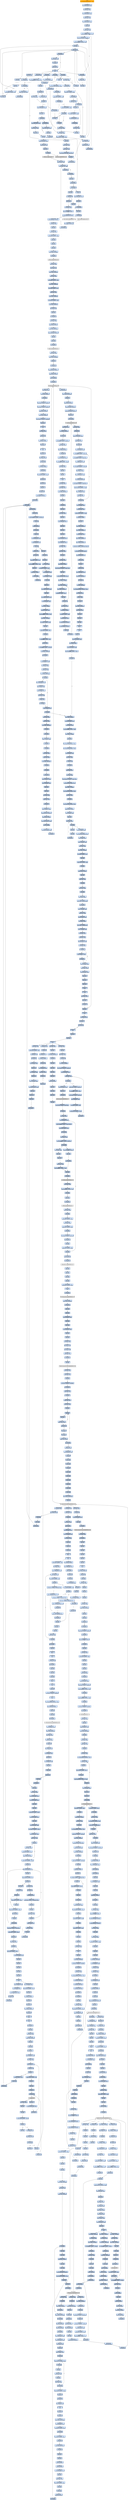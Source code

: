 digraph G {
node[shape=rectangle,style=filled,fillcolor=lightsteelblue,color=lightsteelblue]
bgcolor="transparent"
a0x00409555movl_0x4001a4UINT32_esi[label="start\nmovl $0x4001a4<UINT32>, %esi",fillcolor="orange",color="lightgrey"];
a0x0040955alodsl_ds_esi__eax[label="0x0040955a\nlodsl %ds:(%esi), %eax"];
a0x0040955bxchgl_eax_ebx[label="0x0040955b\nxchgl %eax, %ebx"];
a0x0040955clodsl_ds_esi__eax[label="0x0040955c\nlodsl %ds:(%esi), %eax"];
a0x0040955dxchgl_eax_edi[label="0x0040955d\nxchgl %eax, %edi"];
a0x0040955elodsl_ds_esi__eax[label="0x0040955e\nlodsl %ds:(%esi), %eax"];
a0x0040955fpushl_esi[label="0x0040955f\npushl %esi"];
a0x00409560xchgl_eax_esi[label="0x00409560\nxchgl %eax, %esi"];
a0x00409561movb_0xffffff80UINT8_dl[label="0x00409561\nmovb $0xffffff80<UINT8>, %dl"];
a0x00409563movsb_ds_esi__es_edi_[label="0x00409563\nmovsb %ds:(%esi), %es:(%edi)"];
a0x00409564movb_0xffffff80UINT8_dh[label="0x00409564\nmovb $0xffffff80<UINT8>, %dh"];
a0x00409566call_ebx_[label="0x00409566\ncall (%ebx)"];
a0x00409610addb_dl_dl[label="0x00409610\naddb %dl, %dl"];
a0x00409612jne_0x00409619[label="0x00409612\njne 0x00409619"];
a0x00409614movb_esi__dl[label="0x00409614\nmovb (%esi), %dl"];
a0x00409616incl_esi[label="0x00409616\nincl %esi"];
a0x00409617adcb_dl_dl[label="0x00409617\nadcb %dl, %dl"];
a0x00409619ret[label="0x00409619\nret"];
a0x00409568jae_0x00409563[label="0x00409568\njae 0x00409563"];
a0x0040956axorl_ecx_ecx[label="0x0040956a\nxorl %ecx, %ecx"];
a0x0040956ccall_ebx_[label="0x0040956c\ncall (%ebx)"];
a0x0040956ejae_0x00409586[label="0x0040956e\njae 0x00409586"];
a0x00409570xorl_eax_eax[label="0x00409570\nxorl %eax, %eax"];
a0x00409572call_ebx_[label="0x00409572\ncall (%ebx)"];
a0x00409574jae_0x00409595[label="0x00409574\njae 0x00409595"];
a0x00409576movb_0xffffff80UINT8_dh[label="0x00409576\nmovb $0xffffff80<UINT8>, %dh"];
a0x00409578incl_ecx[label="0x00409578\nincl %ecx"];
a0x00409579movb_0x10UINT8_al[label="0x00409579\nmovb $0x10<UINT8>, %al"];
a0x0040957bcall_ebx_[label="0x0040957b\ncall (%ebx)"];
a0x0040957dadcb_al_al[label="0x0040957d\nadcb %al, %al"];
a0x0040957fjae_0x0040957b[label="0x0040957f\njae 0x0040957b"];
a0x00409581jne_0x004095bf[label="0x00409581\njne 0x004095bf"];
a0x004095bfpushl_esi[label="0x004095bf\npushl %esi"];
a0x004095c0movl_edi_esi[label="0x004095c0\nmovl %edi, %esi"];
a0x004095c2subl_eax_esi[label="0x004095c2\nsubl %eax, %esi"];
a0x004095c4repz_movsb_ds_esi__es_edi_[label="0x004095c4\nrepz movsb %ds:(%esi), %es:(%edi)"];
a0x004095c6popl_esi[label="0x004095c6\npopl %esi"];
a0x004095c7jmp_0x00409566[label="0x004095c7\njmp 0x00409566"];
a0x00409583stosb_al_es_edi_[label="0x00409583\nstosb %al, %es:(%edi)"];
a0x00409584jmp_0x00409566[label="0x00409584\njmp 0x00409566"];
a0x00409595lodsb_ds_esi__al[label="0x00409595\nlodsb %ds:(%esi), %al"];
a0x00409596shrl_eax[label="0x00409596\nshrl %eax"];
a0x00409598je_0x004095c9[label="0x00409598\nje 0x004095c9"];
a0x0040959aadcl_ecx_ecx[label="0x0040959a\nadcl %ecx, %ecx"];
a0x0040959cjmp_0x004095b8[label="0x0040959c\njmp 0x004095b8"];
a0x004095b8incl_ecx[label="0x004095b8\nincl %ecx"];
a0x004095b9incl_ecx[label="0x004095b9\nincl %ecx"];
a0x004095baxchgl_eax_ebp[label="0x004095ba\nxchgl %eax, %ebp"];
a0x004095bbmovl_ebp_eax[label="0x004095bb\nmovl %ebp, %eax"];
a0x004095bdmovb_0x0UINT8_dh[label="0x004095bd\nmovb $0x0<UINT8>, %dh"];
a0x00409586call_0x8ebx_[label="0x00409586\ncall 0x8(%ebx)"];
a0x00409606incl_ecx[label="0x00409606\nincl %ecx"];
a0x00409607call_ebx_[label="0x00409607\ncall (%ebx)"];
a0x00409609adcl_ecx_ecx[label="0x00409609\nadcl %ecx, %ecx"];
a0x0040960bcall_ebx_[label="0x0040960b\ncall (%ebx)"];
a0x0040960djb_0x00409607[label="0x0040960d\njb 0x00409607"];
a0x0040960fret[label="0x0040960f\nret"];
a0x00409589addb_dh_dh[label="0x00409589\naddb %dh, %dh"];
a0x0040958bsbbl_0x1UINT8_ecx[label="0x0040958b\nsbbl $0x1<UINT8>, %ecx"];
a0x0040958ejne_0x0040959e[label="0x0040958e\njne 0x0040959e"];
a0x00409590call_0x4ebx_[label="0x00409590\ncall 0x4(%ebx)"];
a0x00409604xorl_ecx_ecx[label="0x00409604\nxorl %ecx, %ecx"];
a0x00409593jmp_0x004095bb[label="0x00409593\njmp 0x004095bb"];
a0x0040959exchgl_eax_ecx[label="0x0040959e\nxchgl %eax, %ecx"];
a0x0040959fdecl_eax[label="0x0040959f\ndecl %eax"];
a0x004095a0shll_0x8UINT8_eax[label="0x004095a0\nshll $0x8<UINT8>, %eax"];
a0x004095a3lodsb_ds_esi__al[label="0x004095a3\nlodsb %ds:(%esi), %al"];
a0x004095a4call_0x4ebx_[label="0x004095a4\ncall 0x4(%ebx)"];
a0x004095a7cmpl_0x7d00UINT32_eax[label="0x004095a7\ncmpl $0x7d00<UINT32>, %eax"];
a0x004095acjae_0x004095b8[label="0x004095ac\njae 0x004095b8"];
a0x004095aecmpb_0x5UINT8_ah[label="0x004095ae\ncmpb $0x5<UINT8>, %ah"];
a0x004095b1jae_0x004095b9[label="0x004095b1\njae 0x004095b9"];
a0x004095b3cmpl_0x7fUINT8_eax[label="0x004095b3\ncmpl $0x7f<UINT8>, %eax"];
a0x004095b6ja_0x004095ba[label="0x004095b6\nja 0x004095ba"];
a0x004095c9movl_esi_edx[label="0x004095c9\nmovl %esi, %edx"];
a0x004095cbpopl_esi[label="0x004095cb\npopl %esi"];
a0x004095cclodsl_ds_esi__eax[label="0x004095cc\nlodsl %ds:(%esi), %eax"];
a0x004095cddecl_eax[label="0x004095cd\ndecl %eax"];
a0x004095ceje_0x004095da[label="0x004095ce\nje 0x004095da"];
a0x004095d0jns_0x004095d4[label="0x004095d0\njns 0x004095d4"];
a0x004095d4pushl_esi[label="0x004095d4\npushl %esi"];
a0x004095d5movl_edx_esi[label="0x004095d5\nmovl %edx, %esi"];
a0x004095d7xchgl_eax_edi[label="0x004095d7\nxchgl %eax, %edi"];
a0x004095d8jmp_0x00409561[label="0x004095d8\njmp 0x00409561"];
a0x004095d2lodsl_ds_esi__eax[label="0x004095d2\nlodsl %ds:(%esi), %eax"];
a0x004095d3pushl_eax[label="0x004095d3\npushl %eax"];
a0x004095dalodsl_ds_esi__eax[label="0x004095da\nlodsl %ds:(%esi), %eax"];
a0x004095dbxchgl_eax_ebx[label="0x004095db\nxchgl %eax, %ebx"];
a0x004095dcpopl_esi[label="0x004095dc\npopl %esi"];
a0x004095ddincl_esi[label="0x004095dd\nincl %esi"];
a0x004095delodsl_ds_esi__eax[label="0x004095de\nlodsl %ds:(%esi), %eax"];
a0x004095dfxchgl_eax_edi[label="0x004095df\nxchgl %eax, %edi"];
a0x004095e0pushl_esi[label="0x004095e0\npushl %esi"];
a0x004095e1call_ebx_[label="0x004095e1\ncall (%ebx)"];
LoadLibraryA_kernel32_dll[label="LoadLibraryA@kernel32.dll",fillcolor="lightgrey",color="lightgrey"];
a0x004095e3xchgl_eax_ebp[label="0x004095e3\nxchgl %eax, %ebp"];
a0x004095e4lodsb_ds_esi__al[label="0x004095e4\nlodsb %ds:(%esi), %al"];
a0x004095e5testb_al_al[label="0x004095e5\ntestb %al, %al"];
a0x004095e7jne_0x004095e4[label="0x004095e7\njne 0x004095e4"];
a0x004095e9decb_esi_[label="0x004095e9\ndecb (%esi)"];
a0x004095ebje_0x004095dd[label="0x004095eb\nje 0x004095dd"];
a0x004095edjns_0x004095f4[label="0x004095ed\njns 0x004095f4"];
a0x004095f4decb_esi_[label="0x004095f4\ndecb (%esi)"];
a0x004095f6je_0x00401d76[label="0x004095f6\nje 0x00401d76"];
a0x004095fcpushl_esi[label="0x004095fc\npushl %esi"];
a0x004095fdpushl_ebp[label="0x004095fd\npushl %ebp"];
a0x004095fecall_0x4ebx_[label="0x004095fe\ncall 0x4(%ebx)"];
GetProcAddress_kernel32_dll[label="GetProcAddress@kernel32.dll",fillcolor="lightgrey",color="lightgrey"];
a0x00409601stosl_eax_es_edi_[label="0x00409601\nstosl %eax, %es:(%edi)"];
a0x00409602jmp_0x004095e4[label="0x00409602\njmp 0x004095e4"];
GetProcAddress_KERNEL32_dll[label="GetProcAddress@KERNEL32.dll",fillcolor="lightgrey",color="lightgrey"];
LoadLibraryA_KERNEL32_dll[label="LoadLibraryA@KERNEL32.dll",fillcolor="lightgrey",color="lightgrey"];
a0x004095efincl_esi[label="0x004095ef\nincl %esi"];
a0x004095f0lodsl_ds_esi__eax[label="0x004095f0\nlodsl %ds:(%esi), %eax"];
a0x004095f1pushl_eax[label="0x004095f1\npushl %eax"];
a0x004095f2jmp_0x004095fd[label="0x004095f2\njmp 0x004095fd"];
a0x00401d76pushl_ebp[label="0x00401d76\npushl %ebp"];
a0x00401d77movl_esp_ebp[label="0x00401d77\nmovl %esp, %ebp"];
a0x00401d79pushl_0xffffffffUINT8[label="0x00401d79\npushl $0xffffffff<UINT8>"];
a0x00401d7bpushl_0x405158UINT32[label="0x00401d7b\npushl $0x405158<UINT32>"];
a0x00401d80pushl_0x40281cUINT32[label="0x00401d80\npushl $0x40281c<UINT32>"];
a0x00401d85movl_fs_0_eax[label="0x00401d85\nmovl %fs:0, %eax"];
a0x00401d8bpushl_eax[label="0x00401d8b\npushl %eax"];
a0x00401d8cmovl_esp_fs_0[label="0x00401d8c\nmovl %esp, %fs:0"];
a0x00401d93subl_0x58UINT8_esp[label="0x00401d93\nsubl $0x58<UINT8>, %esp"];
a0x00401d96pushl_ebx[label="0x00401d96\npushl %ebx"];
a0x00401d97pushl_esi[label="0x00401d97\npushl %esi"];
a0x00401d98pushl_edi[label="0x00401d98\npushl %edi"];
a0x00401d99movl_esp__24ebp_[label="0x00401d99\nmovl %esp, -24(%ebp)"];
a0x00401d9ccall_0x4050a4[label="0x00401d9c\ncall 0x4050a4"];
GetVersion_KERNEL32_dll[label="GetVersion@KERNEL32.dll",fillcolor="lightgrey",color="lightgrey"];
a0x00401da2xorl_edx_edx[label="0x00401da2\nxorl %edx, %edx"];
a0x00401da4movb_ah_dl[label="0x00401da4\nmovb %ah, %dl"];
a0x00401da6movl_edx_0x4067bc[label="0x00401da6\nmovl %edx, 0x4067bc"];
a0x00401dacmovl_eax_ecx[label="0x00401dac\nmovl %eax, %ecx"];
a0x00401daeandl_0xffUINT32_ecx[label="0x00401dae\nandl $0xff<UINT32>, %ecx"];
a0x00401db4movl_ecx_0x4067b8[label="0x00401db4\nmovl %ecx, 0x4067b8"];
a0x00401dbashll_0x8UINT8_ecx[label="0x00401dba\nshll $0x8<UINT8>, %ecx"];
a0x00401dbdaddl_edx_ecx[label="0x00401dbd\naddl %edx, %ecx"];
a0x00401dbfmovl_ecx_0x4067b4[label="0x00401dbf\nmovl %ecx, 0x4067b4"];
a0x00401dc5shrl_0x10UINT8_eax[label="0x00401dc5\nshrl $0x10<UINT8>, %eax"];
a0x00401dc8movl_eax_0x4067b0[label="0x00401dc8\nmovl %eax, 0x4067b0"];
a0x00401dcdxorl_esi_esi[label="0x00401dcd\nxorl %esi, %esi"];
a0x00401dcfpushl_esi[label="0x00401dcf\npushl %esi"];
a0x00401dd0call_0x4026e8[label="0x00401dd0\ncall 0x4026e8"];
a0x004026e8xorl_eax_eax[label="0x004026e8\nxorl %eax, %eax"];
a0x004026eapushl_0x0UINT8[label="0x004026ea\npushl $0x0<UINT8>"];
a0x004026eccmpl_eax_0x8esp_[label="0x004026ec\ncmpl %eax, 0x8(%esp)"];
a0x004026f0pushl_0x1000UINT32[label="0x004026f0\npushl $0x1000<UINT32>"];
a0x004026f5sete_al[label="0x004026f5\nsete %al"];
a0x004026f8pushl_eax[label="0x004026f8\npushl %eax"];
a0x004026f9call_0x40509c[label="0x004026f9\ncall 0x40509c"];
HeapCreate_KERNEL32_dll[label="HeapCreate@KERNEL32.dll",fillcolor="lightgrey",color="lightgrey"];
a0x004026fftestl_eax_eax[label="0x004026ff\ntestl %eax, %eax"];
a0x00402701movl_eax_0x406b80[label="0x00402701\nmovl %eax, 0x406b80"];
a0x00402706je_0x40271d[label="0x00402706\nje 0x40271d"];
a0x00402708call_0x402a9b[label="0x00402708\ncall 0x402a9b"];
a0x00402a9bpushl_0x140UINT32[label="0x00402a9b\npushl $0x140<UINT32>"];
a0x00402aa0pushl_0x0UINT8[label="0x00402aa0\npushl $0x0<UINT8>"];
a0x00402aa2pushl_0x406b80[label="0x00402aa2\npushl 0x406b80"];
a0x00402aa8call_0x405020[label="0x00402aa8\ncall 0x405020"];
HeapAlloc_KERNEL32_dll[label="HeapAlloc@KERNEL32.dll",fillcolor="lightgrey",color="lightgrey"];
a0x00402aaetestl_eax_eax[label="0x00402aae\ntestl %eax, %eax"];
a0x00402ab0movl_eax_0x406b7c[label="0x00402ab0\nmovl %eax, 0x406b7c"];
a0x00402ab5jne_0x402ab8[label="0x00402ab5\njne 0x402ab8"];
a0x00402ab8andl_0x0UINT8_0x406b74[label="0x00402ab8\nandl $0x0<UINT8>, 0x406b74"];
a0x00402abfandl_0x0UINT8_0x406b78[label="0x00402abf\nandl $0x0<UINT8>, 0x406b78"];
a0x00402ac6pushl_0x1UINT8[label="0x00402ac6\npushl $0x1<UINT8>"];
a0x00402ac8movl_eax_0x406b70[label="0x00402ac8\nmovl %eax, 0x406b70"];
a0x00402acdmovl_0x10UINT32_0x406b68[label="0x00402acd\nmovl $0x10<UINT32>, 0x406b68"];
a0x00402ad7popl_eax[label="0x00402ad7\npopl %eax"];
a0x00402ad8ret[label="0x00402ad8\nret"];
a0x0040270dtestl_eax_eax[label="0x0040270d\ntestl %eax, %eax"];
a0x0040270fjne_0x402720[label="0x0040270f\njne 0x402720"];
a0x00402720pushl_0x1UINT8[label="0x00402720\npushl $0x1<UINT8>"];
a0x00402722popl_eax[label="0x00402722\npopl %eax"];
a0x00402723ret[label="0x00402723\nret"];
a0x00401dd5popl_ecx[label="0x00401dd5\npopl %ecx"];
a0x00401dd6testl_eax_eax[label="0x00401dd6\ntestl %eax, %eax"];
a0x00401dd8jne_0x401de2[label="0x00401dd8\njne 0x401de2"];
a0x00401de2movl_esi__4ebp_[label="0x00401de2\nmovl %esi, -4(%ebp)"];
a0x00401de5call_0x40253d[label="0x00401de5\ncall 0x40253d"];
a0x0040253dsubl_0x44UINT8_esp[label="0x0040253d\nsubl $0x44<UINT8>, %esp"];
a0x00402540pushl_ebx[label="0x00402540\npushl %ebx"];
a0x00402541pushl_ebp[label="0x00402541\npushl %ebp"];
a0x00402542pushl_esi[label="0x00402542\npushl %esi"];
a0x00402543pushl_edi[label="0x00402543\npushl %edi"];
a0x00402544pushl_0x100UINT32[label="0x00402544\npushl $0x100<UINT32>"];
a0x00402549call_0x401eb5[label="0x00402549\ncall 0x401eb5"];
a0x00401eb5pushl_0x40690c[label="0x00401eb5\npushl 0x40690c"];
a0x00401ebbpushl_0x8esp_[label="0x00401ebb\npushl 0x8(%esp)"];
a0x00401ebfcall_0x401ec7[label="0x00401ebf\ncall 0x401ec7"];
a0x00401ec7cmpl_0xffffffe0UINT8_0x4esp_[label="0x00401ec7\ncmpl $0xffffffe0<UINT8>, 0x4(%esp)"];
a0x00401eccja_0x401ef0[label="0x00401ecc\nja 0x401ef0"];
a0x00401ecepushl_0x4esp_[label="0x00401ece\npushl 0x4(%esp)"];
a0x00401ed2call_0x401ef3[label="0x00401ed2\ncall 0x401ef3"];
a0x00401ef3pushl_esi[label="0x00401ef3\npushl %esi"];
a0x00401ef4movl_0x8esp__esi[label="0x00401ef4\nmovl 0x8(%esp), %esi"];
a0x00401ef8cmpl_0x406268_esi[label="0x00401ef8\ncmpl 0x406268, %esi"];
a0x00401efeja_0x401f0b[label="0x00401efe\nja 0x401f0b"];
a0x00401f00pushl_esi[label="0x00401f00\npushl %esi"];
a0x00401f01call_0x402e2f[label="0x00401f01\ncall 0x402e2f"];
a0x00402e2fpushl_ebp[label="0x00402e2f\npushl %ebp"];
a0x00402e30movl_esp_ebp[label="0x00402e30\nmovl %esp, %ebp"];
a0x00402e32subl_0x14UINT8_esp[label="0x00402e32\nsubl $0x14<UINT8>, %esp"];
a0x00402e35movl_0x406b78_eax[label="0x00402e35\nmovl 0x406b78, %eax"];
a0x00402e3amovl_0x406b7c_edx[label="0x00402e3a\nmovl 0x406b7c, %edx"];
a0x00402e40pushl_ebx[label="0x00402e40\npushl %ebx"];
a0x00402e41pushl_esi[label="0x00402e41\npushl %esi"];
a0x00402e42leal_eaxeax4__eax[label="0x00402e42\nleal (%eax,%eax,4), %eax"];
a0x00402e45pushl_edi[label="0x00402e45\npushl %edi"];
a0x00402e46leal_edxeax4__edi[label="0x00402e46\nleal (%edx,%eax,4), %edi"];
a0x00402e49movl_0x8ebp__eax[label="0x00402e49\nmovl 0x8(%ebp), %eax"];
a0x00402e4cmovl_edi__4ebp_[label="0x00402e4c\nmovl %edi, -4(%ebp)"];
a0x00402e4fleal_0x17eax__ecx[label="0x00402e4f\nleal 0x17(%eax), %ecx"];
a0x00402e52andl_0xfffffff0UINT8_ecx[label="0x00402e52\nandl $0xfffffff0<UINT8>, %ecx"];
a0x00402e55movl_ecx__16ebp_[label="0x00402e55\nmovl %ecx, -16(%ebp)"];
a0x00402e58sarl_0x4UINT8_ecx[label="0x00402e58\nsarl $0x4<UINT8>, %ecx"];
a0x00402e5bdecl_ecx[label="0x00402e5b\ndecl %ecx"];
a0x00402e5ccmpl_0x20UINT8_ecx[label="0x00402e5c\ncmpl $0x20<UINT8>, %ecx"];
a0x00402e5fjnl_0x402e6f[label="0x00402e5f\njnl 0x402e6f"];
a0x00402e61orl_0xffffffffUINT8_esi[label="0x00402e61\norl $0xffffffff<UINT8>, %esi"];
a0x00402e64shrl_cl_esi[label="0x00402e64\nshrl %cl, %esi"];
a0x00402e66orl_0xffffffffUINT8__8ebp_[label="0x00402e66\norl $0xffffffff<UINT8>, -8(%ebp)"];
a0x00402e6amovl_esi__12ebp_[label="0x00402e6a\nmovl %esi, -12(%ebp)"];
a0x00402e6djmp_0x402e7f[label="0x00402e6d\njmp 0x402e7f"];
a0x00402e7fmovl_0x406b70_eax[label="0x00402e7f\nmovl 0x406b70, %eax"];
a0x00402e84movl_eax_ebx[label="0x00402e84\nmovl %eax, %ebx"];
a0x00402e86cmpl_edi_ebx[label="0x00402e86\ncmpl %edi, %ebx"];
a0x00402e88movl_ebx_0x8ebp_[label="0x00402e88\nmovl %ebx, 0x8(%ebp)"];
a0x00402e8bjae_0x402ea6[label="0x00402e8b\njae 0x402ea6"];
a0x00402ea6cmpl__4ebp__ebx[label="0x00402ea6\ncmpl -4(%ebp), %ebx"];
a0x00402ea9jne_0x402f24[label="0x00402ea9\njne 0x402f24"];
a0x00402eabmovl_edx_ebx[label="0x00402eab\nmovl %edx, %ebx"];
a0x00402eadcmpl_eax_ebx[label="0x00402ead\ncmpl %eax, %ebx"];
a0x00402eafmovl_ebx_0x8ebp_[label="0x00402eaf\nmovl %ebx, 0x8(%ebp)"];
a0x00402eb2jae_0x402ec9[label="0x00402eb2\njae 0x402ec9"];
a0x00402ec9jne_0x402f24[label="0x00402ec9\njne 0x402f24"];
a0x00402ecbcmpl__4ebp__ebx[label="0x00402ecb\ncmpl -4(%ebp), %ebx"];
a0x00402ecejae_0x402ee1[label="0x00402ece\njae 0x402ee1"];
a0x00402ee1jne_0x402f09[label="0x00402ee1\njne 0x402f09"];
a0x00402ee3movl_edx_ebx[label="0x00402ee3\nmovl %edx, %ebx"];
a0x00402ee5cmpl_eax_ebx[label="0x00402ee5\ncmpl %eax, %ebx"];
a0x00402ee7movl_ebx_0x8ebp_[label="0x00402ee7\nmovl %ebx, 0x8(%ebp)"];
a0x00402eeajae_0x402ef9[label="0x00402eea\njae 0x402ef9"];
a0x00402ef9jne_0x402f09[label="0x00402ef9\njne 0x402f09"];
a0x00402efbcall_0x403138[label="0x00402efb\ncall 0x403138"];
a0x00403138movl_0x406b78_eax[label="0x00403138\nmovl 0x406b78, %eax"];
a0x0040313dmovl_0x406b68_ecx[label="0x0040313d\nmovl 0x406b68, %ecx"];
a0x00403143pushl_esi[label="0x00403143\npushl %esi"];
a0x00403144pushl_edi[label="0x00403144\npushl %edi"];
a0x00403145xorl_edi_edi[label="0x00403145\nxorl %edi, %edi"];
a0x00403147cmpl_ecx_eax[label="0x00403147\ncmpl %ecx, %eax"];
a0x00403149jne_0x40317b[label="0x00403149\njne 0x40317b"];
a0x0040317bmovl_0x406b7c_ecx[label="0x0040317b\nmovl 0x406b7c, %ecx"];
a0x00403181pushl_0x41c4UINT32[label="0x00403181\npushl $0x41c4<UINT32>"];
a0x00403186pushl_0x8UINT8[label="0x00403186\npushl $0x8<UINT8>"];
a0x00403188leal_eaxeax4__eax[label="0x00403188\nleal (%eax,%eax,4), %eax"];
a0x0040318bpushl_0x406b80[label="0x0040318b\npushl 0x406b80"];
a0x00403191leal_ecxeax4__esi[label="0x00403191\nleal (%ecx,%eax,4), %esi"];
a0x00403194call_0x405020[label="0x00403194\ncall 0x405020"];
a0x0040319acmpl_edi_eax[label="0x0040319a\ncmpl %edi, %eax"];
a0x0040319cmovl_eax_0x10esi_[label="0x0040319c\nmovl %eax, 0x10(%esi)"];
a0x0040319fje_0x4031cb[label="0x0040319f\nje 0x4031cb"];
a0x004031a1pushl_0x4UINT8[label="0x004031a1\npushl $0x4<UINT8>"];
a0x004031a3pushl_0x2000UINT32[label="0x004031a3\npushl $0x2000<UINT32>"];
a0x004031a8pushl_0x100000UINT32[label="0x004031a8\npushl $0x100000<UINT32>"];
a0x004031adpushl_edi[label="0x004031ad\npushl %edi"];
a0x004031aecall_0x405088[label="0x004031ae\ncall 0x405088"];
VirtualAlloc_KERNEL32_dll[label="VirtualAlloc@KERNEL32.dll",fillcolor="lightgrey",color="lightgrey"];
a0x004031b4cmpl_edi_eax[label="0x004031b4\ncmpl %edi, %eax"];
a0x004031b6movl_eax_0xcesi_[label="0x004031b6\nmovl %eax, 0xc(%esi)"];
a0x004031b9jne_0x4031cf[label="0x004031b9\njne 0x4031cf"];
a0x004031cforl_0xffffffffUINT8_0x8esi_[label="0x004031cf\norl $0xffffffff<UINT8>, 0x8(%esi)"];
a0x004031d3movl_edi_esi_[label="0x004031d3\nmovl %edi, (%esi)"];
a0x004031d5movl_edi_0x4esi_[label="0x004031d5\nmovl %edi, 0x4(%esi)"];
a0x004031d8incl_0x406b78[label="0x004031d8\nincl 0x406b78"];
a0x004031demovl_0x10esi__eax[label="0x004031de\nmovl 0x10(%esi), %eax"];
a0x004031e1orl_0xffffffffUINT8_eax_[label="0x004031e1\norl $0xffffffff<UINT8>, (%eax)"];
a0x004031e4movl_esi_eax[label="0x004031e4\nmovl %esi, %eax"];
a0x004031e6popl_edi[label="0x004031e6\npopl %edi"];
a0x004031e7popl_esi[label="0x004031e7\npopl %esi"];
a0x004031e8ret[label="0x004031e8\nret"];
a0x00402f00movl_eax_ebx[label="0x00402f00\nmovl %eax, %ebx"];
a0x00402f02testl_ebx_ebx[label="0x00402f02\ntestl %ebx, %ebx"];
a0x00402f04movl_ebx_0x8ebp_[label="0x00402f04\nmovl %ebx, 0x8(%ebp)"];
a0x00402f07je_0x402f1d[label="0x00402f07\nje 0x402f1d"];
a0x00402f09pushl_ebx[label="0x00402f09\npushl %ebx"];
a0x00402f0acall_0x4031e9[label="0x00402f0a\ncall 0x4031e9"];
a0x004031e9pushl_ebp[label="0x004031e9\npushl %ebp"];
a0x004031eamovl_esp_ebp[label="0x004031ea\nmovl %esp, %ebp"];
a0x004031ecpushl_ecx[label="0x004031ec\npushl %ecx"];
a0x004031edmovl_0x8ebp__ecx[label="0x004031ed\nmovl 0x8(%ebp), %ecx"];
a0x004031f0pushl_ebx[label="0x004031f0\npushl %ebx"];
a0x004031f1pushl_esi[label="0x004031f1\npushl %esi"];
a0x004031f2pushl_edi[label="0x004031f2\npushl %edi"];
a0x004031f3movl_0x10ecx__esi[label="0x004031f3\nmovl 0x10(%ecx), %esi"];
a0x004031f6movl_0x8ecx__eax[label="0x004031f6\nmovl 0x8(%ecx), %eax"];
a0x004031f9xorl_ebx_ebx[label="0x004031f9\nxorl %ebx, %ebx"];
a0x004031fbtestl_eax_eax[label="0x004031fb\ntestl %eax, %eax"];
a0x004031fdjl_0x403204[label="0x004031fd\njl 0x403204"];
a0x00403204movl_ebx_eax[label="0x00403204\nmovl %ebx, %eax"];
a0x00403206pushl_0x3fUINT8[label="0x00403206\npushl $0x3f<UINT8>"];
a0x00403208imull_0x204UINT32_eax_eax[label="0x00403208\nimull $0x204<UINT32>, %eax, %eax"];
a0x0040320epopl_edx[label="0x0040320e\npopl %edx"];
a0x0040320fleal_0x144eaxesi__eax[label="0x0040320f\nleal 0x144(%eax,%esi), %eax"];
a0x00403216movl_eax__4ebp_[label="0x00403216\nmovl %eax, -4(%ebp)"];
a0x00403219movl_eax_0x8eax_[label="0x00403219\nmovl %eax, 0x8(%eax)"];
a0x0040321cmovl_eax_0x4eax_[label="0x0040321c\nmovl %eax, 0x4(%eax)"];
a0x0040321faddl_0x8UINT8_eax[label="0x0040321f\naddl $0x8<UINT8>, %eax"];
a0x00403222decl_edx[label="0x00403222\ndecl %edx"];
a0x00403223jne_0x403219[label="0x00403223\njne 0x403219"];
a0x00403225movl_ebx_edi[label="0x00403225\nmovl %ebx, %edi"];
a0x00403227pushl_0x4UINT8[label="0x00403227\npushl $0x4<UINT8>"];
a0x00403229shll_0xfUINT8_edi[label="0x00403229\nshll $0xf<UINT8>, %edi"];
a0x0040322caddl_0xcecx__edi[label="0x0040322c\naddl 0xc(%ecx), %edi"];
a0x0040322fpushl_0x1000UINT32[label="0x0040322f\npushl $0x1000<UINT32>"];
a0x00403234pushl_0x8000UINT32[label="0x00403234\npushl $0x8000<UINT32>"];
a0x00403239pushl_edi[label="0x00403239\npushl %edi"];
a0x0040323acall_0x405088[label="0x0040323a\ncall 0x405088"];
a0x00403240testl_eax_eax[label="0x00403240\ntestl %eax, %eax"];
a0x00403242jne_0x40324c[label="0x00403242\njne 0x40324c"];
a0x0040324cleal_0x7000edi__edx[label="0x0040324c\nleal 0x7000(%edi), %edx"];
a0x00403252cmpl_edx_edi[label="0x00403252\ncmpl %edx, %edi"];
a0x00403254ja_0x403292[label="0x00403254\nja 0x403292"];
a0x00403256leal_0x10edi__eax[label="0x00403256\nleal 0x10(%edi), %eax"];
a0x00403259orl_0xffffffffUINT8__8eax_[label="0x00403259\norl $0xffffffff<UINT8>, -8(%eax)"];
a0x0040325dorl_0xffffffffUINT8_0xfeceax_[label="0x0040325d\norl $0xffffffff<UINT8>, 0xfec(%eax)"];
a0x00403264leal_0xffceax__ecx[label="0x00403264\nleal 0xffc(%eax), %ecx"];
a0x0040326amovl_0xff0UINT32__4eax_[label="0x0040326a\nmovl $0xff0<UINT32>, -4(%eax)"];
a0x00403271movl_ecx_eax_[label="0x00403271\nmovl %ecx, (%eax)"];
a0x00403273leal__4100eax__ecx[label="0x00403273\nleal -4100(%eax), %ecx"];
a0x00403279movl_ecx_0x4eax_[label="0x00403279\nmovl %ecx, 0x4(%eax)"];
a0x0040327cmovl_0xff0UINT32_0xfe8eax_[label="0x0040327c\nmovl $0xff0<UINT32>, 0xfe8(%eax)"];
a0x00403286addl_0x1000UINT32_eax[label="0x00403286\naddl $0x1000<UINT32>, %eax"];
a0x0040328bleal__16eax__ecx[label="0x0040328b\nleal -16(%eax), %ecx"];
a0x0040328ecmpl_edx_ecx[label="0x0040328e\ncmpl %edx, %ecx"];
a0x00403290jbe_0x403259[label="0x00403290\njbe 0x403259"];
a0x00403292movl__4ebp__eax[label="0x00403292\nmovl -4(%ebp), %eax"];
a0x00403295leal_0xcedi__ecx[label="0x00403295\nleal 0xc(%edi), %ecx"];
a0x00403298addl_0x1f8UINT32_eax[label="0x00403298\naddl $0x1f8<UINT32>, %eax"];
a0x0040329dpushl_0x1UINT8[label="0x0040329d\npushl $0x1<UINT8>"];
a0x0040329fpopl_edi[label="0x0040329f\npopl %edi"];
a0x004032a0movl_ecx_0x4eax_[label="0x004032a0\nmovl %ecx, 0x4(%eax)"];
a0x004032a3movl_eax_0x8ecx_[label="0x004032a3\nmovl %eax, 0x8(%ecx)"];
a0x004032a6leal_0xcedx__ecx[label="0x004032a6\nleal 0xc(%edx), %ecx"];
a0x004032a9movl_ecx_0x8eax_[label="0x004032a9\nmovl %ecx, 0x8(%eax)"];
a0x004032acmovl_eax_0x4ecx_[label="0x004032ac\nmovl %eax, 0x4(%ecx)"];
a0x004032afandl_0x0UINT8_0x44esiebx4_[label="0x004032af\nandl $0x0<UINT8>, 0x44(%esi,%ebx,4)"];
a0x004032b4movl_edi_0xc4esiebx4_[label="0x004032b4\nmovl %edi, 0xc4(%esi,%ebx,4)"];
a0x004032bbmovb_0x43esi__al[label="0x004032bb\nmovb 0x43(%esi), %al"];
a0x004032bemovb_al_cl[label="0x004032be\nmovb %al, %cl"];
a0x004032c0incb_cl[label="0x004032c0\nincb %cl"];
a0x004032c2testb_al_al[label="0x004032c2\ntestb %al, %al"];
a0x004032c4movl_0x8ebp__eax[label="0x004032c4\nmovl 0x8(%ebp), %eax"];
a0x004032c7movb_cl_0x43esi_[label="0x004032c7\nmovb %cl, 0x43(%esi)"];
a0x004032cajne_0x4032cf[label="0x004032ca\njne 0x4032cf"];
a0x004032ccorl_edi_0x4eax_[label="0x004032cc\norl %edi, 0x4(%eax)"];
a0x004032cfmovl_0x80000000UINT32_edx[label="0x004032cf\nmovl $0x80000000<UINT32>, %edx"];
a0x004032d4movl_ebx_ecx[label="0x004032d4\nmovl %ebx, %ecx"];
a0x004032d6shrl_cl_edx[label="0x004032d6\nshrl %cl, %edx"];
a0x004032d8notl_edx[label="0x004032d8\nnotl %edx"];
a0x004032daandl_edx_0x8eax_[label="0x004032da\nandl %edx, 0x8(%eax)"];
a0x004032ddmovl_ebx_eax[label="0x004032dd\nmovl %ebx, %eax"];
a0x004032dfpopl_edi[label="0x004032df\npopl %edi"];
a0x004032e0popl_esi[label="0x004032e0\npopl %esi"];
a0x004032e1popl_ebx[label="0x004032e1\npopl %ebx"];
a0x004032e2leave_[label="0x004032e2\nleave "];
a0x004032e3ret[label="0x004032e3\nret"];
a0x00402f0fpopl_ecx[label="0x00402f0f\npopl %ecx"];
a0x00402f10movl_0x10ebx__ecx[label="0x00402f10\nmovl 0x10(%ebx), %ecx"];
a0x00402f13movl_eax_ecx_[label="0x00402f13\nmovl %eax, (%ecx)"];
a0x00402f15movl_0x10ebx__eax[label="0x00402f15\nmovl 0x10(%ebx), %eax"];
a0x00402f18cmpl_0xffffffffUINT8_eax_[label="0x00402f18\ncmpl $0xffffffff<UINT8>, (%eax)"];
a0x00402f1bjne_0x402f24[label="0x00402f1b\njne 0x402f24"];
a0x00402f24movl_ebx_0x406b70[label="0x00402f24\nmovl %ebx, 0x406b70"];
a0x00402f2amovl_0x10ebx__eax[label="0x00402f2a\nmovl 0x10(%ebx), %eax"];
a0x00402f2dmovl_eax__edx[label="0x00402f2d\nmovl (%eax), %edx"];
a0x00402f2fcmpl_0xffffffffUINT8_edx[label="0x00402f2f\ncmpl $0xffffffff<UINT8>, %edx"];
a0x00402f32movl_edx__4ebp_[label="0x00402f32\nmovl %edx, -4(%ebp)"];
a0x00402f35je_0x402f4b[label="0x00402f35\nje 0x402f4b"];
a0x00402f37movl_0xc4eaxedx4__ecx[label="0x00402f37\nmovl 0xc4(%eax,%edx,4), %ecx"];
a0x00402f3emovl_0x44eaxedx4__edi[label="0x00402f3e\nmovl 0x44(%eax,%edx,4), %edi"];
a0x00402f42andl__8ebp__ecx[label="0x00402f42\nandl -8(%ebp), %ecx"];
a0x00402f45andl_esi_edi[label="0x00402f45\nandl %esi, %edi"];
a0x00402f47orl_edi_ecx[label="0x00402f47\norl %edi, %ecx"];
a0x00402f49jne_0x402f82[label="0x00402f49\njne 0x402f82"];
a0x00402f82movl_edx_ecx[label="0x00402f82\nmovl %edx, %ecx"];
a0x00402f84xorl_edi_edi[label="0x00402f84\nxorl %edi, %edi"];
a0x00402f86imull_0x204UINT32_ecx_ecx[label="0x00402f86\nimull $0x204<UINT32>, %ecx, %ecx"];
a0x00402f8cleal_0x144ecxeax__ecx[label="0x00402f8c\nleal 0x144(%ecx,%eax), %ecx"];
a0x00402f93movl_ecx__12ebp_[label="0x00402f93\nmovl %ecx, -12(%ebp)"];
a0x00402f96movl_0x44eaxedx4__ecx[label="0x00402f96\nmovl 0x44(%eax,%edx,4), %ecx"];
a0x00402f9aandl_esi_ecx[label="0x00402f9a\nandl %esi, %ecx"];
a0x00402f9cjne_0x402fab[label="0x00402f9c\njne 0x402fab"];
a0x00402f9emovl_0xc4eaxedx4__ecx[label="0x00402f9e\nmovl 0xc4(%eax,%edx,4), %ecx"];
a0x00402fa5pushl_0x20UINT8[label="0x00402fa5\npushl $0x20<UINT8>"];
a0x00402fa7andl__8ebp__ecx[label="0x00402fa7\nandl -8(%ebp), %ecx"];
a0x00402faapopl_edi[label="0x00402faa\npopl %edi"];
a0x00402fabtestl_ecx_ecx[label="0x00402fab\ntestl %ecx, %ecx"];
a0x00402fadjl_0x402fb4[label="0x00402fad\njl 0x402fb4"];
a0x00402fafshll_ecx[label="0x00402faf\nshll %ecx"];
a0x00402fb1incl_edi[label="0x00402fb1\nincl %edi"];
a0x00402fb2jmp_0x402fab[label="0x00402fb2\njmp 0x402fab"];
a0x00402fb4movl__12ebp__ecx[label="0x00402fb4\nmovl -12(%ebp), %ecx"];
a0x00402fb7movl_0x4ecxedi8__edx[label="0x00402fb7\nmovl 0x4(%ecx,%edi,8), %edx"];
a0x00402fbbmovl_edx__ecx[label="0x00402fbb\nmovl (%edx), %ecx"];
a0x00402fbdsubl__16ebp__ecx[label="0x00402fbd\nsubl -16(%ebp), %ecx"];
a0x00402fc0movl_ecx_esi[label="0x00402fc0\nmovl %ecx, %esi"];
a0x00402fc2movl_ecx__8ebp_[label="0x00402fc2\nmovl %ecx, -8(%ebp)"];
a0x00402fc5sarl_0x4UINT8_esi[label="0x00402fc5\nsarl $0x4<UINT8>, %esi"];
a0x00402fc8decl_esi[label="0x00402fc8\ndecl %esi"];
a0x00402fc9cmpl_0x3fUINT8_esi[label="0x00402fc9\ncmpl $0x3f<UINT8>, %esi"];
a0x00402fccjle_0x402fd1[label="0x00402fcc\njle 0x402fd1"];
a0x00402fcepushl_0x3fUINT8[label="0x00402fce\npushl $0x3f<UINT8>"];
a0x00402fd0popl_esi[label="0x00402fd0\npopl %esi"];
a0x00402fd1cmpl_edi_esi[label="0x00402fd1\ncmpl %edi, %esi"];
a0x00402fd3je_0x4030e6[label="0x00402fd3\nje 0x4030e6"];
a0x004030e6testl_ecx_ecx[label="0x004030e6\ntestl %ecx, %ecx"];
a0x004030e8je_0x4030f5[label="0x004030e8\nje 0x4030f5"];
a0x004030eamovl_ecx_edx_[label="0x004030ea\nmovl %ecx, (%edx)"];
a0x004030ecmovl_ecx__4ecxedx_[label="0x004030ec\nmovl %ecx, -4(%ecx,%edx)"];
a0x004030f0jmp_0x4030f5[label="0x004030f0\njmp 0x4030f5"];
a0x004030f5movl__16ebp__esi[label="0x004030f5\nmovl -16(%ebp), %esi"];
a0x004030f8addl_ecx_edx[label="0x004030f8\naddl %ecx, %edx"];
a0x004030faleal_0x1esi__ecx[label="0x004030fa\nleal 0x1(%esi), %ecx"];
a0x004030fdmovl_ecx_edx_[label="0x004030fd\nmovl %ecx, (%edx)"];
a0x004030ffmovl_ecx__4edxesi_[label="0x004030ff\nmovl %ecx, -4(%edx,%esi)"];
a0x00403103movl__12ebp__esi[label="0x00403103\nmovl -12(%ebp), %esi"];
a0x00403106movl_esi__ecx[label="0x00403106\nmovl (%esi), %ecx"];
a0x00403108testl_ecx_ecx[label="0x00403108\ntestl %ecx, %ecx"];
a0x0040310aleal_0x1ecx__edi[label="0x0040310a\nleal 0x1(%ecx), %edi"];
a0x0040310dmovl_edi_esi_[label="0x0040310d\nmovl %edi, (%esi)"];
a0x0040310fjne_0x40312b[label="0x0040310f\njne 0x40312b"];
a0x00403111cmpl_0x406b74_ebx[label="0x00403111\ncmpl 0x406b74, %ebx"];
a0x00403117jne_0x40312b[label="0x00403117\njne 0x40312b"];
a0x0040312bmovl__4ebp__ecx[label="0x0040312b\nmovl -4(%ebp), %ecx"];
a0x0040312emovl_ecx_eax_[label="0x0040312e\nmovl %ecx, (%eax)"];
a0x00403130leal_0x4edx__eax[label="0x00403130\nleal 0x4(%edx), %eax"];
a0x00403133popl_edi[label="0x00403133\npopl %edi"];
a0x00403134popl_esi[label="0x00403134\npopl %esi"];
a0x00403135popl_ebx[label="0x00403135\npopl %ebx"];
a0x00403136leave_[label="0x00403136\nleave "];
a0x00403137ret[label="0x00403137\nret"];
a0x00401f06testl_eax_eax[label="0x00401f06\ntestl %eax, %eax"];
a0x00401f08popl_ecx[label="0x00401f08\npopl %ecx"];
a0x00401f09jne_0x401f27[label="0x00401f09\njne 0x401f27"];
a0x00401f27popl_esi[label="0x00401f27\npopl %esi"];
a0x00401f28ret[label="0x00401f28\nret"];
a0x00401ed7testl_eax_eax[label="0x00401ed7\ntestl %eax, %eax"];
a0x00401ed9popl_ecx[label="0x00401ed9\npopl %ecx"];
a0x00401edajne_0x401ef2[label="0x00401eda\njne 0x401ef2"];
a0x00401ef2ret[label="0x00401ef2\nret"];
a0x00401ec4popl_ecx[label="0x00401ec4\npopl %ecx"];
a0x00401ec5popl_ecx[label="0x00401ec5\npopl %ecx"];
a0x00401ec6ret[label="0x00401ec6\nret"];
a0x0040254emovl_eax_esi[label="0x0040254e\nmovl %eax, %esi"];
a0x00402550popl_ecx[label="0x00402550\npopl %ecx"];
a0x00402551testl_esi_esi[label="0x00402551\ntestl %esi, %esi"];
a0x00402553jne_0x40255d[label="0x00402553\njne 0x40255d"];
a0x0040255dmovl_esi_0x406ba0[label="0x0040255d\nmovl %esi, 0x406ba0"];
a0x00402563movl_0x20UINT32_0x406ca0[label="0x00402563\nmovl $0x20<UINT32>, 0x406ca0"];
a0x0040256dleal_0x100esi__eax[label="0x0040256d\nleal 0x100(%esi), %eax"];
a0x00402573cmpl_eax_esi[label="0x00402573\ncmpl %eax, %esi"];
a0x00402575jae_0x402591[label="0x00402575\njae 0x402591"];
a0x00402577andb_0x0UINT8_0x4esi_[label="0x00402577\nandb $0x0<UINT8>, 0x4(%esi)"];
a0x0040257borl_0xffffffffUINT8_esi_[label="0x0040257b\norl $0xffffffff<UINT8>, (%esi)"];
a0x0040257emovb_0xaUINT8_0x5esi_[label="0x0040257e\nmovb $0xa<UINT8>, 0x5(%esi)"];
a0x00402582movl_0x406ba0_eax[label="0x00402582\nmovl 0x406ba0, %eax"];
a0x00402587addl_0x8UINT8_esi[label="0x00402587\naddl $0x8<UINT8>, %esi"];
a0x0040258aaddl_0x100UINT32_eax[label="0x0040258a\naddl $0x100<UINT32>, %eax"];
a0x0040258fjmp_0x402573[label="0x0040258f\njmp 0x402573"];
a0x00402591leal_0x10esp__eax[label="0x00402591\nleal 0x10(%esp), %eax"];
a0x00402595pushl_eax[label="0x00402595\npushl %eax"];
a0x00402596call_0x4050cc[label="0x00402596\ncall 0x4050cc"];
GetStartupInfoA_KERNEL32_dll[label="GetStartupInfoA@KERNEL32.dll",fillcolor="lightgrey",color="lightgrey"];
a0x0040259ccmpw_0x0UINT8_0x42esp_[label="0x0040259c\ncmpw $0x0<UINT8>, 0x42(%esp)"];
a0x004025a2je_0x40266d[label="0x004025a2\nje 0x40266d"];
a0x0040266dxorl_ebx_ebx[label="0x0040266d\nxorl %ebx, %ebx"];
a0x0040266fmovl_0x406ba0_eax[label="0x0040266f\nmovl 0x406ba0, %eax"];
a0x00402674cmpl_0xffffffffUINT8_eaxebx8_[label="0x00402674\ncmpl $0xffffffff<UINT8>, (%eax,%ebx,8)"];
a0x00402678leal_eaxebx8__esi[label="0x00402678\nleal (%eax,%ebx,8), %esi"];
a0x0040267bjne_0x4026ca[label="0x0040267b\njne 0x4026ca"];
a0x0040267dtestl_ebx_ebx[label="0x0040267d\ntestl %ebx, %ebx"];
a0x0040267fmovb_0xffffff81UINT8_0x4esi_[label="0x0040267f\nmovb $0xffffff81<UINT8>, 0x4(%esi)"];
a0x00402683jne_0x40268a[label="0x00402683\njne 0x40268a"];
a0x00402685pushl_0xfffffff6UINT8[label="0x00402685\npushl $0xfffffff6<UINT8>"];
a0x00402687popl_eax[label="0x00402687\npopl %eax"];
a0x00402688jmp_0x402694[label="0x00402688\njmp 0x402694"];
a0x00402694pushl_eax[label="0x00402694\npushl %eax"];
a0x00402695call_0x4050ac[label="0x00402695\ncall 0x4050ac"];
GetStdHandle_KERNEL32_dll[label="GetStdHandle@KERNEL32.dll",fillcolor="lightgrey",color="lightgrey"];
a0x0040269bmovl_eax_edi[label="0x0040269b\nmovl %eax, %edi"];
a0x0040269dcmpl_0xffffffffUINT8_edi[label="0x0040269d\ncmpl $0xffffffff<UINT8>, %edi"];
a0x004026a0je_0x4026b9[label="0x004026a0\nje 0x4026b9"];
a0x004026a2pushl_edi[label="0x004026a2\npushl %edi"];
a0x004026a3call_0x4050a8[label="0x004026a3\ncall 0x4050a8"];
GetFileType_KERNEL32_dll[label="GetFileType@KERNEL32.dll",fillcolor="lightgrey",color="lightgrey"];
a0x004026a9testl_eax_eax[label="0x004026a9\ntestl %eax, %eax"];
a0x004026abje_0x4026b9[label="0x004026ab\nje 0x4026b9"];
a0x004026adandl_0xffUINT32_eax[label="0x004026ad\nandl $0xff<UINT32>, %eax"];
a0x004026b2movl_edi_esi_[label="0x004026b2\nmovl %edi, (%esi)"];
a0x004026b4cmpl_0x2UINT8_eax[label="0x004026b4\ncmpl $0x2<UINT8>, %eax"];
a0x004026b7jne_0x4026bf[label="0x004026b7\njne 0x4026bf"];
a0x004026b9orb_0x40UINT8_0x4esi_[label="0x004026b9\norb $0x40<UINT8>, 0x4(%esi)"];
a0x004026bdjmp_0x4026ce[label="0x004026bd\njmp 0x4026ce"];
a0x004026ceincl_ebx[label="0x004026ce\nincl %ebx"];
a0x004026cfcmpl_0x3UINT8_ebx[label="0x004026cf\ncmpl $0x3<UINT8>, %ebx"];
a0x004026d2jl_0x40266f[label="0x004026d2\njl 0x40266f"];
a0x0040268amovl_ebx_eax[label="0x0040268a\nmovl %ebx, %eax"];
a0x0040268cdecl_eax[label="0x0040268c\ndecl %eax"];
a0x0040268dnegl_eax[label="0x0040268d\nnegl %eax"];
a0x0040268fsbbl_eax_eax[label="0x0040268f\nsbbl %eax, %eax"];
a0x00402691addl_0xfffffff5UINT8_eax[label="0x00402691\naddl $0xfffffff5<UINT8>, %eax"];
a0x004026d4pushl_0x406ca0[label="0x004026d4\npushl 0x406ca0"];
a0x004026dacall_0x4050b0[label="0x004026da\ncall 0x4050b0"];
SetHandleCount_KERNEL32_dll[label="SetHandleCount@KERNEL32.dll",fillcolor="lightgrey",color="lightgrey"];
a0x004026e0popl_edi[label="0x004026e0\npopl %edi"];
a0x004026e1popl_esi[label="0x004026e1\npopl %esi"];
a0x004026e2popl_ebp[label="0x004026e2\npopl %ebp"];
a0x004026e3popl_ebx[label="0x004026e3\npopl %ebx"];
a0x004026e4addl_0x44UINT8_esp[label="0x004026e4\naddl $0x44<UINT8>, %esp"];
a0x004026e7ret[label="0x004026e7\nret"];
a0x00401deacall_0x4050d0[label="0x00401dea\ncall 0x4050d0"];
GetCommandLineA_KERNEL32_dll[label="GetCommandLineA@KERNEL32.dll",fillcolor="lightgrey",color="lightgrey"];
a0x00401df0movl_eax_0x406ca4[label="0x00401df0\nmovl %eax, 0x406ca4"];
a0x00401df5call_0x40240b[label="0x00401df5\ncall 0x40240b"];
a0x0040240bpushl_ecx[label="0x0040240b\npushl %ecx"];
a0x0040240cpushl_ecx[label="0x0040240c\npushl %ecx"];
a0x0040240dmovl_0x406904_eax[label="0x0040240d\nmovl 0x406904, %eax"];
a0x00402412pushl_ebx[label="0x00402412\npushl %ebx"];
a0x00402413pushl_ebp[label="0x00402413\npushl %ebp"];
a0x00402414movl_0x4050b4_ebp[label="0x00402414\nmovl 0x4050b4, %ebp"];
a0x0040241apushl_esi[label="0x0040241a\npushl %esi"];
a0x0040241bpushl_edi[label="0x0040241b\npushl %edi"];
a0x0040241cxorl_ebx_ebx[label="0x0040241c\nxorl %ebx, %ebx"];
a0x0040241exorl_esi_esi[label="0x0040241e\nxorl %esi, %esi"];
a0x00402420xorl_edi_edi[label="0x00402420\nxorl %edi, %edi"];
a0x00402422cmpl_ebx_eax[label="0x00402422\ncmpl %ebx, %eax"];
a0x00402424jne_0x402459[label="0x00402424\njne 0x402459"];
a0x00402426call_ebp[label="0x00402426\ncall %ebp"];
GetEnvironmentStringsW_KERNEL32_dll[label="GetEnvironmentStringsW@KERNEL32.dll",fillcolor="lightgrey",color="lightgrey"];
a0x00402428movl_eax_esi[label="0x00402428\nmovl %eax, %esi"];
a0x0040242acmpl_ebx_esi[label="0x0040242a\ncmpl %ebx, %esi"];
a0x0040242cje_0x40243a[label="0x0040242c\nje 0x40243a"];
a0x0040242emovl_0x1UINT32_0x406904[label="0x0040242e\nmovl $0x1<UINT32>, 0x406904"];
a0x00402438jmp_0x402462[label="0x00402438\njmp 0x402462"];
a0x00402462cmpl_ebx_esi[label="0x00402462\ncmpl %ebx, %esi"];
a0x00402464jne_0x402472[label="0x00402464\njne 0x402472"];
a0x00402472cmpw_bx_esi_[label="0x00402472\ncmpw %bx, (%esi)"];
a0x00402475movl_esi_eax[label="0x00402475\nmovl %esi, %eax"];
a0x00402477je_0x402487[label="0x00402477\nje 0x402487"];
a0x00402479incl_eax[label="0x00402479\nincl %eax"];
a0x0040247aincl_eax[label="0x0040247a\nincl %eax"];
a0x0040247bcmpw_bx_eax_[label="0x0040247b\ncmpw %bx, (%eax)"];
a0x0040247ejne_0x402479[label="0x0040247e\njne 0x402479"];
a0x00402480incl_eax[label="0x00402480\nincl %eax"];
a0x00402481incl_eax[label="0x00402481\nincl %eax"];
a0x00402482cmpw_bx_eax_[label="0x00402482\ncmpw %bx, (%eax)"];
a0x00402485jne_0x402479[label="0x00402485\njne 0x402479"];
a0x00402487subl_esi_eax[label="0x00402487\nsubl %esi, %eax"];
a0x00402489movl_0x4050d4_edi[label="0x00402489\nmovl 0x4050d4, %edi"];
a0x0040248fsarl_eax[label="0x0040248f\nsarl %eax"];
a0x00402491pushl_ebx[label="0x00402491\npushl %ebx"];
a0x00402492pushl_ebx[label="0x00402492\npushl %ebx"];
a0x00402493incl_eax[label="0x00402493\nincl %eax"];
a0x00402494pushl_ebx[label="0x00402494\npushl %ebx"];
a0x00402495pushl_ebx[label="0x00402495\npushl %ebx"];
a0x00402496pushl_eax[label="0x00402496\npushl %eax"];
a0x00402497pushl_esi[label="0x00402497\npushl %esi"];
a0x00402498pushl_ebx[label="0x00402498\npushl %ebx"];
a0x00402499pushl_ebx[label="0x00402499\npushl %ebx"];
a0x0040249amovl_eax_0x34esp_[label="0x0040249a\nmovl %eax, 0x34(%esp)"];
a0x0040249ecall_edi[label="0x0040249e\ncall %edi"];
WideCharToMultiByte_KERNEL32_dll[label="WideCharToMultiByte@KERNEL32.dll",fillcolor="lightgrey",color="lightgrey"];
a0x004024a0movl_eax_ebp[label="0x004024a0\nmovl %eax, %ebp"];
a0x004024a2cmpl_ebx_ebp[label="0x004024a2\ncmpl %ebx, %ebp"];
a0x004024a4je_0x4024d8[label="0x004024a4\nje 0x4024d8"];
a0x004024a6pushl_ebp[label="0x004024a6\npushl %ebp"];
a0x004024a7call_0x401eb5[label="0x004024a7\ncall 0x401eb5"];
a0x00401f0btestl_esi_esi[label="0x00401f0b\ntestl %esi, %esi"];
a0x00401f0djne_0x401f12[label="0x00401f0d\njne 0x401f12"];
a0x00401f12addl_0xfUINT8_esi[label="0x00401f12\naddl $0xf<UINT8>, %esi"];
a0x00401f15andl_0xfffffff0UINT8_esi[label="0x00401f15\nandl $0xfffffff0<UINT8>, %esi"];
a0x00401f18pushl_esi[label="0x00401f18\npushl %esi"];
a0x00401f19pushl_0x0UINT8[label="0x00401f19\npushl $0x0<UINT8>"];
a0x00401f1bpushl_0x406b80[label="0x00401f1b\npushl 0x406b80"];
a0x00401f21call_0x405020[label="0x00401f21\ncall 0x405020"];
a0x004024accmpl_ebx_eax[label="0x004024ac\ncmpl %ebx, %eax"];
a0x004024aepopl_ecx[label="0x004024ae\npopl %ecx"];
a0x004024afmovl_eax_0x10esp_[label="0x004024af\nmovl %eax, 0x10(%esp)"];
a0x004024b3je_0x4024d8[label="0x004024b3\nje 0x4024d8"];
a0x004024b5pushl_ebx[label="0x004024b5\npushl %ebx"];
a0x004024b6pushl_ebx[label="0x004024b6\npushl %ebx"];
a0x004024b7pushl_ebp[label="0x004024b7\npushl %ebp"];
a0x004024b8pushl_eax[label="0x004024b8\npushl %eax"];
a0x004024b9pushl_0x24esp_[label="0x004024b9\npushl 0x24(%esp)"];
a0x004024bdpushl_esi[label="0x004024bd\npushl %esi"];
a0x004024bepushl_ebx[label="0x004024be\npushl %ebx"];
a0x004024bfpushl_ebx[label="0x004024bf\npushl %ebx"];
a0x004024c0call_edi[label="0x004024c0\ncall %edi"];
a0x004024c2testl_eax_eax[label="0x004024c2\ntestl %eax, %eax"];
a0x004024c4jne_0x4024d4[label="0x004024c4\njne 0x4024d4"];
a0x004024d4movl_0x10esp__ebx[label="0x004024d4\nmovl 0x10(%esp), %ebx"];
a0x004024d8pushl_esi[label="0x004024d8\npushl %esi"];
a0x004024d9call_0x40501c[label="0x004024d9\ncall 0x40501c"];
FreeEnvironmentStringsW_KERNEL32_dll[label="FreeEnvironmentStringsW@KERNEL32.dll",fillcolor="lightgrey",color="lightgrey"];
a0x004024dfmovl_ebx_eax[label="0x004024df\nmovl %ebx, %eax"];
a0x004024e1jmp_0x402536[label="0x004024e1\njmp 0x402536"];
a0x00402536popl_edi[label="0x00402536\npopl %edi"];
a0x00402537popl_esi[label="0x00402537\npopl %esi"];
a0x00402538popl_ebp[label="0x00402538\npopl %ebp"];
a0x00402539popl_ebx[label="0x00402539\npopl %ebx"];
a0x0040253apopl_ecx[label="0x0040253a\npopl %ecx"];
a0x0040253bpopl_ecx[label="0x0040253b\npopl %ecx"];
a0x0040253cret[label="0x0040253c\nret"];
a0x00401dfamovl_eax_0x4067f0[label="0x00401dfa\nmovl %eax, 0x4067f0"];
a0x00401dffcall_0x4021be[label="0x00401dff\ncall 0x4021be"];
a0x004021bepushl_ebp[label="0x004021be\npushl %ebp"];
a0x004021bfmovl_esp_ebp[label="0x004021bf\nmovl %esp, %ebp"];
a0x004021c1pushl_ecx[label="0x004021c1\npushl %ecx"];
a0x004021c2pushl_ecx[label="0x004021c2\npushl %ecx"];
a0x004021c3pushl_ebx[label="0x004021c3\npushl %ebx"];
a0x004021c4xorl_ebx_ebx[label="0x004021c4\nxorl %ebx, %ebx"];
a0x004021c6cmpl_ebx_0x406cac[label="0x004021c6\ncmpl %ebx, 0x406cac"];
a0x004021ccpushl_esi[label="0x004021cc\npushl %esi"];
a0x004021cdpushl_edi[label="0x004021cd\npushl %edi"];
a0x004021cejne_0x4021d5[label="0x004021ce\njne 0x4021d5"];
a0x004021d0call_0x4036ea[label="0x004021d0\ncall 0x4036ea"];
a0x004036eacmpl_0x0UINT8_0x406cac[label="0x004036ea\ncmpl $0x0<UINT8>, 0x406cac"];
a0x004036f1jne_0x403705[label="0x004036f1\njne 0x403705"];
a0x004036f3pushl_0xfffffffdUINT8[label="0x004036f3\npushl $0xfffffffd<UINT8>"];
a0x004036f5call_0x403326[label="0x004036f5\ncall 0x403326"];
a0x00403326pushl_ebp[label="0x00403326\npushl %ebp"];
a0x00403327movl_esp_ebp[label="0x00403327\nmovl %esp, %ebp"];
a0x00403329subl_0x18UINT8_esp[label="0x00403329\nsubl $0x18<UINT8>, %esp"];
a0x0040332cpushl_ebx[label="0x0040332c\npushl %ebx"];
a0x0040332dpushl_esi[label="0x0040332d\npushl %esi"];
a0x0040332epushl_edi[label="0x0040332e\npushl %edi"];
a0x0040332fpushl_0x8ebp_[label="0x0040332f\npushl 0x8(%ebp)"];
a0x00403332call_0x4034bf[label="0x00403332\ncall 0x4034bf"];
a0x004034bfmovl_0x4esp__eax[label="0x004034bf\nmovl 0x4(%esp), %eax"];
a0x004034c3andl_0x0UINT8_0x406914[label="0x004034c3\nandl $0x0<UINT8>, 0x406914"];
a0x004034cacmpl_0xfffffffeUINT8_eax[label="0x004034ca\ncmpl $0xfffffffe<UINT8>, %eax"];
a0x004034cdjne_0x4034df[label="0x004034cd\njne 0x4034df"];
a0x004034dfcmpl_0xfffffffdUINT8_eax[label="0x004034df\ncmpl $0xfffffffd<UINT8>, %eax"];
a0x004034e2jne_0x4034f4[label="0x004034e2\njne 0x4034f4"];
a0x004034e4movl_0x1UINT32_0x406914[label="0x004034e4\nmovl $0x1<UINT32>, 0x406914"];
a0x004034eejmp_0x40507c[label="0x004034ee\njmp 0x40507c"];
GetACP_KERNEL32_dll[label="GetACP@KERNEL32.dll",fillcolor="lightgrey",color="lightgrey"];
a0x00403337movl_eax_esi[label="0x00403337\nmovl %eax, %esi"];
a0x00403339popl_ecx[label="0x00403339\npopl %ecx"];
a0x0040333acmpl_0x40694c_esi[label="0x0040333a\ncmpl 0x40694c, %esi"];
a0x00403340movl_esi_0x8ebp_[label="0x00403340\nmovl %esi, 0x8(%ebp)"];
a0x00403343je_0x4034b3[label="0x00403343\nje 0x4034b3"];
a0x00403349xorl_ebx_ebx[label="0x00403349\nxorl %ebx, %ebx"];
a0x0040334bcmpl_ebx_esi[label="0x0040334b\ncmpl %ebx, %esi"];
a0x0040334dje_0x4034a9[label="0x0040334d\nje 0x4034a9"];
a0x00403353xorl_edx_edx[label="0x00403353\nxorl %edx, %edx"];
a0x00403355movl_0x406278UINT32_eax[label="0x00403355\nmovl $0x406278<UINT32>, %eax"];
a0x0040335acmpl_esi_eax_[label="0x0040335a\ncmpl %esi, (%eax)"];
a0x0040335cje_0x4033d0[label="0x0040335c\nje 0x4033d0"];
a0x0040335eaddl_0x30UINT8_eax[label="0x0040335e\naddl $0x30<UINT8>, %eax"];
a0x00403361incl_edx[label="0x00403361\nincl %edx"];
a0x00403362cmpl_0x406368UINT32_eax[label="0x00403362\ncmpl $0x406368<UINT32>, %eax"];
a0x00403367jl_0x40335a[label="0x00403367\njl 0x40335a"];
a0x00403369leal__24ebp__eax[label="0x00403369\nleal -24(%ebp), %eax"];
a0x0040336cpushl_eax[label="0x0040336c\npushl %eax"];
a0x0040336dpushl_esi[label="0x0040336d\npushl %esi"];
a0x0040336ecall_0x405080[label="0x0040336e\ncall 0x405080"];
GetCPInfo_KERNEL32_dll[label="GetCPInfo@KERNEL32.dll",fillcolor="lightgrey",color="lightgrey"];
a0x00403374cmpl_0x1UINT8_eax[label="0x00403374\ncmpl $0x1<UINT8>, %eax"];
a0x00403377jne_0x4034a1[label="0x00403377\njne 0x4034a1"];
a0x0040337dpushl_0x40UINT8[label="0x0040337d\npushl $0x40<UINT8>"];
a0x0040337fxorl_eax_eax[label="0x0040337f\nxorl %eax, %eax"];
a0x00403381popl_ecx[label="0x00403381\npopl %ecx"];
a0x00403382movl_0x406a60UINT32_edi[label="0x00403382\nmovl $0x406a60<UINT32>, %edi"];
a0x00403387cmpl_0x1UINT8__24ebp_[label="0x00403387\ncmpl $0x1<UINT8>, -24(%ebp)"];
a0x0040338bmovl_esi_0x40694c[label="0x0040338b\nmovl %esi, 0x40694c"];
a0x00403391repz_stosl_eax_es_edi_[label="0x00403391\nrepz stosl %eax, %es:(%edi)"];
a0x00403393stosb_al_es_edi_[label="0x00403393\nstosb %al, %es:(%edi)"];
a0x00403394movl_ebx_0x406b64[label="0x00403394\nmovl %ebx, 0x406b64"];
a0x0040339ajbe_0x40348f[label="0x0040339a\njbe 0x40348f"];
a0x004033a0cmpb_0x0UINT8__18ebp_[label="0x004033a0\ncmpb $0x0<UINT8>, -18(%ebp)"];
a0x004033a4je_0x403465[label="0x004033a4\nje 0x403465"];
a0x00403465pushl_0x1UINT8[label="0x00403465\npushl $0x1<UINT8>"];
a0x00403467popl_eax[label="0x00403467\npopl %eax"];
a0x00403468orb_0x8UINT8_0x406a61eax_[label="0x00403468\norb $0x8<UINT8>, 0x406a61(%eax)"];
a0x0040346fincl_eax[label="0x0040346f\nincl %eax"];
a0x00403470cmpl_0xffUINT32_eax[label="0x00403470\ncmpl $0xff<UINT32>, %eax"];
a0x00403475jb_0x403468[label="0x00403475\njb 0x403468"];
a0x00403477pushl_esi[label="0x00403477\npushl %esi"];
a0x00403478call_0x403509[label="0x00403478\ncall 0x403509"];
a0x00403509movl_0x4esp__eax[label="0x00403509\nmovl 0x4(%esp), %eax"];
a0x0040350dsubl_0x3a4UINT32_eax[label="0x0040350d\nsubl $0x3a4<UINT32>, %eax"];
a0x00403512je_0x403536[label="0x00403512\nje 0x403536"];
a0x00403514subl_0x4UINT8_eax[label="0x00403514\nsubl $0x4<UINT8>, %eax"];
a0x00403517je_0x403530[label="0x00403517\nje 0x403530"];
a0x00403519subl_0xdUINT8_eax[label="0x00403519\nsubl $0xd<UINT8>, %eax"];
a0x0040351cje_0x40352a[label="0x0040351c\nje 0x40352a"];
a0x0040351edecl_eax[label="0x0040351e\ndecl %eax"];
a0x0040351fje_0x403524[label="0x0040351f\nje 0x403524"];
a0x00403521xorl_eax_eax[label="0x00403521\nxorl %eax, %eax"];
a0x00403523ret[label="0x00403523\nret"];
a0x0040347dpopl_ecx[label="0x0040347d\npopl %ecx"];
a0x0040347emovl_eax_0x406b64[label="0x0040347e\nmovl %eax, 0x406b64"];
a0x00403483movl_0x1UINT32_0x40695c[label="0x00403483\nmovl $0x1<UINT32>, 0x40695c"];
a0x0040348djmp_0x403495[label="0x0040348d\njmp 0x403495"];
a0x00403495xorl_eax_eax[label="0x00403495\nxorl %eax, %eax"];
a0x00403497movl_0x406950UINT32_edi[label="0x00403497\nmovl $0x406950<UINT32>, %edi"];
a0x0040349cstosl_eax_es_edi_[label="0x0040349c\nstosl %eax, %es:(%edi)"];
a0x0040349dstosl_eax_es_edi_[label="0x0040349d\nstosl %eax, %es:(%edi)"];
a0x0040349estosl_eax_es_edi_[label="0x0040349e\nstosl %eax, %es:(%edi)"];
a0x0040349fjmp_0x4034ae[label="0x0040349f\njmp 0x4034ae"];
a0x004034aecall_0x403565[label="0x004034ae\ncall 0x403565"];
a0x00403565pushl_ebp[label="0x00403565\npushl %ebp"];
a0x00403566movl_esp_ebp[label="0x00403566\nmovl %esp, %ebp"];
a0x00403568subl_0x514UINT32_esp[label="0x00403568\nsubl $0x514<UINT32>, %esp"];
a0x0040356eleal__20ebp__eax[label="0x0040356e\nleal -20(%ebp), %eax"];
a0x00403571pushl_esi[label="0x00403571\npushl %esi"];
a0x00403572pushl_eax[label="0x00403572\npushl %eax"];
a0x00403573pushl_0x40694c[label="0x00403573\npushl 0x40694c"];
a0x00403579call_0x405080[label="0x00403579\ncall 0x405080"];
a0x0040357fcmpl_0x1UINT8_eax[label="0x0040357f\ncmpl $0x1<UINT8>, %eax"];
a0x00403582jne_0x40369e[label="0x00403582\njne 0x40369e"];
a0x00403588xorl_eax_eax[label="0x00403588\nxorl %eax, %eax"];
a0x0040358amovl_0x100UINT32_esi[label="0x0040358a\nmovl $0x100<UINT32>, %esi"];
a0x0040358fmovb_al__276ebpeax_[label="0x0040358f\nmovb %al, -276(%ebp,%eax)"];
a0x00403596incl_eax[label="0x00403596\nincl %eax"];
a0x00403597cmpl_esi_eax[label="0x00403597\ncmpl %esi, %eax"];
a0x00403599jb_0x40358f[label="0x00403599\njb 0x40358f"];
a0x0040359bmovb__14ebp__al[label="0x0040359b\nmovb -14(%ebp), %al"];
a0x0040359emovb_0x20UINT8__276ebp_[label="0x0040359e\nmovb $0x20<UINT8>, -276(%ebp)"];
a0x004035a5testb_al_al[label="0x004035a5\ntestb %al, %al"];
a0x004035a7je_0x4035e0[label="0x004035a7\nje 0x4035e0"];
a0x004035e0pushl_0x0UINT8[label="0x004035e0\npushl $0x0<UINT8>"];
a0x004035e2leal__1300ebp__eax[label="0x004035e2\nleal -1300(%ebp), %eax"];
a0x004035e8pushl_0x406b64[label="0x004035e8\npushl 0x406b64"];
a0x004035eepushl_0x40694c[label="0x004035ee\npushl 0x40694c"];
a0x004035f4pushl_eax[label="0x004035f4\npushl %eax"];
a0x004035f5leal__276ebp__eax[label="0x004035f5\nleal -276(%ebp), %eax"];
a0x004035fbpushl_esi[label="0x004035fb\npushl %esi"];
a0x004035fcpushl_eax[label="0x004035fc\npushl %eax"];
a0x004035fdpushl_0x1UINT8[label="0x004035fd\npushl $0x1<UINT8>"];
a0x004035ffcall_0x404274[label="0x004035ff\ncall 0x404274"];
a0x00404274pushl_ebp[label="0x00404274\npushl %ebp"];
a0x00404275movl_esp_ebp[label="0x00404275\nmovl %esp, %ebp"];
a0x00404277pushl_0xffffffffUINT8[label="0x00404277\npushl $0xffffffff<UINT8>"];
a0x00404279pushl_0x4054b0UINT32[label="0x00404279\npushl $0x4054b0<UINT32>"];
a0x0040427epushl_0x40281cUINT32[label="0x0040427e\npushl $0x40281c<UINT32>"];
a0x00404283movl_fs_0_eax[label="0x00404283\nmovl %fs:0, %eax"];
a0x00404289pushl_eax[label="0x00404289\npushl %eax"];
a0x0040428amovl_esp_fs_0[label="0x0040428a\nmovl %esp, %fs:0"];
a0x00404291subl_0x18UINT8_esp[label="0x00404291\nsubl $0x18<UINT8>, %esp"];
a0x00404294pushl_ebx[label="0x00404294\npushl %ebx"];
a0x00404295pushl_esi[label="0x00404295\npushl %esi"];
a0x00404296pushl_edi[label="0x00404296\npushl %edi"];
a0x00404297movl_esp__24ebp_[label="0x00404297\nmovl %esp, -24(%ebp)"];
a0x0040429amovl_0x406948_eax[label="0x0040429a\nmovl 0x406948, %eax"];
a0x0040429fxorl_ebx_ebx[label="0x0040429f\nxorl %ebx, %ebx"];
a0x004042a1cmpl_ebx_eax[label="0x004042a1\ncmpl %ebx, %eax"];
a0x004042a3jne_0x4042e3[label="0x004042a3\njne 0x4042e3"];
a0x004042a5leal__28ebp__eax[label="0x004042a5\nleal -28(%ebp), %eax"];
a0x004042a8pushl_eax[label="0x004042a8\npushl %eax"];
a0x004042a9pushl_0x1UINT8[label="0x004042a9\npushl $0x1<UINT8>"];
a0x004042abpopl_esi[label="0x004042ab\npopl %esi"];
a0x004042acpushl_esi[label="0x004042ac\npushl %esi"];
a0x004042adpushl_0x405494UINT32[label="0x004042ad\npushl $0x405494<UINT32>"];
a0x004042b2pushl_esi[label="0x004042b2\npushl %esi"];
a0x004042b3call_0x405028[label="0x004042b3\ncall 0x405028"];
GetStringTypeW_KERNEL32_dll[label="GetStringTypeW@KERNEL32.dll",fillcolor="lightgrey",color="lightgrey"];
a0x004042b9testl_eax_eax[label="0x004042b9\ntestl %eax, %eax"];
a0x004042bbje_0x4042c1[label="0x004042bb\nje 0x4042c1"];
a0x004042bdmovl_esi_eax[label="0x004042bd\nmovl %esi, %eax"];
a0x004042bfjmp_0x4042de[label="0x004042bf\njmp 0x4042de"];
a0x004042demovl_eax_0x406948[label="0x004042de\nmovl %eax, 0x406948"];
a0x004042e3cmpl_0x2UINT8_eax[label="0x004042e3\ncmpl $0x2<UINT8>, %eax"];
a0x004042e6jne_0x40430c[label="0x004042e6\njne 0x40430c"];
a0x0040430ccmpl_0x1UINT8_eax[label="0x0040430c\ncmpl $0x1<UINT8>, %eax"];
a0x0040430fjne_0x4043a9[label="0x0040430f\njne 0x4043a9"];
a0x00404315cmpl_ebx_0x18ebp_[label="0x00404315\ncmpl %ebx, 0x18(%ebp)"];
a0x00404318jne_0x404322[label="0x00404318\njne 0x404322"];
a0x00404322pushl_ebx[label="0x00404322\npushl %ebx"];
a0x00404323pushl_ebx[label="0x00404323\npushl %ebx"];
a0x00404324pushl_0x10ebp_[label="0x00404324\npushl 0x10(%ebp)"];
a0x00404327pushl_0xcebp_[label="0x00404327\npushl 0xc(%ebp)"];
a0x0040432amovl_0x20ebp__eax[label="0x0040432a\nmovl 0x20(%ebp), %eax"];
a0x0040432dnegl_eax[label="0x0040432d\nnegl %eax"];
a0x0040432fsbbl_eax_eax[label="0x0040432f\nsbbl %eax, %eax"];
a0x00404331andl_0x8UINT8_eax[label="0x00404331\nandl $0x8<UINT8>, %eax"];
a0x00404334incl_eax[label="0x00404334\nincl %eax"];
a0x00404335pushl_eax[label="0x00404335\npushl %eax"];
a0x00404336pushl_0x18ebp_[label="0x00404336\npushl 0x18(%ebp)"];
a0x00404339call_0x40506c[label="0x00404339\ncall 0x40506c"];
MultiByteToWideChar_KERNEL32_dll[label="MultiByteToWideChar@KERNEL32.dll",fillcolor="lightgrey",color="lightgrey"];
a0x0040433fmovl_eax__32ebp_[label="0x0040433f\nmovl %eax, -32(%ebp)"];
a0x00404342cmpl_ebx_eax[label="0x00404342\ncmpl %ebx, %eax"];
a0x00404344je_0x4043a9[label="0x00404344\nje 0x4043a9"];
a0x00404346movl_ebx__4ebp_[label="0x00404346\nmovl %ebx, -4(%ebp)"];
a0x00404349leal_eaxeax__edi[label="0x00404349\nleal (%eax,%eax), %edi"];
a0x0040434cmovl_edi_eax[label="0x0040434c\nmovl %edi, %eax"];
a0x0040434eaddl_0x3UINT8_eax[label="0x0040434e\naddl $0x3<UINT8>, %eax"];
a0x00404351andb_0xfffffffcUINT8_al[label="0x00404351\nandb $0xfffffffc<UINT8>, %al"];
a0x00404353call_0x4043c0[label="0x00404353\ncall 0x4043c0"];
a0x004043c0pushl_ecx[label="0x004043c0\npushl %ecx"];
a0x004043c1cmpl_0x1000UINT32_eax[label="0x004043c1\ncmpl $0x1000<UINT32>, %eax"];
a0x004043c6leal_0x8esp__ecx[label="0x004043c6\nleal 0x8(%esp), %ecx"];
a0x004043cajb_0x4043e0[label="0x004043ca\njb 0x4043e0"];
a0x004043e0subl_eax_ecx[label="0x004043e0\nsubl %eax, %ecx"];
a0x004043e2movl_esp_eax[label="0x004043e2\nmovl %esp, %eax"];
a0x004043e4testl_eax_ecx_[label="0x004043e4\ntestl %eax, (%ecx)"];
a0x004043e6movl_ecx_esp[label="0x004043e6\nmovl %ecx, %esp"];
a0x004043e8movl_eax__ecx[label="0x004043e8\nmovl (%eax), %ecx"];
a0x004043eamovl_0x4eax__eax[label="0x004043ea\nmovl 0x4(%eax), %eax"];
a0x004043edpushl_eax[label="0x004043ed\npushl %eax"];
a0x004043eeret[label="0x004043ee\nret"];
a0x00404358movl_esp__24ebp_[label="0x00404358\nmovl %esp, -24(%ebp)"];
a0x0040435bmovl_esp_esi[label="0x0040435b\nmovl %esp, %esi"];
a0x0040435dmovl_esi__36ebp_[label="0x0040435d\nmovl %esi, -36(%ebp)"];
a0x00404360pushl_edi[label="0x00404360\npushl %edi"];
a0x00404361pushl_ebx[label="0x00404361\npushl %ebx"];
a0x00404362pushl_esi[label="0x00404362\npushl %esi"];
a0x00404363call_0x401c60[label="0x00404363\ncall 0x401c60"];
a0x00401c60jmp_0x405144[label="0x00401c60\njmp 0x405144"];
memset_ntdll_dll[label="memset@ntdll.dll",fillcolor="lightgrey",color="lightgrey"];
a0x00404368addl_0xcUINT8_esp[label="0x00404368\naddl $0xc<UINT8>, %esp"];
a0x0040436bjmp_0x404378[label="0x0040436b\njmp 0x404378"];
a0x00404378orl_0xffffffffUINT8__4ebp_[label="0x00404378\norl $0xffffffff<UINT8>, -4(%ebp)"];
a0x0040437ccmpl_ebx_esi[label="0x0040437c\ncmpl %ebx, %esi"];
a0x0040437eje_0x4043a9[label="0x0040437e\nje 0x4043a9"];
a0x00404380pushl__32ebp_[label="0x00404380\npushl -32(%ebp)"];
a0x00404383pushl_esi[label="0x00404383\npushl %esi"];
a0x00404384pushl_0x10ebp_[label="0x00404384\npushl 0x10(%ebp)"];
a0x00404387pushl_0xcebp_[label="0x00404387\npushl 0xc(%ebp)"];
a0x0040438apushl_0x1UINT8[label="0x0040438a\npushl $0x1<UINT8>"];
a0x0040438cpushl_0x18ebp_[label="0x0040438c\npushl 0x18(%ebp)"];
a0x0040438fcall_0x40506c[label="0x0040438f\ncall 0x40506c"];
a0x00404395cmpl_ebx_eax[label="0x00404395\ncmpl %ebx, %eax"];
a0x00404397je_0x4043a9[label="0x00404397\nje 0x4043a9"];
a0x00404399pushl_0x14ebp_[label="0x00404399\npushl 0x14(%ebp)"];
a0x0040439cpushl_eax[label="0x0040439c\npushl %eax"];
a0x0040439dpushl_esi[label="0x0040439d\npushl %esi"];
a0x0040439epushl_0x8ebp_[label="0x0040439e\npushl 0x8(%ebp)"];
a0x004043a1call_0x405028[label="0x004043a1\ncall 0x405028"];
a0x004043a7jmp_0x4043ab[label="0x004043a7\njmp 0x4043ab"];
a0x004043ableal__52ebp__esp[label="0x004043ab\nleal -52(%ebp), %esp"];
a0x004043aemovl__16ebp__ecx[label="0x004043ae\nmovl -16(%ebp), %ecx"];
a0x004043b1movl_ecx_fs_0[label="0x004043b1\nmovl %ecx, %fs:0"];
a0x004043b8popl_edi[label="0x004043b8\npopl %edi"];
a0x004043b9popl_esi[label="0x004043b9\npopl %esi"];
a0x004043bapopl_ebx[label="0x004043ba\npopl %ebx"];
a0x004043bbleave_[label="0x004043bb\nleave "];
a0x004043bcret[label="0x004043bc\nret"];
a0x00403604pushl_0x0UINT8[label="0x00403604\npushl $0x0<UINT8>"];
a0x00403606leal__532ebp__eax[label="0x00403606\nleal -532(%ebp), %eax"];
a0x0040360cpushl_0x40694c[label="0x0040360c\npushl 0x40694c"];
a0x00403612pushl_esi[label="0x00403612\npushl %esi"];
a0x00403613pushl_eax[label="0x00403613\npushl %eax"];
a0x00403614leal__276ebp__eax[label="0x00403614\nleal -276(%ebp), %eax"];
a0x0040361apushl_esi[label="0x0040361a\npushl %esi"];
a0x0040361bpushl_eax[label="0x0040361b\npushl %eax"];
a0x0040361cpushl_esi[label="0x0040361c\npushl %esi"];
a0x0040361dpushl_0x406b64[label="0x0040361d\npushl 0x406b64"];
a0x00403623call_0x404025[label="0x00403623\ncall 0x404025"];
a0x00404025pushl_ebp[label="0x00404025\npushl %ebp"];
a0x00404026movl_esp_ebp[label="0x00404026\nmovl %esp, %ebp"];
a0x00404028pushl_0xffffffffUINT8[label="0x00404028\npushl $0xffffffff<UINT8>"];
a0x0040402apushl_0x405498UINT32[label="0x0040402a\npushl $0x405498<UINT32>"];
a0x0040402fpushl_0x40281cUINT32[label="0x0040402f\npushl $0x40281c<UINT32>"];
a0x00404034movl_fs_0_eax[label="0x00404034\nmovl %fs:0, %eax"];
a0x0040403apushl_eax[label="0x0040403a\npushl %eax"];
a0x0040403bmovl_esp_fs_0[label="0x0040403b\nmovl %esp, %fs:0"];
a0x00404042subl_0x1cUINT8_esp[label="0x00404042\nsubl $0x1c<UINT8>, %esp"];
a0x00404045pushl_ebx[label="0x00404045\npushl %ebx"];
a0x00404046pushl_esi[label="0x00404046\npushl %esi"];
a0x00404047pushl_edi[label="0x00404047\npushl %edi"];
a0x00404048movl_esp__24ebp_[label="0x00404048\nmovl %esp, -24(%ebp)"];
a0x0040404bxorl_edi_edi[label="0x0040404b\nxorl %edi, %edi"];
a0x0040404dcmpl_edi_0x406944[label="0x0040404d\ncmpl %edi, 0x406944"];
a0x00404053jne_0x40409b[label="0x00404053\njne 0x40409b"];
a0x00404055pushl_edi[label="0x00404055\npushl %edi"];
a0x00404056pushl_edi[label="0x00404056\npushl %edi"];
a0x00404057pushl_0x1UINT8[label="0x00404057\npushl $0x1<UINT8>"];
a0x00404059popl_ebx[label="0x00404059\npopl %ebx"];
a0x0040405apushl_ebx[label="0x0040405a\npushl %ebx"];
a0x0040405bpushl_0x405494UINT32[label="0x0040405b\npushl $0x405494<UINT32>"];
a0x00404060movl_0x100UINT32_esi[label="0x00404060\nmovl $0x100<UINT32>, %esi"];
a0x00404065pushl_esi[label="0x00404065\npushl %esi"];
a0x00404066pushl_edi[label="0x00404066\npushl %edi"];
a0x00404067call_0x405064[label="0x00404067\ncall 0x405064"];
LCMapStringW_KERNEL32_dll[label="LCMapStringW@KERNEL32.dll",fillcolor="lightgrey",color="lightgrey"];
a0x0040406dtestl_eax_eax[label="0x0040406d\ntestl %eax, %eax"];
a0x0040406fje_0x404079[label="0x0040406f\nje 0x404079"];
a0x00404071movl_ebx_0x406944[label="0x00404071\nmovl %ebx, 0x406944"];
a0x00404077jmp_0x40409b[label="0x00404077\njmp 0x40409b"];
a0x0040409bcmpl_edi_0x14ebp_[label="0x0040409b\ncmpl %edi, 0x14(%ebp)"];
a0x0040409ejle_0x4040b0[label="0x0040409e\njle 0x4040b0"];
a0x004040a0pushl_0x14ebp_[label="0x004040a0\npushl 0x14(%ebp)"];
a0x004040a3pushl_0x10ebp_[label="0x004040a3\npushl 0x10(%ebp)"];
a0x004040a6call_0x404249[label="0x004040a6\ncall 0x404249"];
a0x00404249movl_0x8esp__edx[label="0x00404249\nmovl 0x8(%esp), %edx"];
a0x0040424dmovl_0x4esp__eax[label="0x0040424d\nmovl 0x4(%esp), %eax"];
a0x00404251testl_edx_edx[label="0x00404251\ntestl %edx, %edx"];
a0x00404253pushl_esi[label="0x00404253\npushl %esi"];
a0x00404254leal__1edx__ecx[label="0x00404254\nleal -1(%edx), %ecx"];
a0x00404257je_0x404266[label="0x00404257\nje 0x404266"];
a0x00404259cmpb_0x0UINT8_eax_[label="0x00404259\ncmpb $0x0<UINT8>, (%eax)"];
a0x0040425cje_0x404266[label="0x0040425c\nje 0x404266"];
a0x0040425eincl_eax[label="0x0040425e\nincl %eax"];
a0x0040425fmovl_ecx_esi[label="0x0040425f\nmovl %ecx, %esi"];
a0x00404261decl_ecx[label="0x00404261\ndecl %ecx"];
a0x00404262testl_esi_esi[label="0x00404262\ntestl %esi, %esi"];
a0x00404264jne_0x404259[label="0x00404264\njne 0x404259"];
a0x00404266cmpb_0x0UINT8_eax_[label="0x00404266\ncmpb $0x0<UINT8>, (%eax)"];
a0x00404269popl_esi[label="0x00404269\npopl %esi"];
a0x0040426ajne_0x404271[label="0x0040426a\njne 0x404271"];
a0x00404271movl_edx_eax[label="0x00404271\nmovl %edx, %eax"];
a0x00404273ret[label="0x00404273\nret"];
a0x004040abpopl_ecx[label="0x004040ab\npopl %ecx"];
a0x004040acpopl_ecx[label="0x004040ac\npopl %ecx"];
a0x004040admovl_eax_0x14ebp_[label="0x004040ad\nmovl %eax, 0x14(%ebp)"];
a0x004040b0movl_0x406944_eax[label="0x004040b0\nmovl 0x406944, %eax"];
a0x004040b5cmpl_0x2UINT8_eax[label="0x004040b5\ncmpl $0x2<UINT8>, %eax"];
a0x004040b8jne_0x4040d7[label="0x004040b8\njne 0x4040d7"];
a0x004040d7cmpl_0x1UINT8_eax[label="0x004040d7\ncmpl $0x1<UINT8>, %eax"];
a0x004040dajne_0x4041b3[label="0x004040da\njne 0x4041b3"];
a0x004040e0cmpl_edi_0x20ebp_[label="0x004040e0\ncmpl %edi, 0x20(%ebp)"];
a0x004040e3jne_0x4040ed[label="0x004040e3\njne 0x4040ed"];
a0x004040edpushl_edi[label="0x004040ed\npushl %edi"];
a0x004040eepushl_edi[label="0x004040ee\npushl %edi"];
a0x004040efpushl_0x14ebp_[label="0x004040ef\npushl 0x14(%ebp)"];
a0x004040f2pushl_0x10ebp_[label="0x004040f2\npushl 0x10(%ebp)"];
a0x004040f5movl_0x24ebp__eax[label="0x004040f5\nmovl 0x24(%ebp), %eax"];
a0x004040f8negl_eax[label="0x004040f8\nnegl %eax"];
a0x004040fasbbl_eax_eax[label="0x004040fa\nsbbl %eax, %eax"];
a0x004040fcandl_0x8UINT8_eax[label="0x004040fc\nandl $0x8<UINT8>, %eax"];
a0x004040ffincl_eax[label="0x004040ff\nincl %eax"];
a0x00404100pushl_eax[label="0x00404100\npushl %eax"];
a0x00404101pushl_0x20ebp_[label="0x00404101\npushl 0x20(%ebp)"];
a0x00404104call_0x40506c[label="0x00404104\ncall 0x40506c"];
a0x0040410amovl_eax_ebx[label="0x0040410a\nmovl %eax, %ebx"];
a0x0040410cmovl_ebx__28ebp_[label="0x0040410c\nmovl %ebx, -28(%ebp)"];
a0x0040410fcmpl_edi_ebx[label="0x0040410f\ncmpl %edi, %ebx"];
a0x00404111je_0x4041b3[label="0x00404111\nje 0x4041b3"];
a0x00404117movl_edi__4ebp_[label="0x00404117\nmovl %edi, -4(%ebp)"];
a0x0040411aleal_ebxebx__eax[label="0x0040411a\nleal (%ebx,%ebx), %eax"];
a0x0040411daddl_0x3UINT8_eax[label="0x0040411d\naddl $0x3<UINT8>, %eax"];
a0x00404120andb_0xfffffffcUINT8_al[label="0x00404120\nandb $0xfffffffc<UINT8>, %al"];
a0x00404122call_0x4043c0[label="0x00404122\ncall 0x4043c0"];
a0x00404127movl_esp__24ebp_[label="0x00404127\nmovl %esp, -24(%ebp)"];
a0x0040412amovl_esp_eax[label="0x0040412a\nmovl %esp, %eax"];
a0x0040412cmovl_eax__36ebp_[label="0x0040412c\nmovl %eax, -36(%ebp)"];
a0x0040412forl_0xffffffffUINT8__4ebp_[label="0x0040412f\norl $0xffffffff<UINT8>, -4(%ebp)"];
a0x00404133jmp_0x404148[label="0x00404133\njmp 0x404148"];
a0x00404148cmpl_edi__36ebp_[label="0x00404148\ncmpl %edi, -36(%ebp)"];
a0x0040414bje_0x4041b3[label="0x0040414b\nje 0x4041b3"];
a0x0040414dpushl_ebx[label="0x0040414d\npushl %ebx"];
a0x0040414epushl__36ebp_[label="0x0040414e\npushl -36(%ebp)"];
a0x00404151pushl_0x14ebp_[label="0x00404151\npushl 0x14(%ebp)"];
a0x00404154pushl_0x10ebp_[label="0x00404154\npushl 0x10(%ebp)"];
a0x00404157pushl_0x1UINT8[label="0x00404157\npushl $0x1<UINT8>"];
a0x00404159pushl_0x20ebp_[label="0x00404159\npushl 0x20(%ebp)"];
a0x0040415ccall_0x40506c[label="0x0040415c\ncall 0x40506c"];
a0x00404162testl_eax_eax[label="0x00404162\ntestl %eax, %eax"];
a0x00404164je_0x4041b3[label="0x00404164\nje 0x4041b3"];
a0x00404166pushl_edi[label="0x00404166\npushl %edi"];
a0x00404167pushl_edi[label="0x00404167\npushl %edi"];
a0x00404168pushl_ebx[label="0x00404168\npushl %ebx"];
a0x00404169pushl__36ebp_[label="0x00404169\npushl -36(%ebp)"];
a0x0040416cpushl_0xcebp_[label="0x0040416c\npushl 0xc(%ebp)"];
a0x0040416fpushl_0x8ebp_[label="0x0040416f\npushl 0x8(%ebp)"];
a0x00404172call_0x405064[label="0x00404172\ncall 0x405064"];
a0x00404178movl_eax_esi[label="0x00404178\nmovl %eax, %esi"];
a0x0040417amovl_esi__40ebp_[label="0x0040417a\nmovl %esi, -40(%ebp)"];
a0x0040417dcmpl_edi_esi[label="0x0040417d\ncmpl %edi, %esi"];
a0x0040417fje_0x4041b3[label="0x0040417f\nje 0x4041b3"];
a0x00404181testb_0x4UINT8_0xdebp_[label="0x00404181\ntestb $0x4<UINT8>, 0xd(%ebp)"];
a0x00404185je_0x4041c7[label="0x00404185\nje 0x4041c7"];
a0x004041c7movl_0x1UINT32__4ebp_[label="0x004041c7\nmovl $0x1<UINT32>, -4(%ebp)"];
a0x004041celeal_esiesi__eax[label="0x004041ce\nleal (%esi,%esi), %eax"];
a0x004041d1addl_0x3UINT8_eax[label="0x004041d1\naddl $0x3<UINT8>, %eax"];
a0x004041d4andb_0xfffffffcUINT8_al[label="0x004041d4\nandb $0xfffffffc<UINT8>, %al"];
a0x004041d6call_0x4043c0[label="0x004041d6\ncall 0x4043c0"];
a0x004041dbmovl_esp__24ebp_[label="0x004041db\nmovl %esp, -24(%ebp)"];
a0x004041demovl_esp_ebx[label="0x004041de\nmovl %esp, %ebx"];
a0x004041e0movl_ebx__32ebp_[label="0x004041e0\nmovl %ebx, -32(%ebp)"];
a0x004041e3orl_0xffffffffUINT8__4ebp_[label="0x004041e3\norl $0xffffffff<UINT8>, -4(%ebp)"];
a0x004041e7jmp_0x4041fb[label="0x004041e7\njmp 0x4041fb"];
a0x004041fbcmpl_edi_ebx[label="0x004041fb\ncmpl %edi, %ebx"];
a0x004041fdje_0x4041b3[label="0x004041fd\nje 0x4041b3"];
a0x004041ffpushl_esi[label="0x004041ff\npushl %esi"];
a0x00404200pushl_ebx[label="0x00404200\npushl %ebx"];
a0x00404201pushl__28ebp_[label="0x00404201\npushl -28(%ebp)"];
a0x00404204pushl__36ebp_[label="0x00404204\npushl -36(%ebp)"];
a0x00404207pushl_0xcebp_[label="0x00404207\npushl 0xc(%ebp)"];
a0x0040420apushl_0x8ebp_[label="0x0040420a\npushl 0x8(%ebp)"];
a0x0040420dcall_0x405064[label="0x0040420d\ncall 0x405064"];
a0x00404213testl_eax_eax[label="0x00404213\ntestl %eax, %eax"];
a0x00404215je_0x4041b3[label="0x00404215\nje 0x4041b3"];
a0x00404217cmpl_edi_0x1cebp_[label="0x00404217\ncmpl %edi, 0x1c(%ebp)"];
a0x0040421apushl_edi[label="0x0040421a\npushl %edi"];
a0x0040421bpushl_edi[label="0x0040421b\npushl %edi"];
a0x0040421cjne_0x404222[label="0x0040421c\njne 0x404222"];
a0x00404222pushl_0x1cebp_[label="0x00404222\npushl 0x1c(%ebp)"];
a0x00404225pushl_0x18ebp_[label="0x00404225\npushl 0x18(%ebp)"];
a0x00404228pushl_esi[label="0x00404228\npushl %esi"];
a0x00404229pushl_ebx[label="0x00404229\npushl %ebx"];
a0x0040422apushl_0x220UINT32[label="0x0040422a\npushl $0x220<UINT32>"];
a0x0040422fpushl_0x20ebp_[label="0x0040422f\npushl 0x20(%ebp)"];
a0x00404232call_0x4050d4[label="0x00404232\ncall 0x4050d4"];
a0x00404238movl_eax_esi[label="0x00404238\nmovl %eax, %esi"];
a0x0040423acmpl_edi_esi[label="0x0040423a\ncmpl %edi, %esi"];
a0x0040423cje_0x4041b3[label="0x0040423c\nje 0x4041b3"];
a0x00404242movl_esi_eax[label="0x00404242\nmovl %esi, %eax"];
a0x00404244jmp_0x4041b5[label="0x00404244\njmp 0x4041b5"];
a0x004041b5leal__56ebp__esp[label="0x004041b5\nleal -56(%ebp), %esp"];
a0x004041b8movl__16ebp__ecx[label="0x004041b8\nmovl -16(%ebp), %ecx"];
a0x004041bbmovl_ecx_fs_0[label="0x004041bb\nmovl %ecx, %fs:0"];
a0x004041c2popl_edi[label="0x004041c2\npopl %edi"];
a0x004041c3popl_esi[label="0x004041c3\npopl %esi"];
a0x004041c4popl_ebx[label="0x004041c4\npopl %ebx"];
a0x004041c5leave_[label="0x004041c5\nleave "];
a0x004041c6ret[label="0x004041c6\nret"];
a0x00403628pushl_0x0UINT8[label="0x00403628\npushl $0x0<UINT8>"];
a0x0040362aleal__788ebp__eax[label="0x0040362a\nleal -788(%ebp), %eax"];
a0x00403630pushl_0x40694c[label="0x00403630\npushl 0x40694c"];
a0x00403636pushl_esi[label="0x00403636\npushl %esi"];
a0x00403637pushl_eax[label="0x00403637\npushl %eax"];
a0x00403638leal__276ebp__eax[label="0x00403638\nleal -276(%ebp), %eax"];
a0x0040363epushl_esi[label="0x0040363e\npushl %esi"];
a0x0040363fpushl_eax[label="0x0040363f\npushl %eax"];
a0x00403640pushl_0x200UINT32[label="0x00403640\npushl $0x200<UINT32>"];
a0x00403645pushl_0x406b64[label="0x00403645\npushl 0x406b64"];
a0x0040364bcall_0x404025[label="0x0040364b\ncall 0x404025"];
a0x00403650addl_0x5cUINT8_esp[label="0x00403650\naddl $0x5c<UINT8>, %esp"];
a0x00403653xorl_eax_eax[label="0x00403653\nxorl %eax, %eax"];
a0x00403655leal__1300ebp__ecx[label="0x00403655\nleal -1300(%ebp), %ecx"];
a0x0040365bmovw_ecx__dx[label="0x0040365b\nmovw (%ecx), %dx"];
a0x0040365etestb_0x1UINT8_dl[label="0x0040365e\ntestb $0x1<UINT8>, %dl"];
a0x00403661je_0x403679[label="0x00403661\nje 0x403679"];
a0x00403679testb_0x2UINT8_dl[label="0x00403679\ntestb $0x2<UINT8>, %dl"];
a0x0040367cje_0x40368e[label="0x0040367c\nje 0x40368e"];
a0x0040368eandb_0x0UINT8_0x406960eax_[label="0x0040368e\nandb $0x0<UINT8>, 0x406960(%eax)"];
a0x00403695incl_eax[label="0x00403695\nincl %eax"];
a0x00403696incl_ecx[label="0x00403696\nincl %ecx"];
a0x00403697incl_ecx[label="0x00403697\nincl %ecx"];
a0x00403698cmpl_esi_eax[label="0x00403698\ncmpl %esi, %eax"];
a0x0040369ajb_0x40365b[label="0x0040369a\njb 0x40365b"];
a0x00403663orb_0x10UINT8_0x406a61eax_[label="0x00403663\norb $0x10<UINT8>, 0x406a61(%eax)"];
a0x0040366amovb__532ebpeax__dl[label="0x0040366a\nmovb -532(%ebp,%eax), %dl"];
a0x00403671movb_dl_0x406960eax_[label="0x00403671\nmovb %dl, 0x406960(%eax)"];
a0x00403677jmp_0x403695[label="0x00403677\njmp 0x403695"];
a0x0040367eorb_0x20UINT8_0x406a61eax_[label="0x0040367e\norb $0x20<UINT8>, 0x406a61(%eax)"];
a0x00403685movb__788ebpeax__dl[label="0x00403685\nmovb -788(%ebp,%eax), %dl"];
a0x0040368cjmp_0x403671[label="0x0040368c\njmp 0x403671"];
a0x0040369cjmp_0x4036e7[label="0x0040369c\njmp 0x4036e7"];
a0x004036e7popl_esi[label="0x004036e7\npopl %esi"];
a0x004036e8leave_[label="0x004036e8\nleave "];
a0x004036e9ret[label="0x004036e9\nret"];
a0x004034b3xorl_eax_eax[label="0x004034b3\nxorl %eax, %eax"];
a0x004034b5jmp_0x4034ba[label="0x004034b5\njmp 0x4034ba"];
a0x004034bapopl_edi[label="0x004034ba\npopl %edi"];
a0x004034bbpopl_esi[label="0x004034bb\npopl %esi"];
a0x004034bcpopl_ebx[label="0x004034bc\npopl %ebx"];
a0x004034bdleave_[label="0x004034bd\nleave "];
a0x004034beret[label="0x004034be\nret"];
a0x004036fapopl_ecx[label="0x004036fa\npopl %ecx"];
a0x004036fbmovl_0x1UINT32_0x406cac[label="0x004036fb\nmovl $0x1<UINT32>, 0x406cac"];
a0x00403705ret[label="0x00403705\nret"];
a0x004021d5movl_0x406800UINT32_esi[label="0x004021d5\nmovl $0x406800<UINT32>, %esi"];
a0x004021dapushl_0x104UINT32[label="0x004021da\npushl $0x104<UINT32>"];
a0x004021dfpushl_esi[label="0x004021df\npushl %esi"];
a0x004021e0pushl_ebx[label="0x004021e0\npushl %ebx"];
a0x004021e1call_0x405014[label="0x004021e1\ncall 0x405014"];
GetModuleFileNameA_KERNEL32_dll[label="GetModuleFileNameA@KERNEL32.dll",fillcolor="lightgrey",color="lightgrey"];
a0x004021e7movl_0x406ca4_eax[label="0x004021e7\nmovl 0x406ca4, %eax"];
a0x004021ecmovl_esi_0x4067dc[label="0x004021ec\nmovl %esi, 0x4067dc"];
a0x004021f2movl_esi_edi[label="0x004021f2\nmovl %esi, %edi"];
a0x004021f4cmpb_bl_eax_[label="0x004021f4\ncmpb %bl, (%eax)"];
a0x004021f6je_0x4021fa[label="0x004021f6\nje 0x4021fa"];
a0x004021f8movl_eax_edi[label="0x004021f8\nmovl %eax, %edi"];
a0x004021faleal__8ebp__eax[label="0x004021fa\nleal -8(%ebp), %eax"];
a0x004021fdpushl_eax[label="0x004021fd\npushl %eax"];
a0x004021feleal__4ebp__eax[label="0x004021fe\nleal -4(%ebp), %eax"];
a0x00402201pushl_eax[label="0x00402201\npushl %eax"];
a0x00402202pushl_ebx[label="0x00402202\npushl %ebx"];
a0x00402203pushl_ebx[label="0x00402203\npushl %ebx"];
a0x00402204pushl_edi[label="0x00402204\npushl %edi"];
a0x00402205call_0x402257[label="0x00402205\ncall 0x402257"];
a0x00402257pushl_ebp[label="0x00402257\npushl %ebp"];
a0x00402258movl_esp_ebp[label="0x00402258\nmovl %esp, %ebp"];
a0x0040225amovl_0x18ebp__ecx[label="0x0040225a\nmovl 0x18(%ebp), %ecx"];
a0x0040225dmovl_0x14ebp__eax[label="0x0040225d\nmovl 0x14(%ebp), %eax"];
a0x00402260pushl_ebx[label="0x00402260\npushl %ebx"];
a0x00402261pushl_esi[label="0x00402261\npushl %esi"];
a0x00402262andl_0x0UINT8_ecx_[label="0x00402262\nandl $0x0<UINT8>, (%ecx)"];
a0x00402265movl_0x10ebp__esi[label="0x00402265\nmovl 0x10(%ebp), %esi"];
a0x00402268pushl_edi[label="0x00402268\npushl %edi"];
a0x00402269movl_0xcebp__edi[label="0x00402269\nmovl 0xc(%ebp), %edi"];
a0x0040226cmovl_0x1UINT32_eax_[label="0x0040226c\nmovl $0x1<UINT32>, (%eax)"];
a0x00402272movl_0x8ebp__eax[label="0x00402272\nmovl 0x8(%ebp), %eax"];
a0x00402275testl_edi_edi[label="0x00402275\ntestl %edi, %edi"];
a0x00402277je_0x402281[label="0x00402277\nje 0x402281"];
a0x00402281cmpb_0x22UINT8_eax_[label="0x00402281\ncmpb $0x22<UINT8>, (%eax)"];
a0x00402284jne_0x4022ca[label="0x00402284\njne 0x4022ca"];
a0x00402286movb_0x1eax__dl[label="0x00402286\nmovb 0x1(%eax), %dl"];
a0x00402289incl_eax[label="0x00402289\nincl %eax"];
a0x0040228acmpb_0x22UINT8_dl[label="0x0040228a\ncmpb $0x22<UINT8>, %dl"];
a0x0040228dje_0x4022b8[label="0x0040228d\nje 0x4022b8"];
a0x0040228ftestb_dl_dl[label="0x0040228f\ntestb %dl, %dl"];
a0x00402291je_0x4022b8[label="0x00402291\nje 0x4022b8"];
a0x00402293movzbl_dl_edx[label="0x00402293\nmovzbl %dl, %edx"];
a0x00402296testb_0x4UINT8_0x406a61edx_[label="0x00402296\ntestb $0x4<UINT8>, 0x406a61(%edx)"];
a0x0040229dje_0x4022ab[label="0x0040229d\nje 0x4022ab"];
a0x004022abincl_ecx_[label="0x004022ab\nincl (%ecx)"];
a0x004022adtestl_esi_esi[label="0x004022ad\ntestl %esi, %esi"];
a0x004022afje_0x402286[label="0x004022af\nje 0x402286"];
a0x004022b8incl_ecx_[label="0x004022b8\nincl (%ecx)"];
a0x004022batestl_esi_esi[label="0x004022ba\ntestl %esi, %esi"];
a0x004022bcje_0x4022c2[label="0x004022bc\nje 0x4022c2"];
a0x004022c2cmpb_0x22UINT8_eax_[label="0x004022c2\ncmpb $0x22<UINT8>, (%eax)"];
a0x004022c5jne_0x40230d[label="0x004022c5\njne 0x40230d"];
a0x004022c7incl_eax[label="0x004022c7\nincl %eax"];
a0x004022c8jmp_0x40230d[label="0x004022c8\njmp 0x40230d"];
a0x0040230dandl_0x0UINT8_0x18ebp_[label="0x0040230d\nandl $0x0<UINT8>, 0x18(%ebp)"];
a0x00402311cmpb_0x0UINT8_eax_[label="0x00402311\ncmpb $0x0<UINT8>, (%eax)"];
a0x00402314je_0x4023fa[label="0x00402314\nje 0x4023fa"];
a0x004023fatestl_edi_edi[label="0x004023fa\ntestl %edi, %edi"];
a0x004023fcje_0x402401[label="0x004023fc\nje 0x402401"];
a0x00402401movl_0x14ebp__eax[label="0x00402401\nmovl 0x14(%ebp), %eax"];
a0x00402404popl_edi[label="0x00402404\npopl %edi"];
a0x00402405popl_esi[label="0x00402405\npopl %esi"];
a0x00402406popl_ebx[label="0x00402406\npopl %ebx"];
a0x00402407incl_eax_[label="0x00402407\nincl (%eax)"];
a0x00402409popl_ebp[label="0x00402409\npopl %ebp"];
a0x0040240aret[label="0x0040240a\nret"];
a0x0040220amovl__8ebp__eax[label="0x0040220a\nmovl -8(%ebp), %eax"];
a0x0040220dmovl__4ebp__ecx[label="0x0040220d\nmovl -4(%ebp), %ecx"];
a0x00402210leal_eaxecx4__eax[label="0x00402210\nleal (%eax,%ecx,4), %eax"];
a0x00402213pushl_eax[label="0x00402213\npushl %eax"];
a0x00402214call_0x401eb5[label="0x00402214\ncall 0x401eb5"];
a0x00402e8dmovl_0x4ebx__ecx[label="0x00402e8d\nmovl 0x4(%ebx), %ecx"];
a0x00402e90movl_ebx__edi[label="0x00402e90\nmovl (%ebx), %edi"];
a0x00402e92andl__8ebp__ecx[label="0x00402e92\nandl -8(%ebp), %ecx"];
a0x00402e95andl_esi_edi[label="0x00402e95\nandl %esi, %edi"];
a0x00402e97orl_edi_ecx[label="0x00402e97\norl %edi, %ecx"];
a0x00402e99jne_0x402ea6[label="0x00402e99\njne 0x402ea6"];
a0x00402219movl_eax_esi[label="0x00402219\nmovl %eax, %esi"];
a0x0040221baddl_0x18UINT8_esp[label="0x0040221b\naddl $0x18<UINT8>, %esp"];
a0x0040221ecmpl_ebx_esi[label="0x0040221e\ncmpl %ebx, %esi"];
a0x00402220jne_0x40222a[label="0x00402220\njne 0x40222a"];
a0x0040222aleal__8ebp__eax[label="0x0040222a\nleal -8(%ebp), %eax"];
a0x0040222dpushl_eax[label="0x0040222d\npushl %eax"];
a0x0040222eleal__4ebp__eax[label="0x0040222e\nleal -4(%ebp), %eax"];
a0x00402231pushl_eax[label="0x00402231\npushl %eax"];
a0x00402232movl__4ebp__eax[label="0x00402232\nmovl -4(%ebp), %eax"];
a0x00402235leal_esieax4__eax[label="0x00402235\nleal (%esi,%eax,4), %eax"];
a0x00402238pushl_eax[label="0x00402238\npushl %eax"];
a0x00402239pushl_esi[label="0x00402239\npushl %esi"];
a0x0040223apushl_edi[label="0x0040223a\npushl %edi"];
a0x0040223bcall_0x402257[label="0x0040223b\ncall 0x402257"];
a0x00402279movl_esi_edi_[label="0x00402279\nmovl %esi, (%edi)"];
a0x0040227baddl_0x4UINT8_edi[label="0x0040227b\naddl $0x4<UINT8>, %edi"];
a0x0040227emovl_edi_0xcebp_[label="0x0040227e\nmovl %edi, 0xc(%ebp)"];
a0x004022b1movb_eax__dl[label="0x004022b1\nmovb (%eax), %dl"];
a0x004022b3movb_dl_esi_[label="0x004022b3\nmovb %dl, (%esi)"];
a0x004022b5incl_esi[label="0x004022b5\nincl %esi"];
a0x004022b6jmp_0x402286[label="0x004022b6\njmp 0x402286"];
a0x004022beandb_0x0UINT8_esi_[label="0x004022be\nandb $0x0<UINT8>, (%esi)"];
a0x004022c1incl_esi[label="0x004022c1\nincl %esi"];
a0x004023feandl_0x0UINT8_edi_[label="0x004023fe\nandl $0x0<UINT8>, (%edi)"];
a0x00402240movl__4ebp__eax[label="0x00402240\nmovl -4(%ebp), %eax"];
a0x00402243addl_0x14UINT8_esp[label="0x00402243\naddl $0x14<UINT8>, %esp"];
a0x00402246decl_eax[label="0x00402246\ndecl %eax"];
a0x00402247movl_esi_0x4067c4[label="0x00402247\nmovl %esi, 0x4067c4"];
a0x0040224dpopl_edi[label="0x0040224d\npopl %edi"];
a0x0040224epopl_esi[label="0x0040224e\npopl %esi"];
a0x0040224fmovl_eax_0x4067c0[label="0x0040224f\nmovl %eax, 0x4067c0"];
a0x00402254popl_ebx[label="0x00402254\npopl %ebx"];
a0x00402255leave_[label="0x00402255\nleave "];
a0x00402256ret[label="0x00402256\nret"];
a0x00401e04call_0x402105[label="0x00401e04\ncall 0x402105"];
a0x00402105pushl_ebx[label="0x00402105\npushl %ebx"];
a0x00402106xorl_ebx_ebx[label="0x00402106\nxorl %ebx, %ebx"];
a0x00402108cmpl_ebx_0x406cac[label="0x00402108\ncmpl %ebx, 0x406cac"];
a0x0040210epushl_esi[label="0x0040210e\npushl %esi"];
a0x0040210fpushl_edi[label="0x0040210f\npushl %edi"];
a0x00402110jne_0x402117[label="0x00402110\njne 0x402117"];
a0x00402117movl_0x4067f0_esi[label="0x00402117\nmovl 0x4067f0, %esi"];
a0x0040211dxorl_edi_edi[label="0x0040211d\nxorl %edi, %edi"];
a0x0040211fmovb_esi__al[label="0x0040211f\nmovb (%esi), %al"];
a0x00402121cmpb_bl_al[label="0x00402121\ncmpb %bl, %al"];
a0x00402123je_0x402137[label="0x00402123\nje 0x402137"];
a0x00402125cmpb_0x3dUINT8_al[label="0x00402125\ncmpb $0x3d<UINT8>, %al"];
a0x00402127je_0x40212a[label="0x00402127\nje 0x40212a"];
a0x0040212apushl_esi[label="0x0040212a\npushl %esi"];
a0x0040212bcall_0x401c4e[label="0x0040212b\ncall 0x401c4e"];
a0x00401c4ejmp_0x405148[label="0x00401c4e\njmp 0x405148"];
strlen_ntdll_dll[label="strlen@ntdll.dll",fillcolor="lightgrey",color="lightgrey"];
a0x00402130popl_ecx[label="0x00402130\npopl %ecx"];
a0x00402131leal_0x1esieax__esi[label="0x00402131\nleal 0x1(%esi,%eax), %esi"];
a0x00402135jmp_0x40211f[label="0x00402135\njmp 0x40211f"];
a0x00402137leal_0x4edi4__eax[label="0x00402137\nleal 0x4(,%edi,4), %eax"];
a0x0040213epushl_eax[label="0x0040213e\npushl %eax"];
a0x0040213fcall_0x401eb5[label="0x0040213f\ncall 0x401eb5"];
a0x00402144movl_eax_esi[label="0x00402144\nmovl %eax, %esi"];
a0x00402146popl_ecx[label="0x00402146\npopl %ecx"];
a0x00402147cmpl_ebx_esi[label="0x00402147\ncmpl %ebx, %esi"];
a0x00402149movl_esi_0x4067cc[label="0x00402149\nmovl %esi, 0x4067cc"];
a0x0040214fjne_0x402159[label="0x0040214f\njne 0x402159"];
a0x00402159movl_0x4067f0_edi[label="0x00402159\nmovl 0x4067f0, %edi"];
a0x0040215fcmpb_bl_edi_[label="0x0040215f\ncmpb %bl, (%edi)"];
a0x00402161je_0x40219c[label="0x00402161\nje 0x40219c"];
a0x00402163pushl_ebp[label="0x00402163\npushl %ebp"];
a0x00402164pushl_edi[label="0x00402164\npushl %edi"];
a0x00402165call_0x401c4e[label="0x00402165\ncall 0x401c4e"];
a0x0040216amovl_eax_ebp[label="0x0040216a\nmovl %eax, %ebp"];
a0x0040216cpopl_ecx[label="0x0040216c\npopl %ecx"];
a0x0040216dincl_ebp[label="0x0040216d\nincl %ebp"];
a0x0040216ecmpb_0x3dUINT8_edi_[label="0x0040216e\ncmpb $0x3d<UINT8>, (%edi)"];
a0x00402171je_0x402195[label="0x00402171\nje 0x402195"];
a0x00402195addl_ebp_edi[label="0x00402195\naddl %ebp, %edi"];
a0x00402197cmpb_bl_edi_[label="0x00402197\ncmpb %bl, (%edi)"];
a0x00402199jne_0x402164[label="0x00402199\njne 0x402164"];
a0x0040219bpopl_ebp[label="0x0040219b\npopl %ebp"];
a0x00402173pushl_ebp[label="0x00402173\npushl %ebp"];
a0x00409555movl_0x4001a4UINT32_esi -> a0x0040955alodsl_ds_esi__eax [color="#000000"];
a0x0040955alodsl_ds_esi__eax -> a0x0040955bxchgl_eax_ebx [color="#000000"];
a0x0040955bxchgl_eax_ebx -> a0x0040955clodsl_ds_esi__eax [color="#000000"];
a0x0040955clodsl_ds_esi__eax -> a0x0040955dxchgl_eax_edi [color="#000000"];
a0x0040955dxchgl_eax_edi -> a0x0040955elodsl_ds_esi__eax [color="#000000"];
a0x0040955elodsl_ds_esi__eax -> a0x0040955fpushl_esi [color="#000000"];
a0x0040955fpushl_esi -> a0x00409560xchgl_eax_esi [color="#000000"];
a0x00409560xchgl_eax_esi -> a0x00409561movb_0xffffff80UINT8_dl [color="#000000"];
a0x00409561movb_0xffffff80UINT8_dl -> a0x00409563movsb_ds_esi__es_edi_ [color="#000000"];
a0x00409563movsb_ds_esi__es_edi_ -> a0x00409564movb_0xffffff80UINT8_dh [color="#000000"];
a0x00409564movb_0xffffff80UINT8_dh -> a0x00409566call_ebx_ [color="#000000"];
a0x00409566call_ebx_ -> a0x00409610addb_dl_dl [color="#000000"];
a0x00409610addb_dl_dl -> a0x00409612jne_0x00409619 [color="#000000"];
a0x00409612jne_0x00409619 -> a0x00409614movb_esi__dl [color="#000000",label="F"];
a0x00409614movb_esi__dl -> a0x00409616incl_esi [color="#000000"];
a0x00409616incl_esi -> a0x00409617adcb_dl_dl [color="#000000"];
a0x00409617adcb_dl_dl -> a0x00409619ret [color="#000000"];
a0x00409619ret -> a0x00409568jae_0x00409563 [color="#000000"];
a0x00409568jae_0x00409563 -> a0x00409563movsb_ds_esi__es_edi_ [color="#000000",label="T"];
a0x00409612jne_0x00409619 -> a0x00409619ret [color="#000000",label="T"];
a0x00409568jae_0x00409563 -> a0x0040956axorl_ecx_ecx [color="#000000",label="F"];
a0x0040956axorl_ecx_ecx -> a0x0040956ccall_ebx_ [color="#000000"];
a0x0040956ccall_ebx_ -> a0x00409610addb_dl_dl [color="#000000"];
a0x00409619ret -> a0x0040956ejae_0x00409586 [color="#000000"];
a0x0040956ejae_0x00409586 -> a0x00409570xorl_eax_eax [color="#000000",label="F"];
a0x00409570xorl_eax_eax -> a0x00409572call_ebx_ [color="#000000"];
a0x00409572call_ebx_ -> a0x00409610addb_dl_dl [color="#000000"];
a0x00409619ret -> a0x00409574jae_0x00409595 [color="#000000"];
a0x00409574jae_0x00409595 -> a0x00409576movb_0xffffff80UINT8_dh [color="#000000",label="F"];
a0x00409576movb_0xffffff80UINT8_dh -> a0x00409578incl_ecx [color="#000000"];
a0x00409578incl_ecx -> a0x00409579movb_0x10UINT8_al [color="#000000"];
a0x00409579movb_0x10UINT8_al -> a0x0040957bcall_ebx_ [color="#000000"];
a0x0040957bcall_ebx_ -> a0x00409610addb_dl_dl [color="#000000"];
a0x00409619ret -> a0x0040957dadcb_al_al [color="#000000"];
a0x0040957dadcb_al_al -> a0x0040957fjae_0x0040957b [color="#000000"];
a0x0040957fjae_0x0040957b -> a0x0040957bcall_ebx_ [color="#000000",label="T"];
a0x0040957fjae_0x0040957b -> a0x00409581jne_0x004095bf [color="#000000",label="F"];
a0x00409581jne_0x004095bf -> a0x004095bfpushl_esi [color="#000000",label="T"];
a0x004095bfpushl_esi -> a0x004095c0movl_edi_esi [color="#000000"];
a0x004095c0movl_edi_esi -> a0x004095c2subl_eax_esi [color="#000000"];
a0x004095c2subl_eax_esi -> a0x004095c4repz_movsb_ds_esi__es_edi_ [color="#000000"];
a0x004095c4repz_movsb_ds_esi__es_edi_ -> a0x004095c6popl_esi [color="#000000"];
a0x004095c6popl_esi -> a0x004095c7jmp_0x00409566 [color="#000000"];
a0x004095c7jmp_0x00409566 -> a0x00409566call_ebx_ [color="#000000"];
a0x00409581jne_0x004095bf -> a0x00409583stosb_al_es_edi_ [color="#000000",label="F"];
a0x00409583stosb_al_es_edi_ -> a0x00409584jmp_0x00409566 [color="#000000"];
a0x00409584jmp_0x00409566 -> a0x00409566call_ebx_ [color="#000000"];
a0x00409574jae_0x00409595 -> a0x00409595lodsb_ds_esi__al [color="#000000",label="T"];
a0x00409595lodsb_ds_esi__al -> a0x00409596shrl_eax [color="#000000"];
a0x00409596shrl_eax -> a0x00409598je_0x004095c9 [color="#000000"];
a0x00409598je_0x004095c9 -> a0x0040959aadcl_ecx_ecx [color="#000000",label="F"];
a0x0040959aadcl_ecx_ecx -> a0x0040959cjmp_0x004095b8 [color="#000000"];
a0x0040959cjmp_0x004095b8 -> a0x004095b8incl_ecx [color="#000000"];
a0x004095b8incl_ecx -> a0x004095b9incl_ecx [color="#000000"];
a0x004095b9incl_ecx -> a0x004095baxchgl_eax_ebp [color="#000000"];
a0x004095baxchgl_eax_ebp -> a0x004095bbmovl_ebp_eax [color="#000000"];
a0x004095bbmovl_ebp_eax -> a0x004095bdmovb_0x0UINT8_dh [color="#000000"];
a0x004095bdmovb_0x0UINT8_dh -> a0x004095bfpushl_esi [color="#000000"];
a0x0040956ejae_0x00409586 -> a0x00409586call_0x8ebx_ [color="#000000",label="T"];
a0x00409586call_0x8ebx_ -> a0x00409606incl_ecx [color="#000000"];
a0x00409606incl_ecx -> a0x00409607call_ebx_ [color="#000000"];
a0x00409607call_ebx_ -> a0x00409610addb_dl_dl [color="#000000"];
a0x00409619ret -> a0x00409609adcl_ecx_ecx [color="#000000"];
a0x00409609adcl_ecx_ecx -> a0x0040960bcall_ebx_ [color="#000000"];
a0x0040960bcall_ebx_ -> a0x00409610addb_dl_dl [color="#000000"];
a0x00409619ret -> a0x0040960djb_0x00409607 [color="#000000"];
a0x0040960djb_0x00409607 -> a0x0040960fret [color="#000000",label="F"];
a0x0040960fret -> a0x00409589addb_dh_dh [color="#000000"];
a0x00409589addb_dh_dh -> a0x0040958bsbbl_0x1UINT8_ecx [color="#000000"];
a0x0040958bsbbl_0x1UINT8_ecx -> a0x0040958ejne_0x0040959e [color="#000000"];
a0x0040958ejne_0x0040959e -> a0x00409590call_0x4ebx_ [color="#000000",label="F"];
a0x00409590call_0x4ebx_ -> a0x00409604xorl_ecx_ecx [color="#000000"];
a0x00409604xorl_ecx_ecx -> a0x00409606incl_ecx [color="#000000"];
a0x0040960djb_0x00409607 -> a0x00409607call_ebx_ [color="#000000",label="T"];
a0x0040960fret -> a0x00409593jmp_0x004095bb [color="#000000"];
a0x00409593jmp_0x004095bb -> a0x004095bbmovl_ebp_eax [color="#000000"];
a0x0040958ejne_0x0040959e -> a0x0040959exchgl_eax_ecx [color="#000000",label="T"];
a0x0040959exchgl_eax_ecx -> a0x0040959fdecl_eax [color="#000000"];
a0x0040959fdecl_eax -> a0x004095a0shll_0x8UINT8_eax [color="#000000"];
a0x004095a0shll_0x8UINT8_eax -> a0x004095a3lodsb_ds_esi__al [color="#000000"];
a0x004095a3lodsb_ds_esi__al -> a0x004095a4call_0x4ebx_ [color="#000000"];
a0x004095a4call_0x4ebx_ -> a0x00409604xorl_ecx_ecx [color="#000000"];
a0x0040960fret -> a0x004095a7cmpl_0x7d00UINT32_eax [color="#000000"];
a0x004095a7cmpl_0x7d00UINT32_eax -> a0x004095acjae_0x004095b8 [color="#000000"];
a0x004095acjae_0x004095b8 -> a0x004095aecmpb_0x5UINT8_ah [color="#000000",label="F"];
a0x004095aecmpb_0x5UINT8_ah -> a0x004095b1jae_0x004095b9 [color="#000000"];
a0x004095b1jae_0x004095b9 -> a0x004095b3cmpl_0x7fUINT8_eax [color="#000000",label="F"];
a0x004095b3cmpl_0x7fUINT8_eax -> a0x004095b6ja_0x004095ba [color="#000000"];
a0x004095b6ja_0x004095ba -> a0x004095b8incl_ecx [color="#000000",label="F"];
a0x004095b6ja_0x004095ba -> a0x004095baxchgl_eax_ebp [color="#000000",label="T"];
a0x004095b1jae_0x004095b9 -> a0x004095b9incl_ecx [color="#000000",label="T"];
a0x00409598je_0x004095c9 -> a0x004095c9movl_esi_edx [color="#000000",label="T"];
a0x004095c9movl_esi_edx -> a0x004095cbpopl_esi [color="#000000"];
a0x004095cbpopl_esi -> a0x004095cclodsl_ds_esi__eax [color="#000000"];
a0x004095cclodsl_ds_esi__eax -> a0x004095cddecl_eax [color="#000000"];
a0x004095cddecl_eax -> a0x004095ceje_0x004095da [color="#000000"];
a0x004095ceje_0x004095da -> a0x004095d0jns_0x004095d4 [color="#000000",label="F"];
a0x004095d0jns_0x004095d4 -> a0x004095d4pushl_esi [color="#000000",label="T"];
a0x004095d4pushl_esi -> a0x004095d5movl_edx_esi [color="#000000"];
a0x004095d5movl_edx_esi -> a0x004095d7xchgl_eax_edi [color="#000000"];
a0x004095d7xchgl_eax_edi -> a0x004095d8jmp_0x00409561 [color="#000000"];
a0x004095d8jmp_0x00409561 -> a0x00409561movb_0xffffff80UINT8_dl [color="#000000"];
a0x004095d0jns_0x004095d4 -> a0x004095d2lodsl_ds_esi__eax [color="#000000",label="F"];
a0x004095d2lodsl_ds_esi__eax -> a0x004095d3pushl_eax [color="#000000"];
a0x004095d3pushl_eax -> a0x004095d4pushl_esi [color="#000000"];
a0x004095ceje_0x004095da -> a0x004095dalodsl_ds_esi__eax [color="#000000",label="T"];
a0x004095dalodsl_ds_esi__eax -> a0x004095dbxchgl_eax_ebx [color="#000000"];
a0x004095dbxchgl_eax_ebx -> a0x004095dcpopl_esi [color="#000000"];
a0x004095dcpopl_esi -> a0x004095ddincl_esi [color="#000000"];
a0x004095ddincl_esi -> a0x004095delodsl_ds_esi__eax [color="#000000"];
a0x004095delodsl_ds_esi__eax -> a0x004095dfxchgl_eax_edi [color="#000000"];
a0x004095dfxchgl_eax_edi -> a0x004095e0pushl_esi [color="#000000"];
a0x004095e0pushl_esi -> a0x004095e1call_ebx_ [color="#000000"];
a0x004095e1call_ebx_ -> LoadLibraryA_kernel32_dll [color="#000000"];
LoadLibraryA_kernel32_dll -> a0x004095e3xchgl_eax_ebp [color="#000000"];
a0x004095e3xchgl_eax_ebp -> a0x004095e4lodsb_ds_esi__al [color="#000000"];
a0x004095e4lodsb_ds_esi__al -> a0x004095e5testb_al_al [color="#000000"];
a0x004095e5testb_al_al -> a0x004095e7jne_0x004095e4 [color="#000000"];
a0x004095e7jne_0x004095e4 -> a0x004095e4lodsb_ds_esi__al [color="#000000",label="T"];
a0x004095e7jne_0x004095e4 -> a0x004095e9decb_esi_ [color="#000000",label="F"];
a0x004095e9decb_esi_ -> a0x004095ebje_0x004095dd [color="#000000"];
a0x004095ebje_0x004095dd -> a0x004095edjns_0x004095f4 [color="#000000",label="F"];
a0x004095edjns_0x004095f4 -> a0x004095f4decb_esi_ [color="#000000",label="T"];
a0x004095f4decb_esi_ -> a0x004095f6je_0x00401d76 [color="#000000"];
a0x004095f6je_0x00401d76 -> a0x004095fcpushl_esi [color="#000000",label="F"];
a0x004095fcpushl_esi -> a0x004095fdpushl_ebp [color="#000000"];
a0x004095fdpushl_ebp -> a0x004095fecall_0x4ebx_ [color="#000000"];
a0x004095fecall_0x4ebx_ -> GetProcAddress_kernel32_dll [color="#000000"];
GetProcAddress_kernel32_dll -> a0x00409601stosl_eax_es_edi_ [color="#000000"];
a0x00409601stosl_eax_es_edi_ -> a0x00409602jmp_0x004095e4 [color="#000000"];
a0x00409602jmp_0x004095e4 -> a0x004095e4lodsb_ds_esi__al [color="#000000"];
a0x004095ebje_0x004095dd -> a0x004095ddincl_esi [color="#000000",label="T"];
a0x004095fecall_0x4ebx_ -> GetProcAddress_KERNEL32_dll [color="#000000"];
GetProcAddress_KERNEL32_dll -> a0x00409601stosl_eax_es_edi_ [color="#000000"];
a0x004095e1call_ebx_ -> LoadLibraryA_KERNEL32_dll [color="#000000"];
LoadLibraryA_KERNEL32_dll -> a0x004095e3xchgl_eax_ebp [color="#000000"];
a0x004095edjns_0x004095f4 -> a0x004095efincl_esi [color="#000000",label="F"];
a0x004095efincl_esi -> a0x004095f0lodsl_ds_esi__eax [color="#000000"];
a0x004095f0lodsl_ds_esi__eax -> a0x004095f1pushl_eax [color="#000000"];
a0x004095f1pushl_eax -> a0x004095f2jmp_0x004095fd [color="#000000"];
a0x004095f2jmp_0x004095fd -> a0x004095fdpushl_ebp [color="#000000"];
a0x004095f6je_0x00401d76 -> a0x00401d76pushl_ebp [color="#000000",label="T"];
a0x00401d76pushl_ebp -> a0x00401d77movl_esp_ebp [color="#000000"];
a0x00401d77movl_esp_ebp -> a0x00401d79pushl_0xffffffffUINT8 [color="#000000"];
a0x00401d79pushl_0xffffffffUINT8 -> a0x00401d7bpushl_0x405158UINT32 [color="#000000"];
a0x00401d7bpushl_0x405158UINT32 -> a0x00401d80pushl_0x40281cUINT32 [color="#000000"];
a0x00401d80pushl_0x40281cUINT32 -> a0x00401d85movl_fs_0_eax [color="#000000"];
a0x00401d85movl_fs_0_eax -> a0x00401d8bpushl_eax [color="#000000"];
a0x00401d8bpushl_eax -> a0x00401d8cmovl_esp_fs_0 [color="#000000"];
a0x00401d8cmovl_esp_fs_0 -> a0x00401d93subl_0x58UINT8_esp [color="#000000"];
a0x00401d93subl_0x58UINT8_esp -> a0x00401d96pushl_ebx [color="#000000"];
a0x00401d96pushl_ebx -> a0x00401d97pushl_esi [color="#000000"];
a0x00401d97pushl_esi -> a0x00401d98pushl_edi [color="#000000"];
a0x00401d98pushl_edi -> a0x00401d99movl_esp__24ebp_ [color="#000000"];
a0x00401d99movl_esp__24ebp_ -> a0x00401d9ccall_0x4050a4 [color="#000000"];
a0x00401d9ccall_0x4050a4 -> GetVersion_KERNEL32_dll [color="#000000"];
GetVersion_KERNEL32_dll -> a0x00401da2xorl_edx_edx [color="#000000"];
a0x00401da2xorl_edx_edx -> a0x00401da4movb_ah_dl [color="#000000"];
a0x00401da4movb_ah_dl -> a0x00401da6movl_edx_0x4067bc [color="#000000"];
a0x00401da6movl_edx_0x4067bc -> a0x00401dacmovl_eax_ecx [color="#000000"];
a0x00401dacmovl_eax_ecx -> a0x00401daeandl_0xffUINT32_ecx [color="#000000"];
a0x00401daeandl_0xffUINT32_ecx -> a0x00401db4movl_ecx_0x4067b8 [color="#000000"];
a0x00401db4movl_ecx_0x4067b8 -> a0x00401dbashll_0x8UINT8_ecx [color="#000000"];
a0x00401dbashll_0x8UINT8_ecx -> a0x00401dbdaddl_edx_ecx [color="#000000"];
a0x00401dbdaddl_edx_ecx -> a0x00401dbfmovl_ecx_0x4067b4 [color="#000000"];
a0x00401dbfmovl_ecx_0x4067b4 -> a0x00401dc5shrl_0x10UINT8_eax [color="#000000"];
a0x00401dc5shrl_0x10UINT8_eax -> a0x00401dc8movl_eax_0x4067b0 [color="#000000"];
a0x00401dc8movl_eax_0x4067b0 -> a0x00401dcdxorl_esi_esi [color="#000000"];
a0x00401dcdxorl_esi_esi -> a0x00401dcfpushl_esi [color="#000000"];
a0x00401dcfpushl_esi -> a0x00401dd0call_0x4026e8 [color="#000000"];
a0x00401dd0call_0x4026e8 -> a0x004026e8xorl_eax_eax [color="#000000"];
a0x004026e8xorl_eax_eax -> a0x004026eapushl_0x0UINT8 [color="#000000"];
a0x004026eapushl_0x0UINT8 -> a0x004026eccmpl_eax_0x8esp_ [color="#000000"];
a0x004026eccmpl_eax_0x8esp_ -> a0x004026f0pushl_0x1000UINT32 [color="#000000"];
a0x004026f0pushl_0x1000UINT32 -> a0x004026f5sete_al [color="#000000"];
a0x004026f5sete_al -> a0x004026f8pushl_eax [color="#000000"];
a0x004026f8pushl_eax -> a0x004026f9call_0x40509c [color="#000000"];
a0x004026f9call_0x40509c -> HeapCreate_KERNEL32_dll [color="#000000"];
HeapCreate_KERNEL32_dll -> a0x004026fftestl_eax_eax [color="#000000"];
a0x004026fftestl_eax_eax -> a0x00402701movl_eax_0x406b80 [color="#000000"];
a0x00402701movl_eax_0x406b80 -> a0x00402706je_0x40271d [color="#000000"];
a0x00402706je_0x40271d -> a0x00402708call_0x402a9b [color="#000000",label="F"];
a0x00402708call_0x402a9b -> a0x00402a9bpushl_0x140UINT32 [color="#000000"];
a0x00402a9bpushl_0x140UINT32 -> a0x00402aa0pushl_0x0UINT8 [color="#000000"];
a0x00402aa0pushl_0x0UINT8 -> a0x00402aa2pushl_0x406b80 [color="#000000"];
a0x00402aa2pushl_0x406b80 -> a0x00402aa8call_0x405020 [color="#000000"];
a0x00402aa8call_0x405020 -> HeapAlloc_KERNEL32_dll [color="#000000"];
HeapAlloc_KERNEL32_dll -> a0x00402aaetestl_eax_eax [color="#000000"];
a0x00402aaetestl_eax_eax -> a0x00402ab0movl_eax_0x406b7c [color="#000000"];
a0x00402ab0movl_eax_0x406b7c -> a0x00402ab5jne_0x402ab8 [color="#000000"];
a0x00402ab5jne_0x402ab8 -> a0x00402ab8andl_0x0UINT8_0x406b74 [color="#000000",label="T"];
a0x00402ab8andl_0x0UINT8_0x406b74 -> a0x00402abfandl_0x0UINT8_0x406b78 [color="#000000"];
a0x00402abfandl_0x0UINT8_0x406b78 -> a0x00402ac6pushl_0x1UINT8 [color="#000000"];
a0x00402ac6pushl_0x1UINT8 -> a0x00402ac8movl_eax_0x406b70 [color="#000000"];
a0x00402ac8movl_eax_0x406b70 -> a0x00402acdmovl_0x10UINT32_0x406b68 [color="#000000"];
a0x00402acdmovl_0x10UINT32_0x406b68 -> a0x00402ad7popl_eax [color="#000000"];
a0x00402ad7popl_eax -> a0x00402ad8ret [color="#000000"];
a0x00402ad8ret -> a0x0040270dtestl_eax_eax [color="#000000"];
a0x0040270dtestl_eax_eax -> a0x0040270fjne_0x402720 [color="#000000"];
a0x0040270fjne_0x402720 -> a0x00402720pushl_0x1UINT8 [color="#000000",label="T"];
a0x00402720pushl_0x1UINT8 -> a0x00402722popl_eax [color="#000000"];
a0x00402722popl_eax -> a0x00402723ret [color="#000000"];
a0x00402723ret -> a0x00401dd5popl_ecx [color="#000000"];
a0x00401dd5popl_ecx -> a0x00401dd6testl_eax_eax [color="#000000"];
a0x00401dd6testl_eax_eax -> a0x00401dd8jne_0x401de2 [color="#000000"];
a0x00401dd8jne_0x401de2 -> a0x00401de2movl_esi__4ebp_ [color="#000000",label="T"];
a0x00401de2movl_esi__4ebp_ -> a0x00401de5call_0x40253d [color="#000000"];
a0x00401de5call_0x40253d -> a0x0040253dsubl_0x44UINT8_esp [color="#000000"];
a0x0040253dsubl_0x44UINT8_esp -> a0x00402540pushl_ebx [color="#000000"];
a0x00402540pushl_ebx -> a0x00402541pushl_ebp [color="#000000"];
a0x00402541pushl_ebp -> a0x00402542pushl_esi [color="#000000"];
a0x00402542pushl_esi -> a0x00402543pushl_edi [color="#000000"];
a0x00402543pushl_edi -> a0x00402544pushl_0x100UINT32 [color="#000000"];
a0x00402544pushl_0x100UINT32 -> a0x00402549call_0x401eb5 [color="#000000"];
a0x00402549call_0x401eb5 -> a0x00401eb5pushl_0x40690c [color="#000000"];
a0x00401eb5pushl_0x40690c -> a0x00401ebbpushl_0x8esp_ [color="#000000"];
a0x00401ebbpushl_0x8esp_ -> a0x00401ebfcall_0x401ec7 [color="#000000"];
a0x00401ebfcall_0x401ec7 -> a0x00401ec7cmpl_0xffffffe0UINT8_0x4esp_ [color="#000000"];
a0x00401ec7cmpl_0xffffffe0UINT8_0x4esp_ -> a0x00401eccja_0x401ef0 [color="#000000"];
a0x00401eccja_0x401ef0 -> a0x00401ecepushl_0x4esp_ [color="#000000",label="F"];
a0x00401ecepushl_0x4esp_ -> a0x00401ed2call_0x401ef3 [color="#000000"];
a0x00401ed2call_0x401ef3 -> a0x00401ef3pushl_esi [color="#000000"];
a0x00401ef3pushl_esi -> a0x00401ef4movl_0x8esp__esi [color="#000000"];
a0x00401ef4movl_0x8esp__esi -> a0x00401ef8cmpl_0x406268_esi [color="#000000"];
a0x00401ef8cmpl_0x406268_esi -> a0x00401efeja_0x401f0b [color="#000000"];
a0x00401efeja_0x401f0b -> a0x00401f00pushl_esi [color="#000000",label="F"];
a0x00401f00pushl_esi -> a0x00401f01call_0x402e2f [color="#000000"];
a0x00401f01call_0x402e2f -> a0x00402e2fpushl_ebp [color="#000000"];
a0x00402e2fpushl_ebp -> a0x00402e30movl_esp_ebp [color="#000000"];
a0x00402e30movl_esp_ebp -> a0x00402e32subl_0x14UINT8_esp [color="#000000"];
a0x00402e32subl_0x14UINT8_esp -> a0x00402e35movl_0x406b78_eax [color="#000000"];
a0x00402e35movl_0x406b78_eax -> a0x00402e3amovl_0x406b7c_edx [color="#000000"];
a0x00402e3amovl_0x406b7c_edx -> a0x00402e40pushl_ebx [color="#000000"];
a0x00402e40pushl_ebx -> a0x00402e41pushl_esi [color="#000000"];
a0x00402e41pushl_esi -> a0x00402e42leal_eaxeax4__eax [color="#000000"];
a0x00402e42leal_eaxeax4__eax -> a0x00402e45pushl_edi [color="#000000"];
a0x00402e45pushl_edi -> a0x00402e46leal_edxeax4__edi [color="#000000"];
a0x00402e46leal_edxeax4__edi -> a0x00402e49movl_0x8ebp__eax [color="#000000"];
a0x00402e49movl_0x8ebp__eax -> a0x00402e4cmovl_edi__4ebp_ [color="#000000"];
a0x00402e4cmovl_edi__4ebp_ -> a0x00402e4fleal_0x17eax__ecx [color="#000000"];
a0x00402e4fleal_0x17eax__ecx -> a0x00402e52andl_0xfffffff0UINT8_ecx [color="#000000"];
a0x00402e52andl_0xfffffff0UINT8_ecx -> a0x00402e55movl_ecx__16ebp_ [color="#000000"];
a0x00402e55movl_ecx__16ebp_ -> a0x00402e58sarl_0x4UINT8_ecx [color="#000000"];
a0x00402e58sarl_0x4UINT8_ecx -> a0x00402e5bdecl_ecx [color="#000000"];
a0x00402e5bdecl_ecx -> a0x00402e5ccmpl_0x20UINT8_ecx [color="#000000"];
a0x00402e5ccmpl_0x20UINT8_ecx -> a0x00402e5fjnl_0x402e6f [color="#000000"];
a0x00402e5fjnl_0x402e6f -> a0x00402e61orl_0xffffffffUINT8_esi [color="#000000",label="F"];
a0x00402e61orl_0xffffffffUINT8_esi -> a0x00402e64shrl_cl_esi [color="#000000"];
a0x00402e64shrl_cl_esi -> a0x00402e66orl_0xffffffffUINT8__8ebp_ [color="#000000"];
a0x00402e66orl_0xffffffffUINT8__8ebp_ -> a0x00402e6amovl_esi__12ebp_ [color="#000000"];
a0x00402e6amovl_esi__12ebp_ -> a0x00402e6djmp_0x402e7f [color="#000000"];
a0x00402e6djmp_0x402e7f -> a0x00402e7fmovl_0x406b70_eax [color="#000000"];
a0x00402e7fmovl_0x406b70_eax -> a0x00402e84movl_eax_ebx [color="#000000"];
a0x00402e84movl_eax_ebx -> a0x00402e86cmpl_edi_ebx [color="#000000"];
a0x00402e86cmpl_edi_ebx -> a0x00402e88movl_ebx_0x8ebp_ [color="#000000"];
a0x00402e88movl_ebx_0x8ebp_ -> a0x00402e8bjae_0x402ea6 [color="#000000"];
a0x00402e8bjae_0x402ea6 -> a0x00402ea6cmpl__4ebp__ebx [color="#000000",label="T"];
a0x00402ea6cmpl__4ebp__ebx -> a0x00402ea9jne_0x402f24 [color="#000000"];
a0x00402ea9jne_0x402f24 -> a0x00402eabmovl_edx_ebx [color="#000000",label="F"];
a0x00402eabmovl_edx_ebx -> a0x00402eadcmpl_eax_ebx [color="#000000"];
a0x00402eadcmpl_eax_ebx -> a0x00402eafmovl_ebx_0x8ebp_ [color="#000000"];
a0x00402eafmovl_ebx_0x8ebp_ -> a0x00402eb2jae_0x402ec9 [color="#000000"];
a0x00402eb2jae_0x402ec9 -> a0x00402ec9jne_0x402f24 [color="#000000",label="T"];
a0x00402ec9jne_0x402f24 -> a0x00402ecbcmpl__4ebp__ebx [color="#000000",label="F"];
a0x00402ecbcmpl__4ebp__ebx -> a0x00402ecejae_0x402ee1 [color="#000000"];
a0x00402ecejae_0x402ee1 -> a0x00402ee1jne_0x402f09 [color="#000000",label="T"];
a0x00402ee1jne_0x402f09 -> a0x00402ee3movl_edx_ebx [color="#000000",label="F"];
a0x00402ee3movl_edx_ebx -> a0x00402ee5cmpl_eax_ebx [color="#000000"];
a0x00402ee5cmpl_eax_ebx -> a0x00402ee7movl_ebx_0x8ebp_ [color="#000000"];
a0x00402ee7movl_ebx_0x8ebp_ -> a0x00402eeajae_0x402ef9 [color="#000000"];
a0x00402eeajae_0x402ef9 -> a0x00402ef9jne_0x402f09 [color="#000000",label="T"];
a0x00402ef9jne_0x402f09 -> a0x00402efbcall_0x403138 [color="#000000",label="F"];
a0x00402efbcall_0x403138 -> a0x00403138movl_0x406b78_eax [color="#000000"];
a0x00403138movl_0x406b78_eax -> a0x0040313dmovl_0x406b68_ecx [color="#000000"];
a0x0040313dmovl_0x406b68_ecx -> a0x00403143pushl_esi [color="#000000"];
a0x00403143pushl_esi -> a0x00403144pushl_edi [color="#000000"];
a0x00403144pushl_edi -> a0x00403145xorl_edi_edi [color="#000000"];
a0x00403145xorl_edi_edi -> a0x00403147cmpl_ecx_eax [color="#000000"];
a0x00403147cmpl_ecx_eax -> a0x00403149jne_0x40317b [color="#000000"];
a0x00403149jne_0x40317b -> a0x0040317bmovl_0x406b7c_ecx [color="#000000",label="T"];
a0x0040317bmovl_0x406b7c_ecx -> a0x00403181pushl_0x41c4UINT32 [color="#000000"];
a0x00403181pushl_0x41c4UINT32 -> a0x00403186pushl_0x8UINT8 [color="#000000"];
a0x00403186pushl_0x8UINT8 -> a0x00403188leal_eaxeax4__eax [color="#000000"];
a0x00403188leal_eaxeax4__eax -> a0x0040318bpushl_0x406b80 [color="#000000"];
a0x0040318bpushl_0x406b80 -> a0x00403191leal_ecxeax4__esi [color="#000000"];
a0x00403191leal_ecxeax4__esi -> a0x00403194call_0x405020 [color="#000000"];
a0x00403194call_0x405020 -> HeapAlloc_KERNEL32_dll [color="#000000"];
HeapAlloc_KERNEL32_dll -> a0x0040319acmpl_edi_eax [color="#000000"];
a0x0040319acmpl_edi_eax -> a0x0040319cmovl_eax_0x10esi_ [color="#000000"];
a0x0040319cmovl_eax_0x10esi_ -> a0x0040319fje_0x4031cb [color="#000000"];
a0x0040319fje_0x4031cb -> a0x004031a1pushl_0x4UINT8 [color="#000000",label="F"];
a0x004031a1pushl_0x4UINT8 -> a0x004031a3pushl_0x2000UINT32 [color="#000000"];
a0x004031a3pushl_0x2000UINT32 -> a0x004031a8pushl_0x100000UINT32 [color="#000000"];
a0x004031a8pushl_0x100000UINT32 -> a0x004031adpushl_edi [color="#000000"];
a0x004031adpushl_edi -> a0x004031aecall_0x405088 [color="#000000"];
a0x004031aecall_0x405088 -> VirtualAlloc_KERNEL32_dll [color="#000000"];
VirtualAlloc_KERNEL32_dll -> a0x004031b4cmpl_edi_eax [color="#000000"];
a0x004031b4cmpl_edi_eax -> a0x004031b6movl_eax_0xcesi_ [color="#000000"];
a0x004031b6movl_eax_0xcesi_ -> a0x004031b9jne_0x4031cf [color="#000000"];
a0x004031b9jne_0x4031cf -> a0x004031cforl_0xffffffffUINT8_0x8esi_ [color="#000000",label="T"];
a0x004031cforl_0xffffffffUINT8_0x8esi_ -> a0x004031d3movl_edi_esi_ [color="#000000"];
a0x004031d3movl_edi_esi_ -> a0x004031d5movl_edi_0x4esi_ [color="#000000"];
a0x004031d5movl_edi_0x4esi_ -> a0x004031d8incl_0x406b78 [color="#000000"];
a0x004031d8incl_0x406b78 -> a0x004031demovl_0x10esi__eax [color="#000000"];
a0x004031demovl_0x10esi__eax -> a0x004031e1orl_0xffffffffUINT8_eax_ [color="#000000"];
a0x004031e1orl_0xffffffffUINT8_eax_ -> a0x004031e4movl_esi_eax [color="#000000"];
a0x004031e4movl_esi_eax -> a0x004031e6popl_edi [color="#000000"];
a0x004031e6popl_edi -> a0x004031e7popl_esi [color="#000000"];
a0x004031e7popl_esi -> a0x004031e8ret [color="#000000"];
a0x004031e8ret -> a0x00402f00movl_eax_ebx [color="#000000"];
a0x00402f00movl_eax_ebx -> a0x00402f02testl_ebx_ebx [color="#000000"];
a0x00402f02testl_ebx_ebx -> a0x00402f04movl_ebx_0x8ebp_ [color="#000000"];
a0x00402f04movl_ebx_0x8ebp_ -> a0x00402f07je_0x402f1d [color="#000000"];
a0x00402f07je_0x402f1d -> a0x00402f09pushl_ebx [color="#000000",label="F"];
a0x00402f09pushl_ebx -> a0x00402f0acall_0x4031e9 [color="#000000"];
a0x00402f0acall_0x4031e9 -> a0x004031e9pushl_ebp [color="#000000"];
a0x004031e9pushl_ebp -> a0x004031eamovl_esp_ebp [color="#000000"];
a0x004031eamovl_esp_ebp -> a0x004031ecpushl_ecx [color="#000000"];
a0x004031ecpushl_ecx -> a0x004031edmovl_0x8ebp__ecx [color="#000000"];
a0x004031edmovl_0x8ebp__ecx -> a0x004031f0pushl_ebx [color="#000000"];
a0x004031f0pushl_ebx -> a0x004031f1pushl_esi [color="#000000"];
a0x004031f1pushl_esi -> a0x004031f2pushl_edi [color="#000000"];
a0x004031f2pushl_edi -> a0x004031f3movl_0x10ecx__esi [color="#000000"];
a0x004031f3movl_0x10ecx__esi -> a0x004031f6movl_0x8ecx__eax [color="#000000"];
a0x004031f6movl_0x8ecx__eax -> a0x004031f9xorl_ebx_ebx [color="#000000"];
a0x004031f9xorl_ebx_ebx -> a0x004031fbtestl_eax_eax [color="#000000"];
a0x004031fbtestl_eax_eax -> a0x004031fdjl_0x403204 [color="#000000"];
a0x004031fdjl_0x403204 -> a0x00403204movl_ebx_eax [color="#000000",label="T"];
a0x00403204movl_ebx_eax -> a0x00403206pushl_0x3fUINT8 [color="#000000"];
a0x00403206pushl_0x3fUINT8 -> a0x00403208imull_0x204UINT32_eax_eax [color="#000000"];
a0x00403208imull_0x204UINT32_eax_eax -> a0x0040320epopl_edx [color="#000000"];
a0x0040320epopl_edx -> a0x0040320fleal_0x144eaxesi__eax [color="#000000"];
a0x0040320fleal_0x144eaxesi__eax -> a0x00403216movl_eax__4ebp_ [color="#000000"];
a0x00403216movl_eax__4ebp_ -> a0x00403219movl_eax_0x8eax_ [color="#000000"];
a0x00403219movl_eax_0x8eax_ -> a0x0040321cmovl_eax_0x4eax_ [color="#000000"];
a0x0040321cmovl_eax_0x4eax_ -> a0x0040321faddl_0x8UINT8_eax [color="#000000"];
a0x0040321faddl_0x8UINT8_eax -> a0x00403222decl_edx [color="#000000"];
a0x00403222decl_edx -> a0x00403223jne_0x403219 [color="#000000"];
a0x00403223jne_0x403219 -> a0x00403219movl_eax_0x8eax_ [color="#000000",label="T"];
a0x00403223jne_0x403219 -> a0x00403225movl_ebx_edi [color="#000000",label="F"];
a0x00403225movl_ebx_edi -> a0x00403227pushl_0x4UINT8 [color="#000000"];
a0x00403227pushl_0x4UINT8 -> a0x00403229shll_0xfUINT8_edi [color="#000000"];
a0x00403229shll_0xfUINT8_edi -> a0x0040322caddl_0xcecx__edi [color="#000000"];
a0x0040322caddl_0xcecx__edi -> a0x0040322fpushl_0x1000UINT32 [color="#000000"];
a0x0040322fpushl_0x1000UINT32 -> a0x00403234pushl_0x8000UINT32 [color="#000000"];
a0x00403234pushl_0x8000UINT32 -> a0x00403239pushl_edi [color="#000000"];
a0x00403239pushl_edi -> a0x0040323acall_0x405088 [color="#000000"];
a0x0040323acall_0x405088 -> VirtualAlloc_KERNEL32_dll [color="#000000"];
VirtualAlloc_KERNEL32_dll -> a0x00403240testl_eax_eax [color="#000000"];
a0x00403240testl_eax_eax -> a0x00403242jne_0x40324c [color="#000000"];
a0x00403242jne_0x40324c -> a0x0040324cleal_0x7000edi__edx [color="#000000",label="T"];
a0x0040324cleal_0x7000edi__edx -> a0x00403252cmpl_edx_edi [color="#000000"];
a0x00403252cmpl_edx_edi -> a0x00403254ja_0x403292 [color="#000000"];
a0x00403254ja_0x403292 -> a0x00403256leal_0x10edi__eax [color="#000000",label="F"];
a0x00403256leal_0x10edi__eax -> a0x00403259orl_0xffffffffUINT8__8eax_ [color="#000000"];
a0x00403259orl_0xffffffffUINT8__8eax_ -> a0x0040325dorl_0xffffffffUINT8_0xfeceax_ [color="#000000"];
a0x0040325dorl_0xffffffffUINT8_0xfeceax_ -> a0x00403264leal_0xffceax__ecx [color="#000000"];
a0x00403264leal_0xffceax__ecx -> a0x0040326amovl_0xff0UINT32__4eax_ [color="#000000"];
a0x0040326amovl_0xff0UINT32__4eax_ -> a0x00403271movl_ecx_eax_ [color="#000000"];
a0x00403271movl_ecx_eax_ -> a0x00403273leal__4100eax__ecx [color="#000000"];
a0x00403273leal__4100eax__ecx -> a0x00403279movl_ecx_0x4eax_ [color="#000000"];
a0x00403279movl_ecx_0x4eax_ -> a0x0040327cmovl_0xff0UINT32_0xfe8eax_ [color="#000000"];
a0x0040327cmovl_0xff0UINT32_0xfe8eax_ -> a0x00403286addl_0x1000UINT32_eax [color="#000000"];
a0x00403286addl_0x1000UINT32_eax -> a0x0040328bleal__16eax__ecx [color="#000000"];
a0x0040328bleal__16eax__ecx -> a0x0040328ecmpl_edx_ecx [color="#000000"];
a0x0040328ecmpl_edx_ecx -> a0x00403290jbe_0x403259 [color="#000000"];
a0x00403290jbe_0x403259 -> a0x00403259orl_0xffffffffUINT8__8eax_ [color="#000000",label="T"];
a0x00403290jbe_0x403259 -> a0x00403292movl__4ebp__eax [color="#000000",label="F"];
a0x00403292movl__4ebp__eax -> a0x00403295leal_0xcedi__ecx [color="#000000"];
a0x00403295leal_0xcedi__ecx -> a0x00403298addl_0x1f8UINT32_eax [color="#000000"];
a0x00403298addl_0x1f8UINT32_eax -> a0x0040329dpushl_0x1UINT8 [color="#000000"];
a0x0040329dpushl_0x1UINT8 -> a0x0040329fpopl_edi [color="#000000"];
a0x0040329fpopl_edi -> a0x004032a0movl_ecx_0x4eax_ [color="#000000"];
a0x004032a0movl_ecx_0x4eax_ -> a0x004032a3movl_eax_0x8ecx_ [color="#000000"];
a0x004032a3movl_eax_0x8ecx_ -> a0x004032a6leal_0xcedx__ecx [color="#000000"];
a0x004032a6leal_0xcedx__ecx -> a0x004032a9movl_ecx_0x8eax_ [color="#000000"];
a0x004032a9movl_ecx_0x8eax_ -> a0x004032acmovl_eax_0x4ecx_ [color="#000000"];
a0x004032acmovl_eax_0x4ecx_ -> a0x004032afandl_0x0UINT8_0x44esiebx4_ [color="#000000"];
a0x004032afandl_0x0UINT8_0x44esiebx4_ -> a0x004032b4movl_edi_0xc4esiebx4_ [color="#000000"];
a0x004032b4movl_edi_0xc4esiebx4_ -> a0x004032bbmovb_0x43esi__al [color="#000000"];
a0x004032bbmovb_0x43esi__al -> a0x004032bemovb_al_cl [color="#000000"];
a0x004032bemovb_al_cl -> a0x004032c0incb_cl [color="#000000"];
a0x004032c0incb_cl -> a0x004032c2testb_al_al [color="#000000"];
a0x004032c2testb_al_al -> a0x004032c4movl_0x8ebp__eax [color="#000000"];
a0x004032c4movl_0x8ebp__eax -> a0x004032c7movb_cl_0x43esi_ [color="#000000"];
a0x004032c7movb_cl_0x43esi_ -> a0x004032cajne_0x4032cf [color="#000000"];
a0x004032cajne_0x4032cf -> a0x004032ccorl_edi_0x4eax_ [color="#000000",label="F"];
a0x004032ccorl_edi_0x4eax_ -> a0x004032cfmovl_0x80000000UINT32_edx [color="#000000"];
a0x004032cfmovl_0x80000000UINT32_edx -> a0x004032d4movl_ebx_ecx [color="#000000"];
a0x004032d4movl_ebx_ecx -> a0x004032d6shrl_cl_edx [color="#000000"];
a0x004032d6shrl_cl_edx -> a0x004032d8notl_edx [color="#000000"];
a0x004032d8notl_edx -> a0x004032daandl_edx_0x8eax_ [color="#000000"];
a0x004032daandl_edx_0x8eax_ -> a0x004032ddmovl_ebx_eax [color="#000000"];
a0x004032ddmovl_ebx_eax -> a0x004032dfpopl_edi [color="#000000"];
a0x004032dfpopl_edi -> a0x004032e0popl_esi [color="#000000"];
a0x004032e0popl_esi -> a0x004032e1popl_ebx [color="#000000"];
a0x004032e1popl_ebx -> a0x004032e2leave_ [color="#000000"];
a0x004032e2leave_ -> a0x004032e3ret [color="#000000"];
a0x004032e3ret -> a0x00402f0fpopl_ecx [color="#000000"];
a0x00402f0fpopl_ecx -> a0x00402f10movl_0x10ebx__ecx [color="#000000"];
a0x00402f10movl_0x10ebx__ecx -> a0x00402f13movl_eax_ecx_ [color="#000000"];
a0x00402f13movl_eax_ecx_ -> a0x00402f15movl_0x10ebx__eax [color="#000000"];
a0x00402f15movl_0x10ebx__eax -> a0x00402f18cmpl_0xffffffffUINT8_eax_ [color="#000000"];
a0x00402f18cmpl_0xffffffffUINT8_eax_ -> a0x00402f1bjne_0x402f24 [color="#000000"];
a0x00402f1bjne_0x402f24 -> a0x00402f24movl_ebx_0x406b70 [color="#000000",label="T"];
a0x00402f24movl_ebx_0x406b70 -> a0x00402f2amovl_0x10ebx__eax [color="#000000"];
a0x00402f2amovl_0x10ebx__eax -> a0x00402f2dmovl_eax__edx [color="#000000"];
a0x00402f2dmovl_eax__edx -> a0x00402f2fcmpl_0xffffffffUINT8_edx [color="#000000"];
a0x00402f2fcmpl_0xffffffffUINT8_edx -> a0x00402f32movl_edx__4ebp_ [color="#000000"];
a0x00402f32movl_edx__4ebp_ -> a0x00402f35je_0x402f4b [color="#000000"];
a0x00402f35je_0x402f4b -> a0x00402f37movl_0xc4eaxedx4__ecx [color="#000000",label="F"];
a0x00402f37movl_0xc4eaxedx4__ecx -> a0x00402f3emovl_0x44eaxedx4__edi [color="#000000"];
a0x00402f3emovl_0x44eaxedx4__edi -> a0x00402f42andl__8ebp__ecx [color="#000000"];
a0x00402f42andl__8ebp__ecx -> a0x00402f45andl_esi_edi [color="#000000"];
a0x00402f45andl_esi_edi -> a0x00402f47orl_edi_ecx [color="#000000"];
a0x00402f47orl_edi_ecx -> a0x00402f49jne_0x402f82 [color="#000000"];
a0x00402f49jne_0x402f82 -> a0x00402f82movl_edx_ecx [color="#000000",label="T"];
a0x00402f82movl_edx_ecx -> a0x00402f84xorl_edi_edi [color="#000000"];
a0x00402f84xorl_edi_edi -> a0x00402f86imull_0x204UINT32_ecx_ecx [color="#000000"];
a0x00402f86imull_0x204UINT32_ecx_ecx -> a0x00402f8cleal_0x144ecxeax__ecx [color="#000000"];
a0x00402f8cleal_0x144ecxeax__ecx -> a0x00402f93movl_ecx__12ebp_ [color="#000000"];
a0x00402f93movl_ecx__12ebp_ -> a0x00402f96movl_0x44eaxedx4__ecx [color="#000000"];
a0x00402f96movl_0x44eaxedx4__ecx -> a0x00402f9aandl_esi_ecx [color="#000000"];
a0x00402f9aandl_esi_ecx -> a0x00402f9cjne_0x402fab [color="#000000"];
a0x00402f9cjne_0x402fab -> a0x00402f9emovl_0xc4eaxedx4__ecx [color="#000000",label="F"];
a0x00402f9emovl_0xc4eaxedx4__ecx -> a0x00402fa5pushl_0x20UINT8 [color="#000000"];
a0x00402fa5pushl_0x20UINT8 -> a0x00402fa7andl__8ebp__ecx [color="#000000"];
a0x00402fa7andl__8ebp__ecx -> a0x00402faapopl_edi [color="#000000"];
a0x00402faapopl_edi -> a0x00402fabtestl_ecx_ecx [color="#000000"];
a0x00402fabtestl_ecx_ecx -> a0x00402fadjl_0x402fb4 [color="#000000"];
a0x00402fadjl_0x402fb4 -> a0x00402fafshll_ecx [color="#000000",label="F"];
a0x00402fafshll_ecx -> a0x00402fb1incl_edi [color="#000000"];
a0x00402fb1incl_edi -> a0x00402fb2jmp_0x402fab [color="#000000"];
a0x00402fb2jmp_0x402fab -> a0x00402fabtestl_ecx_ecx [color="#000000"];
a0x00402fadjl_0x402fb4 -> a0x00402fb4movl__12ebp__ecx [color="#000000",label="T"];
a0x00402fb4movl__12ebp__ecx -> a0x00402fb7movl_0x4ecxedi8__edx [color="#000000"];
a0x00402fb7movl_0x4ecxedi8__edx -> a0x00402fbbmovl_edx__ecx [color="#000000"];
a0x00402fbbmovl_edx__ecx -> a0x00402fbdsubl__16ebp__ecx [color="#000000"];
a0x00402fbdsubl__16ebp__ecx -> a0x00402fc0movl_ecx_esi [color="#000000"];
a0x00402fc0movl_ecx_esi -> a0x00402fc2movl_ecx__8ebp_ [color="#000000"];
a0x00402fc2movl_ecx__8ebp_ -> a0x00402fc5sarl_0x4UINT8_esi [color="#000000"];
a0x00402fc5sarl_0x4UINT8_esi -> a0x00402fc8decl_esi [color="#000000"];
a0x00402fc8decl_esi -> a0x00402fc9cmpl_0x3fUINT8_esi [color="#000000"];
a0x00402fc9cmpl_0x3fUINT8_esi -> a0x00402fccjle_0x402fd1 [color="#000000"];
a0x00402fccjle_0x402fd1 -> a0x00402fcepushl_0x3fUINT8 [color="#000000",label="F"];
a0x00402fcepushl_0x3fUINT8 -> a0x00402fd0popl_esi [color="#000000"];
a0x00402fd0popl_esi -> a0x00402fd1cmpl_edi_esi [color="#000000"];
a0x00402fd1cmpl_edi_esi -> a0x00402fd3je_0x4030e6 [color="#000000"];
a0x00402fd3je_0x4030e6 -> a0x004030e6testl_ecx_ecx [color="#000000",label="T"];
a0x004030e6testl_ecx_ecx -> a0x004030e8je_0x4030f5 [color="#000000"];
a0x004030e8je_0x4030f5 -> a0x004030eamovl_ecx_edx_ [color="#000000",label="F"];
a0x004030eamovl_ecx_edx_ -> a0x004030ecmovl_ecx__4ecxedx_ [color="#000000"];
a0x004030ecmovl_ecx__4ecxedx_ -> a0x004030f0jmp_0x4030f5 [color="#000000"];
a0x004030f0jmp_0x4030f5 -> a0x004030f5movl__16ebp__esi [color="#000000"];
a0x004030f5movl__16ebp__esi -> a0x004030f8addl_ecx_edx [color="#000000"];
a0x004030f8addl_ecx_edx -> a0x004030faleal_0x1esi__ecx [color="#000000"];
a0x004030faleal_0x1esi__ecx -> a0x004030fdmovl_ecx_edx_ [color="#000000"];
a0x004030fdmovl_ecx_edx_ -> a0x004030ffmovl_ecx__4edxesi_ [color="#000000"];
a0x004030ffmovl_ecx__4edxesi_ -> a0x00403103movl__12ebp__esi [color="#000000"];
a0x00403103movl__12ebp__esi -> a0x00403106movl_esi__ecx [color="#000000"];
a0x00403106movl_esi__ecx -> a0x00403108testl_ecx_ecx [color="#000000"];
a0x00403108testl_ecx_ecx -> a0x0040310aleal_0x1ecx__edi [color="#000000"];
a0x0040310aleal_0x1ecx__edi -> a0x0040310dmovl_edi_esi_ [color="#000000"];
a0x0040310dmovl_edi_esi_ -> a0x0040310fjne_0x40312b [color="#000000"];
a0x0040310fjne_0x40312b -> a0x00403111cmpl_0x406b74_ebx [color="#000000",label="F"];
a0x00403111cmpl_0x406b74_ebx -> a0x00403117jne_0x40312b [color="#000000"];
a0x00403117jne_0x40312b -> a0x0040312bmovl__4ebp__ecx [color="#000000",label="T"];
a0x0040312bmovl__4ebp__ecx -> a0x0040312emovl_ecx_eax_ [color="#000000"];
a0x0040312emovl_ecx_eax_ -> a0x00403130leal_0x4edx__eax [color="#000000"];
a0x00403130leal_0x4edx__eax -> a0x00403133popl_edi [color="#000000"];
a0x00403133popl_edi -> a0x00403134popl_esi [color="#000000"];
a0x00403134popl_esi -> a0x00403135popl_ebx [color="#000000"];
a0x00403135popl_ebx -> a0x00403136leave_ [color="#000000"];
a0x00403136leave_ -> a0x00403137ret [color="#000000"];
a0x00403137ret -> a0x00401f06testl_eax_eax [color="#000000"];
a0x00401f06testl_eax_eax -> a0x00401f08popl_ecx [color="#000000"];
a0x00401f08popl_ecx -> a0x00401f09jne_0x401f27 [color="#000000"];
a0x00401f09jne_0x401f27 -> a0x00401f27popl_esi [color="#000000",label="T"];
a0x00401f27popl_esi -> a0x00401f28ret [color="#000000"];
a0x00401f28ret -> a0x00401ed7testl_eax_eax [color="#000000"];
a0x00401ed7testl_eax_eax -> a0x00401ed9popl_ecx [color="#000000"];
a0x00401ed9popl_ecx -> a0x00401edajne_0x401ef2 [color="#000000"];
a0x00401edajne_0x401ef2 -> a0x00401ef2ret [color="#000000",label="T"];
a0x00401ef2ret -> a0x00401ec4popl_ecx [color="#000000"];
a0x00401ec4popl_ecx -> a0x00401ec5popl_ecx [color="#000000"];
a0x00401ec5popl_ecx -> a0x00401ec6ret [color="#000000"];
a0x00401ec6ret -> a0x0040254emovl_eax_esi [color="#000000"];
a0x0040254emovl_eax_esi -> a0x00402550popl_ecx [color="#000000"];
a0x00402550popl_ecx -> a0x00402551testl_esi_esi [color="#000000"];
a0x00402551testl_esi_esi -> a0x00402553jne_0x40255d [color="#000000"];
a0x00402553jne_0x40255d -> a0x0040255dmovl_esi_0x406ba0 [color="#000000",label="T"];
a0x0040255dmovl_esi_0x406ba0 -> a0x00402563movl_0x20UINT32_0x406ca0 [color="#000000"];
a0x00402563movl_0x20UINT32_0x406ca0 -> a0x0040256dleal_0x100esi__eax [color="#000000"];
a0x0040256dleal_0x100esi__eax -> a0x00402573cmpl_eax_esi [color="#000000"];
a0x00402573cmpl_eax_esi -> a0x00402575jae_0x402591 [color="#000000"];
a0x00402575jae_0x402591 -> a0x00402577andb_0x0UINT8_0x4esi_ [color="#000000",label="F"];
a0x00402577andb_0x0UINT8_0x4esi_ -> a0x0040257borl_0xffffffffUINT8_esi_ [color="#000000"];
a0x0040257borl_0xffffffffUINT8_esi_ -> a0x0040257emovb_0xaUINT8_0x5esi_ [color="#000000"];
a0x0040257emovb_0xaUINT8_0x5esi_ -> a0x00402582movl_0x406ba0_eax [color="#000000"];
a0x00402582movl_0x406ba0_eax -> a0x00402587addl_0x8UINT8_esi [color="#000000"];
a0x00402587addl_0x8UINT8_esi -> a0x0040258aaddl_0x100UINT32_eax [color="#000000"];
a0x0040258aaddl_0x100UINT32_eax -> a0x0040258fjmp_0x402573 [color="#000000"];
a0x0040258fjmp_0x402573 -> a0x00402573cmpl_eax_esi [color="#000000"];
a0x00402575jae_0x402591 -> a0x00402591leal_0x10esp__eax [color="#000000",label="T"];
a0x00402591leal_0x10esp__eax -> a0x00402595pushl_eax [color="#000000"];
a0x00402595pushl_eax -> a0x00402596call_0x4050cc [color="#000000"];
a0x00402596call_0x4050cc -> GetStartupInfoA_KERNEL32_dll [color="#000000"];
GetStartupInfoA_KERNEL32_dll -> a0x0040259ccmpw_0x0UINT8_0x42esp_ [color="#000000"];
a0x0040259ccmpw_0x0UINT8_0x42esp_ -> a0x004025a2je_0x40266d [color="#000000"];
a0x004025a2je_0x40266d -> a0x0040266dxorl_ebx_ebx [color="#000000",label="T"];
a0x0040266dxorl_ebx_ebx -> a0x0040266fmovl_0x406ba0_eax [color="#000000"];
a0x0040266fmovl_0x406ba0_eax -> a0x00402674cmpl_0xffffffffUINT8_eaxebx8_ [color="#000000"];
a0x00402674cmpl_0xffffffffUINT8_eaxebx8_ -> a0x00402678leal_eaxebx8__esi [color="#000000"];
a0x00402678leal_eaxebx8__esi -> a0x0040267bjne_0x4026ca [color="#000000"];
a0x0040267bjne_0x4026ca -> a0x0040267dtestl_ebx_ebx [color="#000000",label="F"];
a0x0040267dtestl_ebx_ebx -> a0x0040267fmovb_0xffffff81UINT8_0x4esi_ [color="#000000"];
a0x0040267fmovb_0xffffff81UINT8_0x4esi_ -> a0x00402683jne_0x40268a [color="#000000"];
a0x00402683jne_0x40268a -> a0x00402685pushl_0xfffffff6UINT8 [color="#000000",label="F"];
a0x00402685pushl_0xfffffff6UINT8 -> a0x00402687popl_eax [color="#000000"];
a0x00402687popl_eax -> a0x00402688jmp_0x402694 [color="#000000"];
a0x00402688jmp_0x402694 -> a0x00402694pushl_eax [color="#000000"];
a0x00402694pushl_eax -> a0x00402695call_0x4050ac [color="#000000"];
a0x00402695call_0x4050ac -> GetStdHandle_KERNEL32_dll [color="#000000"];
GetStdHandle_KERNEL32_dll -> a0x0040269bmovl_eax_edi [color="#000000"];
a0x0040269bmovl_eax_edi -> a0x0040269dcmpl_0xffffffffUINT8_edi [color="#000000"];
a0x0040269dcmpl_0xffffffffUINT8_edi -> a0x004026a0je_0x4026b9 [color="#000000"];
a0x004026a0je_0x4026b9 -> a0x004026a2pushl_edi [color="#000000",label="F"];
a0x004026a2pushl_edi -> a0x004026a3call_0x4050a8 [color="#000000"];
a0x004026a3call_0x4050a8 -> GetFileType_KERNEL32_dll [color="#000000"];
GetFileType_KERNEL32_dll -> a0x004026a9testl_eax_eax [color="#000000"];
a0x004026a9testl_eax_eax -> a0x004026abje_0x4026b9 [color="#000000"];
a0x004026abje_0x4026b9 -> a0x004026adandl_0xffUINT32_eax [color="#000000",label="F"];
a0x004026adandl_0xffUINT32_eax -> a0x004026b2movl_edi_esi_ [color="#000000"];
a0x004026b2movl_edi_esi_ -> a0x004026b4cmpl_0x2UINT8_eax [color="#000000"];
a0x004026b4cmpl_0x2UINT8_eax -> a0x004026b7jne_0x4026bf [color="#000000"];
a0x004026b7jne_0x4026bf -> a0x004026b9orb_0x40UINT8_0x4esi_ [color="#000000",label="F"];
a0x004026b9orb_0x40UINT8_0x4esi_ -> a0x004026bdjmp_0x4026ce [color="#000000"];
a0x004026bdjmp_0x4026ce -> a0x004026ceincl_ebx [color="#000000"];
a0x004026ceincl_ebx -> a0x004026cfcmpl_0x3UINT8_ebx [color="#000000"];
a0x004026cfcmpl_0x3UINT8_ebx -> a0x004026d2jl_0x40266f [color="#000000"];
a0x004026d2jl_0x40266f -> a0x0040266fmovl_0x406ba0_eax [color="#000000",label="T"];
a0x00402683jne_0x40268a -> a0x0040268amovl_ebx_eax [color="#000000",label="T"];
a0x0040268amovl_ebx_eax -> a0x0040268cdecl_eax [color="#000000"];
a0x0040268cdecl_eax -> a0x0040268dnegl_eax [color="#000000"];
a0x0040268dnegl_eax -> a0x0040268fsbbl_eax_eax [color="#000000"];
a0x0040268fsbbl_eax_eax -> a0x00402691addl_0xfffffff5UINT8_eax [color="#000000"];
a0x00402691addl_0xfffffff5UINT8_eax -> a0x00402694pushl_eax [color="#000000"];
a0x004026d2jl_0x40266f -> a0x004026d4pushl_0x406ca0 [color="#000000",label="F"];
a0x004026d4pushl_0x406ca0 -> a0x004026dacall_0x4050b0 [color="#000000"];
a0x004026dacall_0x4050b0 -> SetHandleCount_KERNEL32_dll [color="#000000"];
SetHandleCount_KERNEL32_dll -> a0x004026e0popl_edi [color="#000000"];
a0x004026e0popl_edi -> a0x004026e1popl_esi [color="#000000"];
a0x004026e1popl_esi -> a0x004026e2popl_ebp [color="#000000"];
a0x004026e2popl_ebp -> a0x004026e3popl_ebx [color="#000000"];
a0x004026e3popl_ebx -> a0x004026e4addl_0x44UINT8_esp [color="#000000"];
a0x004026e4addl_0x44UINT8_esp -> a0x004026e7ret [color="#000000"];
a0x004026e7ret -> a0x00401deacall_0x4050d0 [color="#000000"];
a0x00401deacall_0x4050d0 -> GetCommandLineA_KERNEL32_dll [color="#000000"];
GetCommandLineA_KERNEL32_dll -> a0x00401df0movl_eax_0x406ca4 [color="#000000"];
a0x00401df0movl_eax_0x406ca4 -> a0x00401df5call_0x40240b [color="#000000"];
a0x00401df5call_0x40240b -> a0x0040240bpushl_ecx [color="#000000"];
a0x0040240bpushl_ecx -> a0x0040240cpushl_ecx [color="#000000"];
a0x0040240cpushl_ecx -> a0x0040240dmovl_0x406904_eax [color="#000000"];
a0x0040240dmovl_0x406904_eax -> a0x00402412pushl_ebx [color="#000000"];
a0x00402412pushl_ebx -> a0x00402413pushl_ebp [color="#000000"];
a0x00402413pushl_ebp -> a0x00402414movl_0x4050b4_ebp [color="#000000"];
a0x00402414movl_0x4050b4_ebp -> a0x0040241apushl_esi [color="#000000"];
a0x0040241apushl_esi -> a0x0040241bpushl_edi [color="#000000"];
a0x0040241bpushl_edi -> a0x0040241cxorl_ebx_ebx [color="#000000"];
a0x0040241cxorl_ebx_ebx -> a0x0040241exorl_esi_esi [color="#000000"];
a0x0040241exorl_esi_esi -> a0x00402420xorl_edi_edi [color="#000000"];
a0x00402420xorl_edi_edi -> a0x00402422cmpl_ebx_eax [color="#000000"];
a0x00402422cmpl_ebx_eax -> a0x00402424jne_0x402459 [color="#000000"];
a0x00402424jne_0x402459 -> a0x00402426call_ebp [color="#000000",label="F"];
a0x00402426call_ebp -> GetEnvironmentStringsW_KERNEL32_dll [color="#000000"];
GetEnvironmentStringsW_KERNEL32_dll -> a0x00402428movl_eax_esi [color="#000000"];
a0x00402428movl_eax_esi -> a0x0040242acmpl_ebx_esi [color="#000000"];
a0x0040242acmpl_ebx_esi -> a0x0040242cje_0x40243a [color="#000000"];
a0x0040242cje_0x40243a -> a0x0040242emovl_0x1UINT32_0x406904 [color="#000000",label="F"];
a0x0040242emovl_0x1UINT32_0x406904 -> a0x00402438jmp_0x402462 [color="#000000"];
a0x00402438jmp_0x402462 -> a0x00402462cmpl_ebx_esi [color="#000000"];
a0x00402462cmpl_ebx_esi -> a0x00402464jne_0x402472 [color="#000000"];
a0x00402464jne_0x402472 -> a0x00402472cmpw_bx_esi_ [color="#000000",label="T"];
a0x00402472cmpw_bx_esi_ -> a0x00402475movl_esi_eax [color="#000000"];
a0x00402475movl_esi_eax -> a0x00402477je_0x402487 [color="#000000"];
a0x00402477je_0x402487 -> a0x00402479incl_eax [color="#000000",label="F"];
a0x00402479incl_eax -> a0x0040247aincl_eax [color="#000000"];
a0x0040247aincl_eax -> a0x0040247bcmpw_bx_eax_ [color="#000000"];
a0x0040247bcmpw_bx_eax_ -> a0x0040247ejne_0x402479 [color="#000000"];
a0x0040247ejne_0x402479 -> a0x00402479incl_eax [color="#000000",label="T"];
a0x0040247ejne_0x402479 -> a0x00402480incl_eax [color="#000000",label="F"];
a0x00402480incl_eax -> a0x00402481incl_eax [color="#000000"];
a0x00402481incl_eax -> a0x00402482cmpw_bx_eax_ [color="#000000"];
a0x00402482cmpw_bx_eax_ -> a0x00402485jne_0x402479 [color="#000000"];
a0x00402485jne_0x402479 -> a0x00402479incl_eax [color="#000000",label="T"];
a0x00402485jne_0x402479 -> a0x00402487subl_esi_eax [color="#000000",label="F"];
a0x00402487subl_esi_eax -> a0x00402489movl_0x4050d4_edi [color="#000000"];
a0x00402489movl_0x4050d4_edi -> a0x0040248fsarl_eax [color="#000000"];
a0x0040248fsarl_eax -> a0x00402491pushl_ebx [color="#000000"];
a0x00402491pushl_ebx -> a0x00402492pushl_ebx [color="#000000"];
a0x00402492pushl_ebx -> a0x00402493incl_eax [color="#000000"];
a0x00402493incl_eax -> a0x00402494pushl_ebx [color="#000000"];
a0x00402494pushl_ebx -> a0x00402495pushl_ebx [color="#000000"];
a0x00402495pushl_ebx -> a0x00402496pushl_eax [color="#000000"];
a0x00402496pushl_eax -> a0x00402497pushl_esi [color="#000000"];
a0x00402497pushl_esi -> a0x00402498pushl_ebx [color="#000000"];
a0x00402498pushl_ebx -> a0x00402499pushl_ebx [color="#000000"];
a0x00402499pushl_ebx -> a0x0040249amovl_eax_0x34esp_ [color="#000000"];
a0x0040249amovl_eax_0x34esp_ -> a0x0040249ecall_edi [color="#000000"];
a0x0040249ecall_edi -> WideCharToMultiByte_KERNEL32_dll [color="#000000"];
WideCharToMultiByte_KERNEL32_dll -> a0x004024a0movl_eax_ebp [color="#000000"];
a0x004024a0movl_eax_ebp -> a0x004024a2cmpl_ebx_ebp [color="#000000"];
a0x004024a2cmpl_ebx_ebp -> a0x004024a4je_0x4024d8 [color="#000000"];
a0x004024a4je_0x4024d8 -> a0x004024a6pushl_ebp [color="#000000",label="F"];
a0x004024a6pushl_ebp -> a0x004024a7call_0x401eb5 [color="#000000"];
a0x004024a7call_0x401eb5 -> a0x00401eb5pushl_0x40690c [color="#000000"];
a0x00401efeja_0x401f0b -> a0x00401f0btestl_esi_esi [color="#000000",label="T"];
a0x00401f0btestl_esi_esi -> a0x00401f0djne_0x401f12 [color="#000000"];
a0x00401f0djne_0x401f12 -> a0x00401f12addl_0xfUINT8_esi [color="#000000",label="T"];
a0x00401f12addl_0xfUINT8_esi -> a0x00401f15andl_0xfffffff0UINT8_esi [color="#000000"];
a0x00401f15andl_0xfffffff0UINT8_esi -> a0x00401f18pushl_esi [color="#000000"];
a0x00401f18pushl_esi -> a0x00401f19pushl_0x0UINT8 [color="#000000"];
a0x00401f19pushl_0x0UINT8 -> a0x00401f1bpushl_0x406b80 [color="#000000"];
a0x00401f1bpushl_0x406b80 -> a0x00401f21call_0x405020 [color="#000000"];
a0x00401f21call_0x405020 -> HeapAlloc_KERNEL32_dll [color="#000000"];
HeapAlloc_KERNEL32_dll -> a0x00401f27popl_esi [color="#000000"];
a0x00401ec6ret -> a0x004024accmpl_ebx_eax [color="#000000"];
a0x004024accmpl_ebx_eax -> a0x004024aepopl_ecx [color="#000000"];
a0x004024aepopl_ecx -> a0x004024afmovl_eax_0x10esp_ [color="#000000"];
a0x004024afmovl_eax_0x10esp_ -> a0x004024b3je_0x4024d8 [color="#000000"];
a0x004024b3je_0x4024d8 -> a0x004024b5pushl_ebx [color="#000000",label="F"];
a0x004024b5pushl_ebx -> a0x004024b6pushl_ebx [color="#000000"];
a0x004024b6pushl_ebx -> a0x004024b7pushl_ebp [color="#000000"];
a0x004024b7pushl_ebp -> a0x004024b8pushl_eax [color="#000000"];
a0x004024b8pushl_eax -> a0x004024b9pushl_0x24esp_ [color="#000000"];
a0x004024b9pushl_0x24esp_ -> a0x004024bdpushl_esi [color="#000000"];
a0x004024bdpushl_esi -> a0x004024bepushl_ebx [color="#000000"];
a0x004024bepushl_ebx -> a0x004024bfpushl_ebx [color="#000000"];
a0x004024bfpushl_ebx -> a0x004024c0call_edi [color="#000000"];
a0x004024c0call_edi -> WideCharToMultiByte_KERNEL32_dll [color="#000000"];
WideCharToMultiByte_KERNEL32_dll -> a0x004024c2testl_eax_eax [color="#000000"];
a0x004024c2testl_eax_eax -> a0x004024c4jne_0x4024d4 [color="#000000"];
a0x004024c4jne_0x4024d4 -> a0x004024d4movl_0x10esp__ebx [color="#000000",label="T"];
a0x004024d4movl_0x10esp__ebx -> a0x004024d8pushl_esi [color="#000000"];
a0x004024d8pushl_esi -> a0x004024d9call_0x40501c [color="#000000"];
a0x004024d9call_0x40501c -> FreeEnvironmentStringsW_KERNEL32_dll [color="#000000"];
FreeEnvironmentStringsW_KERNEL32_dll -> a0x004024dfmovl_ebx_eax [color="#000000"];
a0x004024dfmovl_ebx_eax -> a0x004024e1jmp_0x402536 [color="#000000"];
a0x004024e1jmp_0x402536 -> a0x00402536popl_edi [color="#000000"];
a0x00402536popl_edi -> a0x00402537popl_esi [color="#000000"];
a0x00402537popl_esi -> a0x00402538popl_ebp [color="#000000"];
a0x00402538popl_ebp -> a0x00402539popl_ebx [color="#000000"];
a0x00402539popl_ebx -> a0x0040253apopl_ecx [color="#000000"];
a0x0040253apopl_ecx -> a0x0040253bpopl_ecx [color="#000000"];
a0x0040253bpopl_ecx -> a0x0040253cret [color="#000000"];
a0x0040253cret -> a0x00401dfamovl_eax_0x4067f0 [color="#000000"];
a0x00401dfamovl_eax_0x4067f0 -> a0x00401dffcall_0x4021be [color="#000000"];
a0x00401dffcall_0x4021be -> a0x004021bepushl_ebp [color="#000000"];
a0x004021bepushl_ebp -> a0x004021bfmovl_esp_ebp [color="#000000"];
a0x004021bfmovl_esp_ebp -> a0x004021c1pushl_ecx [color="#000000"];
a0x004021c1pushl_ecx -> a0x004021c2pushl_ecx [color="#000000"];
a0x004021c2pushl_ecx -> a0x004021c3pushl_ebx [color="#000000"];
a0x004021c3pushl_ebx -> a0x004021c4xorl_ebx_ebx [color="#000000"];
a0x004021c4xorl_ebx_ebx -> a0x004021c6cmpl_ebx_0x406cac [color="#000000"];
a0x004021c6cmpl_ebx_0x406cac -> a0x004021ccpushl_esi [color="#000000"];
a0x004021ccpushl_esi -> a0x004021cdpushl_edi [color="#000000"];
a0x004021cdpushl_edi -> a0x004021cejne_0x4021d5 [color="#000000"];
a0x004021cejne_0x4021d5 -> a0x004021d0call_0x4036ea [color="#000000",label="F"];
a0x004021d0call_0x4036ea -> a0x004036eacmpl_0x0UINT8_0x406cac [color="#000000"];
a0x004036eacmpl_0x0UINT8_0x406cac -> a0x004036f1jne_0x403705 [color="#000000"];
a0x004036f1jne_0x403705 -> a0x004036f3pushl_0xfffffffdUINT8 [color="#000000",label="F"];
a0x004036f3pushl_0xfffffffdUINT8 -> a0x004036f5call_0x403326 [color="#000000"];
a0x004036f5call_0x403326 -> a0x00403326pushl_ebp [color="#000000"];
a0x00403326pushl_ebp -> a0x00403327movl_esp_ebp [color="#000000"];
a0x00403327movl_esp_ebp -> a0x00403329subl_0x18UINT8_esp [color="#000000"];
a0x00403329subl_0x18UINT8_esp -> a0x0040332cpushl_ebx [color="#000000"];
a0x0040332cpushl_ebx -> a0x0040332dpushl_esi [color="#000000"];
a0x0040332dpushl_esi -> a0x0040332epushl_edi [color="#000000"];
a0x0040332epushl_edi -> a0x0040332fpushl_0x8ebp_ [color="#000000"];
a0x0040332fpushl_0x8ebp_ -> a0x00403332call_0x4034bf [color="#000000"];
a0x00403332call_0x4034bf -> a0x004034bfmovl_0x4esp__eax [color="#000000"];
a0x004034bfmovl_0x4esp__eax -> a0x004034c3andl_0x0UINT8_0x406914 [color="#000000"];
a0x004034c3andl_0x0UINT8_0x406914 -> a0x004034cacmpl_0xfffffffeUINT8_eax [color="#000000"];
a0x004034cacmpl_0xfffffffeUINT8_eax -> a0x004034cdjne_0x4034df [color="#000000"];
a0x004034cdjne_0x4034df -> a0x004034dfcmpl_0xfffffffdUINT8_eax [color="#000000",label="T"];
a0x004034dfcmpl_0xfffffffdUINT8_eax -> a0x004034e2jne_0x4034f4 [color="#000000"];
a0x004034e2jne_0x4034f4 -> a0x004034e4movl_0x1UINT32_0x406914 [color="#000000",label="F"];
a0x004034e4movl_0x1UINT32_0x406914 -> a0x004034eejmp_0x40507c [color="#000000"];
a0x004034eejmp_0x40507c -> GetACP_KERNEL32_dll [color="#000000"];
GetACP_KERNEL32_dll -> a0x00403337movl_eax_esi [color="#000000"];
a0x00403337movl_eax_esi -> a0x00403339popl_ecx [color="#000000"];
a0x00403339popl_ecx -> a0x0040333acmpl_0x40694c_esi [color="#000000"];
a0x0040333acmpl_0x40694c_esi -> a0x00403340movl_esi_0x8ebp_ [color="#000000"];
a0x00403340movl_esi_0x8ebp_ -> a0x00403343je_0x4034b3 [color="#000000"];
a0x00403343je_0x4034b3 -> a0x00403349xorl_ebx_ebx [color="#000000",label="F"];
a0x00403349xorl_ebx_ebx -> a0x0040334bcmpl_ebx_esi [color="#000000"];
a0x0040334bcmpl_ebx_esi -> a0x0040334dje_0x4034a9 [color="#000000"];
a0x0040334dje_0x4034a9 -> a0x00403353xorl_edx_edx [color="#000000",label="F"];
a0x00403353xorl_edx_edx -> a0x00403355movl_0x406278UINT32_eax [color="#000000"];
a0x00403355movl_0x406278UINT32_eax -> a0x0040335acmpl_esi_eax_ [color="#000000"];
a0x0040335acmpl_esi_eax_ -> a0x0040335cje_0x4033d0 [color="#000000"];
a0x0040335cje_0x4033d0 -> a0x0040335eaddl_0x30UINT8_eax [color="#000000",label="F"];
a0x0040335eaddl_0x30UINT8_eax -> a0x00403361incl_edx [color="#000000"];
a0x00403361incl_edx -> a0x00403362cmpl_0x406368UINT32_eax [color="#000000"];
a0x00403362cmpl_0x406368UINT32_eax -> a0x00403367jl_0x40335a [color="#000000"];
a0x00403367jl_0x40335a -> a0x0040335acmpl_esi_eax_ [color="#000000",label="T"];
a0x00403367jl_0x40335a -> a0x00403369leal__24ebp__eax [color="#000000",label="F"];
a0x00403369leal__24ebp__eax -> a0x0040336cpushl_eax [color="#000000"];
a0x0040336cpushl_eax -> a0x0040336dpushl_esi [color="#000000"];
a0x0040336dpushl_esi -> a0x0040336ecall_0x405080 [color="#000000"];
a0x0040336ecall_0x405080 -> GetCPInfo_KERNEL32_dll [color="#000000"];
GetCPInfo_KERNEL32_dll -> a0x00403374cmpl_0x1UINT8_eax [color="#000000"];
a0x00403374cmpl_0x1UINT8_eax -> a0x00403377jne_0x4034a1 [color="#000000"];
a0x00403377jne_0x4034a1 -> a0x0040337dpushl_0x40UINT8 [color="#000000",label="F"];
a0x0040337dpushl_0x40UINT8 -> a0x0040337fxorl_eax_eax [color="#000000"];
a0x0040337fxorl_eax_eax -> a0x00403381popl_ecx [color="#000000"];
a0x00403381popl_ecx -> a0x00403382movl_0x406a60UINT32_edi [color="#000000"];
a0x00403382movl_0x406a60UINT32_edi -> a0x00403387cmpl_0x1UINT8__24ebp_ [color="#000000"];
a0x00403387cmpl_0x1UINT8__24ebp_ -> a0x0040338bmovl_esi_0x40694c [color="#000000"];
a0x0040338bmovl_esi_0x40694c -> a0x00403391repz_stosl_eax_es_edi_ [color="#000000"];
a0x00403391repz_stosl_eax_es_edi_ -> a0x00403393stosb_al_es_edi_ [color="#000000"];
a0x00403393stosb_al_es_edi_ -> a0x00403394movl_ebx_0x406b64 [color="#000000"];
a0x00403394movl_ebx_0x406b64 -> a0x0040339ajbe_0x40348f [color="#000000"];
a0x0040339ajbe_0x40348f -> a0x004033a0cmpb_0x0UINT8__18ebp_ [color="#000000",label="F"];
a0x004033a0cmpb_0x0UINT8__18ebp_ -> a0x004033a4je_0x403465 [color="#000000"];
a0x004033a4je_0x403465 -> a0x00403465pushl_0x1UINT8 [color="#000000",label="T"];
a0x00403465pushl_0x1UINT8 -> a0x00403467popl_eax [color="#000000"];
a0x00403467popl_eax -> a0x00403468orb_0x8UINT8_0x406a61eax_ [color="#000000"];
a0x00403468orb_0x8UINT8_0x406a61eax_ -> a0x0040346fincl_eax [color="#000000"];
a0x0040346fincl_eax -> a0x00403470cmpl_0xffUINT32_eax [color="#000000"];
a0x00403470cmpl_0xffUINT32_eax -> a0x00403475jb_0x403468 [color="#000000"];
a0x00403475jb_0x403468 -> a0x00403468orb_0x8UINT8_0x406a61eax_ [color="#000000",label="T"];
a0x00403475jb_0x403468 -> a0x00403477pushl_esi [color="#000000",label="F"];
a0x00403477pushl_esi -> a0x00403478call_0x403509 [color="#000000"];
a0x00403478call_0x403509 -> a0x00403509movl_0x4esp__eax [color="#000000"];
a0x00403509movl_0x4esp__eax -> a0x0040350dsubl_0x3a4UINT32_eax [color="#000000"];
a0x0040350dsubl_0x3a4UINT32_eax -> a0x00403512je_0x403536 [color="#000000"];
a0x00403512je_0x403536 -> a0x00403514subl_0x4UINT8_eax [color="#000000",label="F"];
a0x00403514subl_0x4UINT8_eax -> a0x00403517je_0x403530 [color="#000000"];
a0x00403517je_0x403530 -> a0x00403519subl_0xdUINT8_eax [color="#000000",label="F"];
a0x00403519subl_0xdUINT8_eax -> a0x0040351cje_0x40352a [color="#000000"];
a0x0040351cje_0x40352a -> a0x0040351edecl_eax [color="#000000",label="F"];
a0x0040351edecl_eax -> a0x0040351fje_0x403524 [color="#000000"];
a0x0040351fje_0x403524 -> a0x00403521xorl_eax_eax [color="#000000",label="F"];
a0x00403521xorl_eax_eax -> a0x00403523ret [color="#000000"];
a0x00403523ret -> a0x0040347dpopl_ecx [color="#000000"];
a0x0040347dpopl_ecx -> a0x0040347emovl_eax_0x406b64 [color="#000000"];
a0x0040347emovl_eax_0x406b64 -> a0x00403483movl_0x1UINT32_0x40695c [color="#000000"];
a0x00403483movl_0x1UINT32_0x40695c -> a0x0040348djmp_0x403495 [color="#000000"];
a0x0040348djmp_0x403495 -> a0x00403495xorl_eax_eax [color="#000000"];
a0x00403495xorl_eax_eax -> a0x00403497movl_0x406950UINT32_edi [color="#000000"];
a0x00403497movl_0x406950UINT32_edi -> a0x0040349cstosl_eax_es_edi_ [color="#000000"];
a0x0040349cstosl_eax_es_edi_ -> a0x0040349dstosl_eax_es_edi_ [color="#000000"];
a0x0040349dstosl_eax_es_edi_ -> a0x0040349estosl_eax_es_edi_ [color="#000000"];
a0x0040349estosl_eax_es_edi_ -> a0x0040349fjmp_0x4034ae [color="#000000"];
a0x0040349fjmp_0x4034ae -> a0x004034aecall_0x403565 [color="#000000"];
a0x004034aecall_0x403565 -> a0x00403565pushl_ebp [color="#000000"];
a0x00403565pushl_ebp -> a0x00403566movl_esp_ebp [color="#000000"];
a0x00403566movl_esp_ebp -> a0x00403568subl_0x514UINT32_esp [color="#000000"];
a0x00403568subl_0x514UINT32_esp -> a0x0040356eleal__20ebp__eax [color="#000000"];
a0x0040356eleal__20ebp__eax -> a0x00403571pushl_esi [color="#000000"];
a0x00403571pushl_esi -> a0x00403572pushl_eax [color="#000000"];
a0x00403572pushl_eax -> a0x00403573pushl_0x40694c [color="#000000"];
a0x00403573pushl_0x40694c -> a0x00403579call_0x405080 [color="#000000"];
a0x00403579call_0x405080 -> GetCPInfo_KERNEL32_dll [color="#000000"];
GetCPInfo_KERNEL32_dll -> a0x0040357fcmpl_0x1UINT8_eax [color="#000000"];
a0x0040357fcmpl_0x1UINT8_eax -> a0x00403582jne_0x40369e [color="#000000"];
a0x00403582jne_0x40369e -> a0x00403588xorl_eax_eax [color="#000000",label="F"];
a0x00403588xorl_eax_eax -> a0x0040358amovl_0x100UINT32_esi [color="#000000"];
a0x0040358amovl_0x100UINT32_esi -> a0x0040358fmovb_al__276ebpeax_ [color="#000000"];
a0x0040358fmovb_al__276ebpeax_ -> a0x00403596incl_eax [color="#000000"];
a0x00403596incl_eax -> a0x00403597cmpl_esi_eax [color="#000000"];
a0x00403597cmpl_esi_eax -> a0x00403599jb_0x40358f [color="#000000"];
a0x00403599jb_0x40358f -> a0x0040358fmovb_al__276ebpeax_ [color="#000000",label="T"];
a0x00403599jb_0x40358f -> a0x0040359bmovb__14ebp__al [color="#000000",label="F"];
a0x0040359bmovb__14ebp__al -> a0x0040359emovb_0x20UINT8__276ebp_ [color="#000000"];
a0x0040359emovb_0x20UINT8__276ebp_ -> a0x004035a5testb_al_al [color="#000000"];
a0x004035a5testb_al_al -> a0x004035a7je_0x4035e0 [color="#000000"];
a0x004035a7je_0x4035e0 -> a0x004035e0pushl_0x0UINT8 [color="#000000",label="T"];
a0x004035e0pushl_0x0UINT8 -> a0x004035e2leal__1300ebp__eax [color="#000000"];
a0x004035e2leal__1300ebp__eax -> a0x004035e8pushl_0x406b64 [color="#000000"];
a0x004035e8pushl_0x406b64 -> a0x004035eepushl_0x40694c [color="#000000"];
a0x004035eepushl_0x40694c -> a0x004035f4pushl_eax [color="#000000"];
a0x004035f4pushl_eax -> a0x004035f5leal__276ebp__eax [color="#000000"];
a0x004035f5leal__276ebp__eax -> a0x004035fbpushl_esi [color="#000000"];
a0x004035fbpushl_esi -> a0x004035fcpushl_eax [color="#000000"];
a0x004035fcpushl_eax -> a0x004035fdpushl_0x1UINT8 [color="#000000"];
a0x004035fdpushl_0x1UINT8 -> a0x004035ffcall_0x404274 [color="#000000"];
a0x004035ffcall_0x404274 -> a0x00404274pushl_ebp [color="#000000"];
a0x00404274pushl_ebp -> a0x00404275movl_esp_ebp [color="#000000"];
a0x00404275movl_esp_ebp -> a0x00404277pushl_0xffffffffUINT8 [color="#000000"];
a0x00404277pushl_0xffffffffUINT8 -> a0x00404279pushl_0x4054b0UINT32 [color="#000000"];
a0x00404279pushl_0x4054b0UINT32 -> a0x0040427epushl_0x40281cUINT32 [color="#000000"];
a0x0040427epushl_0x40281cUINT32 -> a0x00404283movl_fs_0_eax [color="#000000"];
a0x00404283movl_fs_0_eax -> a0x00404289pushl_eax [color="#000000"];
a0x00404289pushl_eax -> a0x0040428amovl_esp_fs_0 [color="#000000"];
a0x0040428amovl_esp_fs_0 -> a0x00404291subl_0x18UINT8_esp [color="#000000"];
a0x00404291subl_0x18UINT8_esp -> a0x00404294pushl_ebx [color="#000000"];
a0x00404294pushl_ebx -> a0x00404295pushl_esi [color="#000000"];
a0x00404295pushl_esi -> a0x00404296pushl_edi [color="#000000"];
a0x00404296pushl_edi -> a0x00404297movl_esp__24ebp_ [color="#000000"];
a0x00404297movl_esp__24ebp_ -> a0x0040429amovl_0x406948_eax [color="#000000"];
a0x0040429amovl_0x406948_eax -> a0x0040429fxorl_ebx_ebx [color="#000000"];
a0x0040429fxorl_ebx_ebx -> a0x004042a1cmpl_ebx_eax [color="#000000"];
a0x004042a1cmpl_ebx_eax -> a0x004042a3jne_0x4042e3 [color="#000000"];
a0x004042a3jne_0x4042e3 -> a0x004042a5leal__28ebp__eax [color="#000000",label="F"];
a0x004042a5leal__28ebp__eax -> a0x004042a8pushl_eax [color="#000000"];
a0x004042a8pushl_eax -> a0x004042a9pushl_0x1UINT8 [color="#000000"];
a0x004042a9pushl_0x1UINT8 -> a0x004042abpopl_esi [color="#000000"];
a0x004042abpopl_esi -> a0x004042acpushl_esi [color="#000000"];
a0x004042acpushl_esi -> a0x004042adpushl_0x405494UINT32 [color="#000000"];
a0x004042adpushl_0x405494UINT32 -> a0x004042b2pushl_esi [color="#000000"];
a0x004042b2pushl_esi -> a0x004042b3call_0x405028 [color="#000000"];
a0x004042b3call_0x405028 -> GetStringTypeW_KERNEL32_dll [color="#000000"];
GetStringTypeW_KERNEL32_dll -> a0x004042b9testl_eax_eax [color="#000000"];
a0x004042b9testl_eax_eax -> a0x004042bbje_0x4042c1 [color="#000000"];
a0x004042bbje_0x4042c1 -> a0x004042bdmovl_esi_eax [color="#000000",label="F"];
a0x004042bdmovl_esi_eax -> a0x004042bfjmp_0x4042de [color="#000000"];
a0x004042bfjmp_0x4042de -> a0x004042demovl_eax_0x406948 [color="#000000"];
a0x004042demovl_eax_0x406948 -> a0x004042e3cmpl_0x2UINT8_eax [color="#000000"];
a0x004042e3cmpl_0x2UINT8_eax -> a0x004042e6jne_0x40430c [color="#000000"];
a0x004042e6jne_0x40430c -> a0x0040430ccmpl_0x1UINT8_eax [color="#000000",label="T"];
a0x0040430ccmpl_0x1UINT8_eax -> a0x0040430fjne_0x4043a9 [color="#000000"];
a0x0040430fjne_0x4043a9 -> a0x00404315cmpl_ebx_0x18ebp_ [color="#000000",label="F"];
a0x00404315cmpl_ebx_0x18ebp_ -> a0x00404318jne_0x404322 [color="#000000"];
a0x00404318jne_0x404322 -> a0x00404322pushl_ebx [color="#000000",label="T"];
a0x00404322pushl_ebx -> a0x00404323pushl_ebx [color="#000000"];
a0x00404323pushl_ebx -> a0x00404324pushl_0x10ebp_ [color="#000000"];
a0x00404324pushl_0x10ebp_ -> a0x00404327pushl_0xcebp_ [color="#000000"];
a0x00404327pushl_0xcebp_ -> a0x0040432amovl_0x20ebp__eax [color="#000000"];
a0x0040432amovl_0x20ebp__eax -> a0x0040432dnegl_eax [color="#000000"];
a0x0040432dnegl_eax -> a0x0040432fsbbl_eax_eax [color="#000000"];
a0x0040432fsbbl_eax_eax -> a0x00404331andl_0x8UINT8_eax [color="#000000"];
a0x00404331andl_0x8UINT8_eax -> a0x00404334incl_eax [color="#000000"];
a0x00404334incl_eax -> a0x00404335pushl_eax [color="#000000"];
a0x00404335pushl_eax -> a0x00404336pushl_0x18ebp_ [color="#000000"];
a0x00404336pushl_0x18ebp_ -> a0x00404339call_0x40506c [color="#000000"];
a0x00404339call_0x40506c -> MultiByteToWideChar_KERNEL32_dll [color="#000000"];
MultiByteToWideChar_KERNEL32_dll -> a0x0040433fmovl_eax__32ebp_ [color="#000000"];
a0x0040433fmovl_eax__32ebp_ -> a0x00404342cmpl_ebx_eax [color="#000000"];
a0x00404342cmpl_ebx_eax -> a0x00404344je_0x4043a9 [color="#000000"];
a0x00404344je_0x4043a9 -> a0x00404346movl_ebx__4ebp_ [color="#000000",label="F"];
a0x00404346movl_ebx__4ebp_ -> a0x00404349leal_eaxeax__edi [color="#000000"];
a0x00404349leal_eaxeax__edi -> a0x0040434cmovl_edi_eax [color="#000000"];
a0x0040434cmovl_edi_eax -> a0x0040434eaddl_0x3UINT8_eax [color="#000000"];
a0x0040434eaddl_0x3UINT8_eax -> a0x00404351andb_0xfffffffcUINT8_al [color="#000000"];
a0x00404351andb_0xfffffffcUINT8_al -> a0x00404353call_0x4043c0 [color="#000000"];
a0x00404353call_0x4043c0 -> a0x004043c0pushl_ecx [color="#000000"];
a0x004043c0pushl_ecx -> a0x004043c1cmpl_0x1000UINT32_eax [color="#000000"];
a0x004043c1cmpl_0x1000UINT32_eax -> a0x004043c6leal_0x8esp__ecx [color="#000000"];
a0x004043c6leal_0x8esp__ecx -> a0x004043cajb_0x4043e0 [color="#000000"];
a0x004043cajb_0x4043e0 -> a0x004043e0subl_eax_ecx [color="#000000",label="T"];
a0x004043e0subl_eax_ecx -> a0x004043e2movl_esp_eax [color="#000000"];
a0x004043e2movl_esp_eax -> a0x004043e4testl_eax_ecx_ [color="#000000"];
a0x004043e4testl_eax_ecx_ -> a0x004043e6movl_ecx_esp [color="#000000"];
a0x004043e6movl_ecx_esp -> a0x004043e8movl_eax__ecx [color="#000000"];
a0x004043e8movl_eax__ecx -> a0x004043eamovl_0x4eax__eax [color="#000000"];
a0x004043eamovl_0x4eax__eax -> a0x004043edpushl_eax [color="#000000"];
a0x004043edpushl_eax -> a0x004043eeret [color="#000000"];
a0x004043eeret -> a0x00404358movl_esp__24ebp_ [color="#000000"];
a0x00404358movl_esp__24ebp_ -> a0x0040435bmovl_esp_esi [color="#000000"];
a0x0040435bmovl_esp_esi -> a0x0040435dmovl_esi__36ebp_ [color="#000000"];
a0x0040435dmovl_esi__36ebp_ -> a0x00404360pushl_edi [color="#000000"];
a0x00404360pushl_edi -> a0x00404361pushl_ebx [color="#000000"];
a0x00404361pushl_ebx -> a0x00404362pushl_esi [color="#000000"];
a0x00404362pushl_esi -> a0x00404363call_0x401c60 [color="#000000"];
a0x00404363call_0x401c60 -> a0x00401c60jmp_0x405144 [color="#000000"];
a0x00401c60jmp_0x405144 -> memset_ntdll_dll [color="#000000"];
memset_ntdll_dll -> a0x00404368addl_0xcUINT8_esp [color="#000000"];
a0x00404368addl_0xcUINT8_esp -> a0x0040436bjmp_0x404378 [color="#000000"];
a0x0040436bjmp_0x404378 -> a0x00404378orl_0xffffffffUINT8__4ebp_ [color="#000000"];
a0x00404378orl_0xffffffffUINT8__4ebp_ -> a0x0040437ccmpl_ebx_esi [color="#000000"];
a0x0040437ccmpl_ebx_esi -> a0x0040437eje_0x4043a9 [color="#000000"];
a0x0040437eje_0x4043a9 -> a0x00404380pushl__32ebp_ [color="#000000",label="F"];
a0x00404380pushl__32ebp_ -> a0x00404383pushl_esi [color="#000000"];
a0x00404383pushl_esi -> a0x00404384pushl_0x10ebp_ [color="#000000"];
a0x00404384pushl_0x10ebp_ -> a0x00404387pushl_0xcebp_ [color="#000000"];
a0x00404387pushl_0xcebp_ -> a0x0040438apushl_0x1UINT8 [color="#000000"];
a0x0040438apushl_0x1UINT8 -> a0x0040438cpushl_0x18ebp_ [color="#000000"];
a0x0040438cpushl_0x18ebp_ -> a0x0040438fcall_0x40506c [color="#000000"];
a0x0040438fcall_0x40506c -> MultiByteToWideChar_KERNEL32_dll [color="#000000"];
MultiByteToWideChar_KERNEL32_dll -> a0x00404395cmpl_ebx_eax [color="#000000"];
a0x00404395cmpl_ebx_eax -> a0x00404397je_0x4043a9 [color="#000000"];
a0x00404397je_0x4043a9 -> a0x00404399pushl_0x14ebp_ [color="#000000",label="F"];
a0x00404399pushl_0x14ebp_ -> a0x0040439cpushl_eax [color="#000000"];
a0x0040439cpushl_eax -> a0x0040439dpushl_esi [color="#000000"];
a0x0040439dpushl_esi -> a0x0040439epushl_0x8ebp_ [color="#000000"];
a0x0040439epushl_0x8ebp_ -> a0x004043a1call_0x405028 [color="#000000"];
a0x004043a1call_0x405028 -> GetStringTypeW_KERNEL32_dll [color="#000000"];
GetStringTypeW_KERNEL32_dll -> a0x004043a7jmp_0x4043ab [color="#000000"];
a0x004043a7jmp_0x4043ab -> a0x004043ableal__52ebp__esp [color="#000000"];
a0x004043ableal__52ebp__esp -> a0x004043aemovl__16ebp__ecx [color="#000000"];
a0x004043aemovl__16ebp__ecx -> a0x004043b1movl_ecx_fs_0 [color="#000000"];
a0x004043b1movl_ecx_fs_0 -> a0x004043b8popl_edi [color="#000000"];
a0x004043b8popl_edi -> a0x004043b9popl_esi [color="#000000"];
a0x004043b9popl_esi -> a0x004043bapopl_ebx [color="#000000"];
a0x004043bapopl_ebx -> a0x004043bbleave_ [color="#000000"];
a0x004043bbleave_ -> a0x004043bcret [color="#000000"];
a0x004043bcret -> a0x00403604pushl_0x0UINT8 [color="#000000"];
a0x00403604pushl_0x0UINT8 -> a0x00403606leal__532ebp__eax [color="#000000"];
a0x00403606leal__532ebp__eax -> a0x0040360cpushl_0x40694c [color="#000000"];
a0x0040360cpushl_0x40694c -> a0x00403612pushl_esi [color="#000000"];
a0x00403612pushl_esi -> a0x00403613pushl_eax [color="#000000"];
a0x00403613pushl_eax -> a0x00403614leal__276ebp__eax [color="#000000"];
a0x00403614leal__276ebp__eax -> a0x0040361apushl_esi [color="#000000"];
a0x0040361apushl_esi -> a0x0040361bpushl_eax [color="#000000"];
a0x0040361bpushl_eax -> a0x0040361cpushl_esi [color="#000000"];
a0x0040361cpushl_esi -> a0x0040361dpushl_0x406b64 [color="#000000"];
a0x0040361dpushl_0x406b64 -> a0x00403623call_0x404025 [color="#000000"];
a0x00403623call_0x404025 -> a0x00404025pushl_ebp [color="#000000"];
a0x00404025pushl_ebp -> a0x00404026movl_esp_ebp [color="#000000"];
a0x00404026movl_esp_ebp -> a0x00404028pushl_0xffffffffUINT8 [color="#000000"];
a0x00404028pushl_0xffffffffUINT8 -> a0x0040402apushl_0x405498UINT32 [color="#000000"];
a0x0040402apushl_0x405498UINT32 -> a0x0040402fpushl_0x40281cUINT32 [color="#000000"];
a0x0040402fpushl_0x40281cUINT32 -> a0x00404034movl_fs_0_eax [color="#000000"];
a0x00404034movl_fs_0_eax -> a0x0040403apushl_eax [color="#000000"];
a0x0040403apushl_eax -> a0x0040403bmovl_esp_fs_0 [color="#000000"];
a0x0040403bmovl_esp_fs_0 -> a0x00404042subl_0x1cUINT8_esp [color="#000000"];
a0x00404042subl_0x1cUINT8_esp -> a0x00404045pushl_ebx [color="#000000"];
a0x00404045pushl_ebx -> a0x00404046pushl_esi [color="#000000"];
a0x00404046pushl_esi -> a0x00404047pushl_edi [color="#000000"];
a0x00404047pushl_edi -> a0x00404048movl_esp__24ebp_ [color="#000000"];
a0x00404048movl_esp__24ebp_ -> a0x0040404bxorl_edi_edi [color="#000000"];
a0x0040404bxorl_edi_edi -> a0x0040404dcmpl_edi_0x406944 [color="#000000"];
a0x0040404dcmpl_edi_0x406944 -> a0x00404053jne_0x40409b [color="#000000"];
a0x00404053jne_0x40409b -> a0x00404055pushl_edi [color="#000000",label="F"];
a0x00404055pushl_edi -> a0x00404056pushl_edi [color="#000000"];
a0x00404056pushl_edi -> a0x00404057pushl_0x1UINT8 [color="#000000"];
a0x00404057pushl_0x1UINT8 -> a0x00404059popl_ebx [color="#000000"];
a0x00404059popl_ebx -> a0x0040405apushl_ebx [color="#000000"];
a0x0040405apushl_ebx -> a0x0040405bpushl_0x405494UINT32 [color="#000000"];
a0x0040405bpushl_0x405494UINT32 -> a0x00404060movl_0x100UINT32_esi [color="#000000"];
a0x00404060movl_0x100UINT32_esi -> a0x00404065pushl_esi [color="#000000"];
a0x00404065pushl_esi -> a0x00404066pushl_edi [color="#000000"];
a0x00404066pushl_edi -> a0x00404067call_0x405064 [color="#000000"];
a0x00404067call_0x405064 -> LCMapStringW_KERNEL32_dll [color="#000000"];
LCMapStringW_KERNEL32_dll -> a0x0040406dtestl_eax_eax [color="#000000"];
a0x0040406dtestl_eax_eax -> a0x0040406fje_0x404079 [color="#000000"];
a0x0040406fje_0x404079 -> a0x00404071movl_ebx_0x406944 [color="#000000",label="F"];
a0x00404071movl_ebx_0x406944 -> a0x00404077jmp_0x40409b [color="#000000"];
a0x00404077jmp_0x40409b -> a0x0040409bcmpl_edi_0x14ebp_ [color="#000000"];
a0x0040409bcmpl_edi_0x14ebp_ -> a0x0040409ejle_0x4040b0 [color="#000000"];
a0x0040409ejle_0x4040b0 -> a0x004040a0pushl_0x14ebp_ [color="#000000",label="F"];
a0x004040a0pushl_0x14ebp_ -> a0x004040a3pushl_0x10ebp_ [color="#000000"];
a0x004040a3pushl_0x10ebp_ -> a0x004040a6call_0x404249 [color="#000000"];
a0x004040a6call_0x404249 -> a0x00404249movl_0x8esp__edx [color="#000000"];
a0x00404249movl_0x8esp__edx -> a0x0040424dmovl_0x4esp__eax [color="#000000"];
a0x0040424dmovl_0x4esp__eax -> a0x00404251testl_edx_edx [color="#000000"];
a0x00404251testl_edx_edx -> a0x00404253pushl_esi [color="#000000"];
a0x00404253pushl_esi -> a0x00404254leal__1edx__ecx [color="#000000"];
a0x00404254leal__1edx__ecx -> a0x00404257je_0x404266 [color="#000000"];
a0x00404257je_0x404266 -> a0x00404259cmpb_0x0UINT8_eax_ [color="#000000",label="F"];
a0x00404259cmpb_0x0UINT8_eax_ -> a0x0040425cje_0x404266 [color="#000000"];
a0x0040425cje_0x404266 -> a0x0040425eincl_eax [color="#000000",label="F"];
a0x0040425eincl_eax -> a0x0040425fmovl_ecx_esi [color="#000000"];
a0x0040425fmovl_ecx_esi -> a0x00404261decl_ecx [color="#000000"];
a0x00404261decl_ecx -> a0x00404262testl_esi_esi [color="#000000"];
a0x00404262testl_esi_esi -> a0x00404264jne_0x404259 [color="#000000"];
a0x00404264jne_0x404259 -> a0x00404259cmpb_0x0UINT8_eax_ [color="#000000",label="T"];
a0x00404264jne_0x404259 -> a0x00404266cmpb_0x0UINT8_eax_ [color="#000000",label="F"];
a0x00404266cmpb_0x0UINT8_eax_ -> a0x00404269popl_esi [color="#000000"];
a0x00404269popl_esi -> a0x0040426ajne_0x404271 [color="#000000"];
a0x0040426ajne_0x404271 -> a0x00404271movl_edx_eax [color="#000000",label="T"];
a0x00404271movl_edx_eax -> a0x00404273ret [color="#000000"];
a0x00404273ret -> a0x004040abpopl_ecx [color="#000000"];
a0x004040abpopl_ecx -> a0x004040acpopl_ecx [color="#000000"];
a0x004040acpopl_ecx -> a0x004040admovl_eax_0x14ebp_ [color="#000000"];
a0x004040admovl_eax_0x14ebp_ -> a0x004040b0movl_0x406944_eax [color="#000000"];
a0x004040b0movl_0x406944_eax -> a0x004040b5cmpl_0x2UINT8_eax [color="#000000"];
a0x004040b5cmpl_0x2UINT8_eax -> a0x004040b8jne_0x4040d7 [color="#000000"];
a0x004040b8jne_0x4040d7 -> a0x004040d7cmpl_0x1UINT8_eax [color="#000000",label="T"];
a0x004040d7cmpl_0x1UINT8_eax -> a0x004040dajne_0x4041b3 [color="#000000"];
a0x004040dajne_0x4041b3 -> a0x004040e0cmpl_edi_0x20ebp_ [color="#000000",label="F"];
a0x004040e0cmpl_edi_0x20ebp_ -> a0x004040e3jne_0x4040ed [color="#000000"];
a0x004040e3jne_0x4040ed -> a0x004040edpushl_edi [color="#000000",label="T"];
a0x004040edpushl_edi -> a0x004040eepushl_edi [color="#000000"];
a0x004040eepushl_edi -> a0x004040efpushl_0x14ebp_ [color="#000000"];
a0x004040efpushl_0x14ebp_ -> a0x004040f2pushl_0x10ebp_ [color="#000000"];
a0x004040f2pushl_0x10ebp_ -> a0x004040f5movl_0x24ebp__eax [color="#000000"];
a0x004040f5movl_0x24ebp__eax -> a0x004040f8negl_eax [color="#000000"];
a0x004040f8negl_eax -> a0x004040fasbbl_eax_eax [color="#000000"];
a0x004040fasbbl_eax_eax -> a0x004040fcandl_0x8UINT8_eax [color="#000000"];
a0x004040fcandl_0x8UINT8_eax -> a0x004040ffincl_eax [color="#000000"];
a0x004040ffincl_eax -> a0x00404100pushl_eax [color="#000000"];
a0x00404100pushl_eax -> a0x00404101pushl_0x20ebp_ [color="#000000"];
a0x00404101pushl_0x20ebp_ -> a0x00404104call_0x40506c [color="#000000"];
a0x00404104call_0x40506c -> MultiByteToWideChar_KERNEL32_dll [color="#000000"];
MultiByteToWideChar_KERNEL32_dll -> a0x0040410amovl_eax_ebx [color="#000000"];
a0x0040410amovl_eax_ebx -> a0x0040410cmovl_ebx__28ebp_ [color="#000000"];
a0x0040410cmovl_ebx__28ebp_ -> a0x0040410fcmpl_edi_ebx [color="#000000"];
a0x0040410fcmpl_edi_ebx -> a0x00404111je_0x4041b3 [color="#000000"];
a0x00404111je_0x4041b3 -> a0x00404117movl_edi__4ebp_ [color="#000000",label="F"];
a0x00404117movl_edi__4ebp_ -> a0x0040411aleal_ebxebx__eax [color="#000000"];
a0x0040411aleal_ebxebx__eax -> a0x0040411daddl_0x3UINT8_eax [color="#000000"];
a0x0040411daddl_0x3UINT8_eax -> a0x00404120andb_0xfffffffcUINT8_al [color="#000000"];
a0x00404120andb_0xfffffffcUINT8_al -> a0x00404122call_0x4043c0 [color="#000000"];
a0x00404122call_0x4043c0 -> a0x004043c0pushl_ecx [color="#000000"];
a0x004043eeret -> a0x00404127movl_esp__24ebp_ [color="#000000"];
a0x00404127movl_esp__24ebp_ -> a0x0040412amovl_esp_eax [color="#000000"];
a0x0040412amovl_esp_eax -> a0x0040412cmovl_eax__36ebp_ [color="#000000"];
a0x0040412cmovl_eax__36ebp_ -> a0x0040412forl_0xffffffffUINT8__4ebp_ [color="#000000"];
a0x0040412forl_0xffffffffUINT8__4ebp_ -> a0x00404133jmp_0x404148 [color="#000000"];
a0x00404133jmp_0x404148 -> a0x00404148cmpl_edi__36ebp_ [color="#000000"];
a0x00404148cmpl_edi__36ebp_ -> a0x0040414bje_0x4041b3 [color="#000000"];
a0x0040414bje_0x4041b3 -> a0x0040414dpushl_ebx [color="#000000",label="F"];
a0x0040414dpushl_ebx -> a0x0040414epushl__36ebp_ [color="#000000"];
a0x0040414epushl__36ebp_ -> a0x00404151pushl_0x14ebp_ [color="#000000"];
a0x00404151pushl_0x14ebp_ -> a0x00404154pushl_0x10ebp_ [color="#000000"];
a0x00404154pushl_0x10ebp_ -> a0x00404157pushl_0x1UINT8 [color="#000000"];
a0x00404157pushl_0x1UINT8 -> a0x00404159pushl_0x20ebp_ [color="#000000"];
a0x00404159pushl_0x20ebp_ -> a0x0040415ccall_0x40506c [color="#000000"];
a0x0040415ccall_0x40506c -> MultiByteToWideChar_KERNEL32_dll [color="#000000"];
MultiByteToWideChar_KERNEL32_dll -> a0x00404162testl_eax_eax [color="#000000"];
a0x00404162testl_eax_eax -> a0x00404164je_0x4041b3 [color="#000000"];
a0x00404164je_0x4041b3 -> a0x00404166pushl_edi [color="#000000",label="F"];
a0x00404166pushl_edi -> a0x00404167pushl_edi [color="#000000"];
a0x00404167pushl_edi -> a0x00404168pushl_ebx [color="#000000"];
a0x00404168pushl_ebx -> a0x00404169pushl__36ebp_ [color="#000000"];
a0x00404169pushl__36ebp_ -> a0x0040416cpushl_0xcebp_ [color="#000000"];
a0x0040416cpushl_0xcebp_ -> a0x0040416fpushl_0x8ebp_ [color="#000000"];
a0x0040416fpushl_0x8ebp_ -> a0x00404172call_0x405064 [color="#000000"];
a0x00404172call_0x405064 -> LCMapStringW_KERNEL32_dll [color="#000000"];
LCMapStringW_KERNEL32_dll -> a0x00404178movl_eax_esi [color="#000000"];
a0x00404178movl_eax_esi -> a0x0040417amovl_esi__40ebp_ [color="#000000"];
a0x0040417amovl_esi__40ebp_ -> a0x0040417dcmpl_edi_esi [color="#000000"];
a0x0040417dcmpl_edi_esi -> a0x0040417fje_0x4041b3 [color="#000000"];
a0x0040417fje_0x4041b3 -> a0x00404181testb_0x4UINT8_0xdebp_ [color="#000000",label="F"];
a0x00404181testb_0x4UINT8_0xdebp_ -> a0x00404185je_0x4041c7 [color="#000000"];
a0x00404185je_0x4041c7 -> a0x004041c7movl_0x1UINT32__4ebp_ [color="#000000",label="T"];
a0x004041c7movl_0x1UINT32__4ebp_ -> a0x004041celeal_esiesi__eax [color="#000000"];
a0x004041celeal_esiesi__eax -> a0x004041d1addl_0x3UINT8_eax [color="#000000"];
a0x004041d1addl_0x3UINT8_eax -> a0x004041d4andb_0xfffffffcUINT8_al [color="#000000"];
a0x004041d4andb_0xfffffffcUINT8_al -> a0x004041d6call_0x4043c0 [color="#000000"];
a0x004041d6call_0x4043c0 -> a0x004043c0pushl_ecx [color="#000000"];
a0x004043eeret -> a0x004041dbmovl_esp__24ebp_ [color="#000000"];
a0x004041dbmovl_esp__24ebp_ -> a0x004041demovl_esp_ebx [color="#000000"];
a0x004041demovl_esp_ebx -> a0x004041e0movl_ebx__32ebp_ [color="#000000"];
a0x004041e0movl_ebx__32ebp_ -> a0x004041e3orl_0xffffffffUINT8__4ebp_ [color="#000000"];
a0x004041e3orl_0xffffffffUINT8__4ebp_ -> a0x004041e7jmp_0x4041fb [color="#000000"];
a0x004041e7jmp_0x4041fb -> a0x004041fbcmpl_edi_ebx [color="#000000"];
a0x004041fbcmpl_edi_ebx -> a0x004041fdje_0x4041b3 [color="#000000"];
a0x004041fdje_0x4041b3 -> a0x004041ffpushl_esi [color="#000000",label="F"];
a0x004041ffpushl_esi -> a0x00404200pushl_ebx [color="#000000"];
a0x00404200pushl_ebx -> a0x00404201pushl__28ebp_ [color="#000000"];
a0x00404201pushl__28ebp_ -> a0x00404204pushl__36ebp_ [color="#000000"];
a0x00404204pushl__36ebp_ -> a0x00404207pushl_0xcebp_ [color="#000000"];
a0x00404207pushl_0xcebp_ -> a0x0040420apushl_0x8ebp_ [color="#000000"];
a0x0040420apushl_0x8ebp_ -> a0x0040420dcall_0x405064 [color="#000000"];
a0x0040420dcall_0x405064 -> LCMapStringW_KERNEL32_dll [color="#000000"];
LCMapStringW_KERNEL32_dll -> a0x00404213testl_eax_eax [color="#000000"];
a0x00404213testl_eax_eax -> a0x00404215je_0x4041b3 [color="#000000"];
a0x00404215je_0x4041b3 -> a0x00404217cmpl_edi_0x1cebp_ [color="#000000",label="F"];
a0x00404217cmpl_edi_0x1cebp_ -> a0x0040421apushl_edi [color="#000000"];
a0x0040421apushl_edi -> a0x0040421bpushl_edi [color="#000000"];
a0x0040421bpushl_edi -> a0x0040421cjne_0x404222 [color="#000000"];
a0x0040421cjne_0x404222 -> a0x00404222pushl_0x1cebp_ [color="#000000",label="T"];
a0x00404222pushl_0x1cebp_ -> a0x00404225pushl_0x18ebp_ [color="#000000"];
a0x00404225pushl_0x18ebp_ -> a0x00404228pushl_esi [color="#000000"];
a0x00404228pushl_esi -> a0x00404229pushl_ebx [color="#000000"];
a0x00404229pushl_ebx -> a0x0040422apushl_0x220UINT32 [color="#000000"];
a0x0040422apushl_0x220UINT32 -> a0x0040422fpushl_0x20ebp_ [color="#000000"];
a0x0040422fpushl_0x20ebp_ -> a0x00404232call_0x4050d4 [color="#000000"];
a0x00404232call_0x4050d4 -> WideCharToMultiByte_KERNEL32_dll [color="#000000"];
WideCharToMultiByte_KERNEL32_dll -> a0x00404238movl_eax_esi [color="#000000"];
a0x00404238movl_eax_esi -> a0x0040423acmpl_edi_esi [color="#000000"];
a0x0040423acmpl_edi_esi -> a0x0040423cje_0x4041b3 [color="#000000"];
a0x0040423cje_0x4041b3 -> a0x00404242movl_esi_eax [color="#000000",label="F"];
a0x00404242movl_esi_eax -> a0x00404244jmp_0x4041b5 [color="#000000"];
a0x00404244jmp_0x4041b5 -> a0x004041b5leal__56ebp__esp [color="#000000"];
a0x004041b5leal__56ebp__esp -> a0x004041b8movl__16ebp__ecx [color="#000000"];
a0x004041b8movl__16ebp__ecx -> a0x004041bbmovl_ecx_fs_0 [color="#000000"];
a0x004041bbmovl_ecx_fs_0 -> a0x004041c2popl_edi [color="#000000"];
a0x004041c2popl_edi -> a0x004041c3popl_esi [color="#000000"];
a0x004041c3popl_esi -> a0x004041c4popl_ebx [color="#000000"];
a0x004041c4popl_ebx -> a0x004041c5leave_ [color="#000000"];
a0x004041c5leave_ -> a0x004041c6ret [color="#000000"];
a0x004041c6ret -> a0x00403628pushl_0x0UINT8 [color="#000000"];
a0x00403628pushl_0x0UINT8 -> a0x0040362aleal__788ebp__eax [color="#000000"];
a0x0040362aleal__788ebp__eax -> a0x00403630pushl_0x40694c [color="#000000"];
a0x00403630pushl_0x40694c -> a0x00403636pushl_esi [color="#000000"];
a0x00403636pushl_esi -> a0x00403637pushl_eax [color="#000000"];
a0x00403637pushl_eax -> a0x00403638leal__276ebp__eax [color="#000000"];
a0x00403638leal__276ebp__eax -> a0x0040363epushl_esi [color="#000000"];
a0x0040363epushl_esi -> a0x0040363fpushl_eax [color="#000000"];
a0x0040363fpushl_eax -> a0x00403640pushl_0x200UINT32 [color="#000000"];
a0x00403640pushl_0x200UINT32 -> a0x00403645pushl_0x406b64 [color="#000000"];
a0x00403645pushl_0x406b64 -> a0x0040364bcall_0x404025 [color="#000000"];
a0x0040364bcall_0x404025 -> a0x00404025pushl_ebp [color="#000000"];
a0x00404053jne_0x40409b -> a0x0040409bcmpl_edi_0x14ebp_ [color="#000000",label="T"];
a0x004041c6ret -> a0x00403650addl_0x5cUINT8_esp [color="#000000"];
a0x00403650addl_0x5cUINT8_esp -> a0x00403653xorl_eax_eax [color="#000000"];
a0x00403653xorl_eax_eax -> a0x00403655leal__1300ebp__ecx [color="#000000"];
a0x00403655leal__1300ebp__ecx -> a0x0040365bmovw_ecx__dx [color="#000000"];
a0x0040365bmovw_ecx__dx -> a0x0040365etestb_0x1UINT8_dl [color="#000000"];
a0x0040365etestb_0x1UINT8_dl -> a0x00403661je_0x403679 [color="#000000"];
a0x00403661je_0x403679 -> a0x00403679testb_0x2UINT8_dl [color="#000000",label="T"];
a0x00403679testb_0x2UINT8_dl -> a0x0040367cje_0x40368e [color="#000000"];
a0x0040367cje_0x40368e -> a0x0040368eandb_0x0UINT8_0x406960eax_ [color="#000000",label="T"];
a0x0040368eandb_0x0UINT8_0x406960eax_ -> a0x00403695incl_eax [color="#000000"];
a0x00403695incl_eax -> a0x00403696incl_ecx [color="#000000"];
a0x00403696incl_ecx -> a0x00403697incl_ecx [color="#000000"];
a0x00403697incl_ecx -> a0x00403698cmpl_esi_eax [color="#000000"];
a0x00403698cmpl_esi_eax -> a0x0040369ajb_0x40365b [color="#000000"];
a0x0040369ajb_0x40365b -> a0x0040365bmovw_ecx__dx [color="#000000",label="T"];
a0x00403661je_0x403679 -> a0x00403663orb_0x10UINT8_0x406a61eax_ [color="#000000",label="F"];
a0x00403663orb_0x10UINT8_0x406a61eax_ -> a0x0040366amovb__532ebpeax__dl [color="#000000"];
a0x0040366amovb__532ebpeax__dl -> a0x00403671movb_dl_0x406960eax_ [color="#000000"];
a0x00403671movb_dl_0x406960eax_ -> a0x00403677jmp_0x403695 [color="#000000"];
a0x00403677jmp_0x403695 -> a0x00403695incl_eax [color="#000000"];
a0x0040367cje_0x40368e -> a0x0040367eorb_0x20UINT8_0x406a61eax_ [color="#000000",label="F"];
a0x0040367eorb_0x20UINT8_0x406a61eax_ -> a0x00403685movb__788ebpeax__dl [color="#000000"];
a0x00403685movb__788ebpeax__dl -> a0x0040368cjmp_0x403671 [color="#000000"];
a0x0040368cjmp_0x403671 -> a0x00403671movb_dl_0x406960eax_ [color="#000000"];
a0x0040369ajb_0x40365b -> a0x0040369cjmp_0x4036e7 [color="#000000",label="F"];
a0x0040369cjmp_0x4036e7 -> a0x004036e7popl_esi [color="#000000"];
a0x004036e7popl_esi -> a0x004036e8leave_ [color="#000000"];
a0x004036e8leave_ -> a0x004036e9ret [color="#000000"];
a0x004036e9ret -> a0x004034b3xorl_eax_eax [color="#000000"];
a0x004034b3xorl_eax_eax -> a0x004034b5jmp_0x4034ba [color="#000000"];
a0x004034b5jmp_0x4034ba -> a0x004034bapopl_edi [color="#000000"];
a0x004034bapopl_edi -> a0x004034bbpopl_esi [color="#000000"];
a0x004034bbpopl_esi -> a0x004034bcpopl_ebx [color="#000000"];
a0x004034bcpopl_ebx -> a0x004034bdleave_ [color="#000000"];
a0x004034bdleave_ -> a0x004034beret [color="#000000"];
a0x004034beret -> a0x004036fapopl_ecx [color="#000000"];
a0x004036fapopl_ecx -> a0x004036fbmovl_0x1UINT32_0x406cac [color="#000000"];
a0x004036fbmovl_0x1UINT32_0x406cac -> a0x00403705ret [color="#000000"];
a0x00403705ret -> a0x004021d5movl_0x406800UINT32_esi [color="#000000"];
a0x004021d5movl_0x406800UINT32_esi -> a0x004021dapushl_0x104UINT32 [color="#000000"];
a0x004021dapushl_0x104UINT32 -> a0x004021dfpushl_esi [color="#000000"];
a0x004021dfpushl_esi -> a0x004021e0pushl_ebx [color="#000000"];
a0x004021e0pushl_ebx -> a0x004021e1call_0x405014 [color="#000000"];
a0x004021e1call_0x405014 -> GetModuleFileNameA_KERNEL32_dll [color="#000000"];
GetModuleFileNameA_KERNEL32_dll -> a0x004021e7movl_0x406ca4_eax [color="#000000"];
a0x004021e7movl_0x406ca4_eax -> a0x004021ecmovl_esi_0x4067dc [color="#000000"];
a0x004021ecmovl_esi_0x4067dc -> a0x004021f2movl_esi_edi [color="#000000"];
a0x004021f2movl_esi_edi -> a0x004021f4cmpb_bl_eax_ [color="#000000"];
a0x004021f4cmpb_bl_eax_ -> a0x004021f6je_0x4021fa [color="#000000"];
a0x004021f6je_0x4021fa -> a0x004021f8movl_eax_edi [color="#000000",label="F"];
a0x004021f8movl_eax_edi -> a0x004021faleal__8ebp__eax [color="#000000"];
a0x004021faleal__8ebp__eax -> a0x004021fdpushl_eax [color="#000000"];
a0x004021fdpushl_eax -> a0x004021feleal__4ebp__eax [color="#000000"];
a0x004021feleal__4ebp__eax -> a0x00402201pushl_eax [color="#000000"];
a0x00402201pushl_eax -> a0x00402202pushl_ebx [color="#000000"];
a0x00402202pushl_ebx -> a0x00402203pushl_ebx [color="#000000"];
a0x00402203pushl_ebx -> a0x00402204pushl_edi [color="#000000"];
a0x00402204pushl_edi -> a0x00402205call_0x402257 [color="#000000"];
a0x00402205call_0x402257 -> a0x00402257pushl_ebp [color="#000000"];
a0x00402257pushl_ebp -> a0x00402258movl_esp_ebp [color="#000000"];
a0x00402258movl_esp_ebp -> a0x0040225amovl_0x18ebp__ecx [color="#000000"];
a0x0040225amovl_0x18ebp__ecx -> a0x0040225dmovl_0x14ebp__eax [color="#000000"];
a0x0040225dmovl_0x14ebp__eax -> a0x00402260pushl_ebx [color="#000000"];
a0x00402260pushl_ebx -> a0x00402261pushl_esi [color="#000000"];
a0x00402261pushl_esi -> a0x00402262andl_0x0UINT8_ecx_ [color="#000000"];
a0x00402262andl_0x0UINT8_ecx_ -> a0x00402265movl_0x10ebp__esi [color="#000000"];
a0x00402265movl_0x10ebp__esi -> a0x00402268pushl_edi [color="#000000"];
a0x00402268pushl_edi -> a0x00402269movl_0xcebp__edi [color="#000000"];
a0x00402269movl_0xcebp__edi -> a0x0040226cmovl_0x1UINT32_eax_ [color="#000000"];
a0x0040226cmovl_0x1UINT32_eax_ -> a0x00402272movl_0x8ebp__eax [color="#000000"];
a0x00402272movl_0x8ebp__eax -> a0x00402275testl_edi_edi [color="#000000"];
a0x00402275testl_edi_edi -> a0x00402277je_0x402281 [color="#000000"];
a0x00402277je_0x402281 -> a0x00402281cmpb_0x22UINT8_eax_ [color="#000000",label="T"];
a0x00402281cmpb_0x22UINT8_eax_ -> a0x00402284jne_0x4022ca [color="#000000"];
a0x00402284jne_0x4022ca -> a0x00402286movb_0x1eax__dl [color="#000000",label="F"];
a0x00402286movb_0x1eax__dl -> a0x00402289incl_eax [color="#000000"];
a0x00402289incl_eax -> a0x0040228acmpb_0x22UINT8_dl [color="#000000"];
a0x0040228acmpb_0x22UINT8_dl -> a0x0040228dje_0x4022b8 [color="#000000"];
a0x0040228dje_0x4022b8 -> a0x0040228ftestb_dl_dl [color="#000000",label="F"];
a0x0040228ftestb_dl_dl -> a0x00402291je_0x4022b8 [color="#000000"];
a0x00402291je_0x4022b8 -> a0x00402293movzbl_dl_edx [color="#000000",label="F"];
a0x00402293movzbl_dl_edx -> a0x00402296testb_0x4UINT8_0x406a61edx_ [color="#000000"];
a0x00402296testb_0x4UINT8_0x406a61edx_ -> a0x0040229dje_0x4022ab [color="#000000"];
a0x0040229dje_0x4022ab -> a0x004022abincl_ecx_ [color="#000000",label="T"];
a0x004022abincl_ecx_ -> a0x004022adtestl_esi_esi [color="#000000"];
a0x004022adtestl_esi_esi -> a0x004022afje_0x402286 [color="#000000"];
a0x004022afje_0x402286 -> a0x00402286movb_0x1eax__dl [color="#000000",label="T"];
a0x0040228dje_0x4022b8 -> a0x004022b8incl_ecx_ [color="#000000",label="T"];
a0x004022b8incl_ecx_ -> a0x004022batestl_esi_esi [color="#000000"];
a0x004022batestl_esi_esi -> a0x004022bcje_0x4022c2 [color="#000000"];
a0x004022bcje_0x4022c2 -> a0x004022c2cmpb_0x22UINT8_eax_ [color="#000000",label="T"];
a0x004022c2cmpb_0x22UINT8_eax_ -> a0x004022c5jne_0x40230d [color="#000000"];
a0x004022c5jne_0x40230d -> a0x004022c7incl_eax [color="#000000",label="F"];
a0x004022c7incl_eax -> a0x004022c8jmp_0x40230d [color="#000000"];
a0x004022c8jmp_0x40230d -> a0x0040230dandl_0x0UINT8_0x18ebp_ [color="#000000"];
a0x0040230dandl_0x0UINT8_0x18ebp_ -> a0x00402311cmpb_0x0UINT8_eax_ [color="#000000"];
a0x00402311cmpb_0x0UINT8_eax_ -> a0x00402314je_0x4023fa [color="#000000"];
a0x00402314je_0x4023fa -> a0x004023fatestl_edi_edi [color="#000000",label="T"];
a0x004023fatestl_edi_edi -> a0x004023fcje_0x402401 [color="#000000"];
a0x004023fcje_0x402401 -> a0x00402401movl_0x14ebp__eax [color="#000000",label="T"];
a0x00402401movl_0x14ebp__eax -> a0x00402404popl_edi [color="#000000"];
a0x00402404popl_edi -> a0x00402405popl_esi [color="#000000"];
a0x00402405popl_esi -> a0x00402406popl_ebx [color="#000000"];
a0x00402406popl_ebx -> a0x00402407incl_eax_ [color="#000000"];
a0x00402407incl_eax_ -> a0x00402409popl_ebp [color="#000000"];
a0x00402409popl_ebp -> a0x0040240aret [color="#000000"];
a0x0040240aret -> a0x0040220amovl__8ebp__eax [color="#000000"];
a0x0040220amovl__8ebp__eax -> a0x0040220dmovl__4ebp__ecx [color="#000000"];
a0x0040220dmovl__4ebp__ecx -> a0x00402210leal_eaxecx4__eax [color="#000000"];
a0x00402210leal_eaxecx4__eax -> a0x00402213pushl_eax [color="#000000"];
a0x00402213pushl_eax -> a0x00402214call_0x401eb5 [color="#000000"];
a0x00402214call_0x401eb5 -> a0x00401eb5pushl_0x40690c [color="#000000"];
a0x00402e8bjae_0x402ea6 -> a0x00402e8dmovl_0x4ebx__ecx [color="#000000",label="F"];
a0x00402e8dmovl_0x4ebx__ecx -> a0x00402e90movl_ebx__edi [color="#000000"];
a0x00402e90movl_ebx__edi -> a0x00402e92andl__8ebp__ecx [color="#000000"];
a0x00402e92andl__8ebp__ecx -> a0x00402e95andl_esi_edi [color="#000000"];
a0x00402e95andl_esi_edi -> a0x00402e97orl_edi_ecx [color="#000000"];
a0x00402e97orl_edi_ecx -> a0x00402e99jne_0x402ea6 [color="#000000"];
a0x00402e99jne_0x402ea6 -> a0x00402ea6cmpl__4ebp__ebx [color="#000000",label="T"];
a0x00402ea9jne_0x402f24 -> a0x00402f24movl_ebx_0x406b70 [color="#000000",label="T"];
a0x0040310fjne_0x40312b -> a0x0040312bmovl__4ebp__ecx [color="#000000",label="T"];
a0x00401ec6ret -> a0x00402219movl_eax_esi [color="#000000"];
a0x00402219movl_eax_esi -> a0x0040221baddl_0x18UINT8_esp [color="#000000"];
a0x0040221baddl_0x18UINT8_esp -> a0x0040221ecmpl_ebx_esi [color="#000000"];
a0x0040221ecmpl_ebx_esi -> a0x00402220jne_0x40222a [color="#000000"];
a0x00402220jne_0x40222a -> a0x0040222aleal__8ebp__eax [color="#000000",label="T"];
a0x0040222aleal__8ebp__eax -> a0x0040222dpushl_eax [color="#000000"];
a0x0040222dpushl_eax -> a0x0040222eleal__4ebp__eax [color="#000000"];
a0x0040222eleal__4ebp__eax -> a0x00402231pushl_eax [color="#000000"];
a0x00402231pushl_eax -> a0x00402232movl__4ebp__eax [color="#000000"];
a0x00402232movl__4ebp__eax -> a0x00402235leal_esieax4__eax [color="#000000"];
a0x00402235leal_esieax4__eax -> a0x00402238pushl_eax [color="#000000"];
a0x00402238pushl_eax -> a0x00402239pushl_esi [color="#000000"];
a0x00402239pushl_esi -> a0x0040223apushl_edi [color="#000000"];
a0x0040223apushl_edi -> a0x0040223bcall_0x402257 [color="#000000"];
a0x0040223bcall_0x402257 -> a0x00402257pushl_ebp [color="#000000"];
a0x00402277je_0x402281 -> a0x00402279movl_esi_edi_ [color="#000000",label="F"];
a0x00402279movl_esi_edi_ -> a0x0040227baddl_0x4UINT8_edi [color="#000000"];
a0x0040227baddl_0x4UINT8_edi -> a0x0040227emovl_edi_0xcebp_ [color="#000000"];
a0x0040227emovl_edi_0xcebp_ -> a0x00402281cmpb_0x22UINT8_eax_ [color="#000000"];
a0x004022afje_0x402286 -> a0x004022b1movb_eax__dl [color="#000000",label="F"];
a0x004022b1movb_eax__dl -> a0x004022b3movb_dl_esi_ [color="#000000"];
a0x004022b3movb_dl_esi_ -> a0x004022b5incl_esi [color="#000000"];
a0x004022b5incl_esi -> a0x004022b6jmp_0x402286 [color="#000000"];
a0x004022b6jmp_0x402286 -> a0x00402286movb_0x1eax__dl [color="#000000"];
a0x004022bcje_0x4022c2 -> a0x004022beandb_0x0UINT8_esi_ [color="#000000",label="F"];
a0x004022beandb_0x0UINT8_esi_ -> a0x004022c1incl_esi [color="#000000"];
a0x004022c1incl_esi -> a0x004022c2cmpb_0x22UINT8_eax_ [color="#000000"];
a0x004023fcje_0x402401 -> a0x004023feandl_0x0UINT8_edi_ [color="#000000",label="F"];
a0x004023feandl_0x0UINT8_edi_ -> a0x00402401movl_0x14ebp__eax [color="#000000"];
a0x0040240aret -> a0x00402240movl__4ebp__eax [color="#000000"];
a0x00402240movl__4ebp__eax -> a0x00402243addl_0x14UINT8_esp [color="#000000"];
a0x00402243addl_0x14UINT8_esp -> a0x00402246decl_eax [color="#000000"];
a0x00402246decl_eax -> a0x00402247movl_esi_0x4067c4 [color="#000000"];
a0x00402247movl_esi_0x4067c4 -> a0x0040224dpopl_edi [color="#000000"];
a0x0040224dpopl_edi -> a0x0040224epopl_esi [color="#000000"];
a0x0040224epopl_esi -> a0x0040224fmovl_eax_0x4067c0 [color="#000000"];
a0x0040224fmovl_eax_0x4067c0 -> a0x00402254popl_ebx [color="#000000"];
a0x00402254popl_ebx -> a0x00402255leave_ [color="#000000"];
a0x00402255leave_ -> a0x00402256ret [color="#000000"];
a0x00402256ret -> a0x00401e04call_0x402105 [color="#000000"];
a0x00401e04call_0x402105 -> a0x00402105pushl_ebx [color="#000000"];
a0x00402105pushl_ebx -> a0x00402106xorl_ebx_ebx [color="#000000"];
a0x00402106xorl_ebx_ebx -> a0x00402108cmpl_ebx_0x406cac [color="#000000"];
a0x00402108cmpl_ebx_0x406cac -> a0x0040210epushl_esi [color="#000000"];
a0x0040210epushl_esi -> a0x0040210fpushl_edi [color="#000000"];
a0x0040210fpushl_edi -> a0x00402110jne_0x402117 [color="#000000"];
a0x00402110jne_0x402117 -> a0x00402117movl_0x4067f0_esi [color="#000000",label="T"];
a0x00402117movl_0x4067f0_esi -> a0x0040211dxorl_edi_edi [color="#000000"];
a0x0040211dxorl_edi_edi -> a0x0040211fmovb_esi__al [color="#000000"];
a0x0040211fmovb_esi__al -> a0x00402121cmpb_bl_al [color="#000000"];
a0x00402121cmpb_bl_al -> a0x00402123je_0x402137 [color="#000000"];
a0x00402123je_0x402137 -> a0x00402125cmpb_0x3dUINT8_al [color="#000000",label="F"];
a0x00402125cmpb_0x3dUINT8_al -> a0x00402127je_0x40212a [color="#000000"];
a0x00402127je_0x40212a -> a0x0040212apushl_esi [color="#000000",label="T"];
a0x0040212apushl_esi -> a0x0040212bcall_0x401c4e [color="#000000"];
a0x0040212bcall_0x401c4e -> a0x00401c4ejmp_0x405148 [color="#000000"];
a0x00401c4ejmp_0x405148 -> strlen_ntdll_dll [color="#000000"];
strlen_ntdll_dll -> a0x00402130popl_ecx [color="#000000"];
a0x00402130popl_ecx -> a0x00402131leal_0x1esieax__esi [color="#000000"];
a0x00402131leal_0x1esieax__esi -> a0x00402135jmp_0x40211f [color="#000000"];
a0x00402135jmp_0x40211f -> a0x0040211fmovb_esi__al [color="#000000"];
a0x00402123je_0x402137 -> a0x00402137leal_0x4edi4__eax [color="#000000",label="T"];
a0x00402137leal_0x4edi4__eax -> a0x0040213epushl_eax [color="#000000"];
a0x0040213epushl_eax -> a0x0040213fcall_0x401eb5 [color="#000000"];
a0x0040213fcall_0x401eb5 -> a0x00401eb5pushl_0x40690c [color="#000000"];
a0x00401ec6ret -> a0x00402144movl_eax_esi [color="#000000"];
a0x00402144movl_eax_esi -> a0x00402146popl_ecx [color="#000000"];
a0x00402146popl_ecx -> a0x00402147cmpl_ebx_esi [color="#000000"];
a0x00402147cmpl_ebx_esi -> a0x00402149movl_esi_0x4067cc [color="#000000"];
a0x00402149movl_esi_0x4067cc -> a0x0040214fjne_0x402159 [color="#000000"];
a0x0040214fjne_0x402159 -> a0x00402159movl_0x4067f0_edi [color="#000000",label="T"];
a0x00402159movl_0x4067f0_edi -> a0x0040215fcmpb_bl_edi_ [color="#000000"];
a0x0040215fcmpb_bl_edi_ -> a0x00402161je_0x40219c [color="#000000"];
a0x00402161je_0x40219c -> a0x00402163pushl_ebp [color="#000000",label="F"];
a0x00402163pushl_ebp -> a0x00402164pushl_edi [color="#000000"];
a0x00402164pushl_edi -> a0x00402165call_0x401c4e [color="#000000"];
a0x00402165call_0x401c4e -> a0x00401c4ejmp_0x405148 [color="#000000"];
strlen_ntdll_dll -> a0x0040216amovl_eax_ebp [color="#000000"];
a0x0040216amovl_eax_ebp -> a0x0040216cpopl_ecx [color="#000000"];
a0x0040216cpopl_ecx -> a0x0040216dincl_ebp [color="#000000"];
a0x0040216dincl_ebp -> a0x0040216ecmpb_0x3dUINT8_edi_ [color="#000000"];
a0x0040216ecmpb_0x3dUINT8_edi_ -> a0x00402171je_0x402195 [color="#000000"];
a0x00402171je_0x402195 -> a0x00402195addl_ebp_edi [color="#000000",label="T"];
a0x00402195addl_ebp_edi -> a0x00402197cmpb_bl_edi_ [color="#000000"];
a0x00402197cmpb_bl_edi_ -> a0x00402199jne_0x402164 [color="#000000"];
a0x00402199jne_0x402164 -> a0x0040219bpopl_ebp [color="#000000",label="F"];
a0x00402199jne_0x402164 -> a0x00402164pushl_edi [color="#000000",label="T"];
a0x00402171je_0x402195 -> a0x00402173pushl_ebp [color="#000000",label="F"];
}
